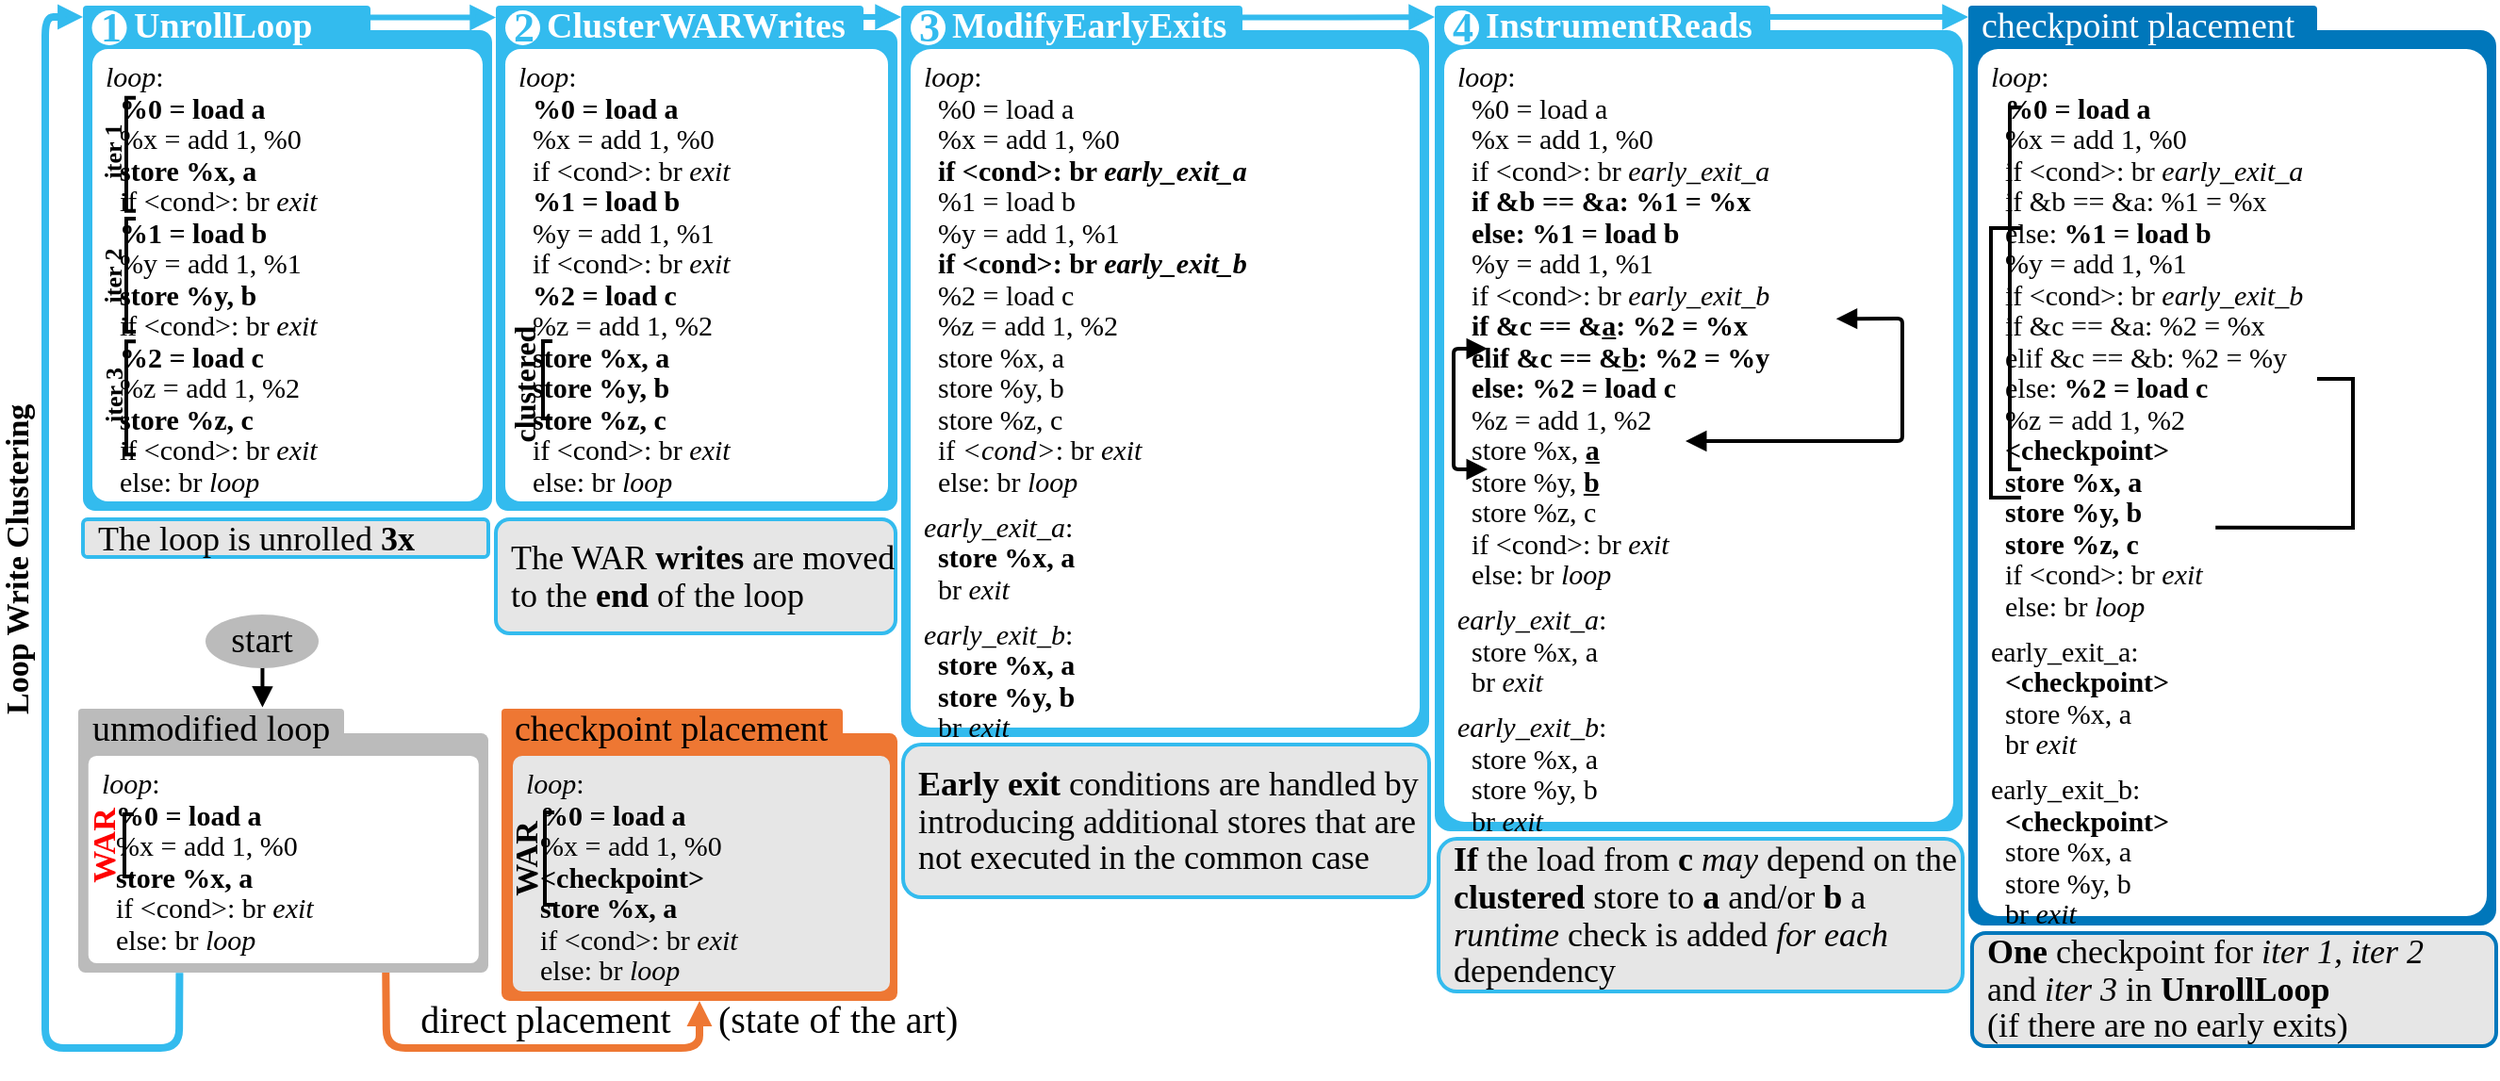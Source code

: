 <mxfile version="14.5.1" type="device" pages="5"><diagram id="K2DgnOB2U885rgYzN_Eu" name="Page-5"><mxGraphModel dx="1838" dy="1110" grid="1" gridSize="10" guides="1" tooltips="1" connect="1" arrows="1" fold="1" page="1" pageScale="1" pageWidth="827" pageHeight="1169" math="0" shadow="0"><root><mxCell id="XjQc2VGrHrDFFYf3MUGu-0"/><mxCell id="XjQc2VGrHrDFFYf3MUGu-1" parent="XjQc2VGrHrDFFYf3MUGu-0"/><mxCell id="XjQc2VGrHrDFFYf3MUGu-2" value="" style="endArrow=block;html=1;strokeColor=#EE7733;strokeWidth=4;fontFamily=Linux Biolinum;fontSource=https%3A%2F%2Ffonts.googleapis.com%2Fcss%3Ffamily%3DLinux%2BBiolinum;fontSize=15;endFill=1;exitX=0.75;exitY=1;exitDx=0;exitDy=0;entryX=0.5;entryY=1;entryDx=0;entryDy=0;endSize=3;" parent="XjQc2VGrHrDFFYf3MUGu-1" source="XjQc2VGrHrDFFYf3MUGu-13" target="XjQc2VGrHrDFFYf3MUGu-15" edge="1"><mxGeometry width="50" height="50" relative="1" as="geometry"><mxPoint x="322" y="495" as="sourcePoint"/><mxPoint x="333" y="566" as="targetPoint"/><Array as="points"><mxPoint x="446" y="570"/><mxPoint x="612" y="570"/></Array></mxGeometry></mxCell><mxCell id="XjQc2VGrHrDFFYf3MUGu-3" value="" style="rounded=1;whiteSpace=wrap;html=1;dashed=1;dashPattern=1 1;fontFamily=Linux Biolinum;fontSource=https%3A%2F%2Ffonts.googleapis.com%2Fcss%3Ffamily%3DLinux%2BBiolinum;fontSize=15;align=left;strokeColor=none;arcSize=3;fillColor=#0077bb;" parent="XjQc2VGrHrDFFYf3MUGu-1" vertex="1"><mxGeometry x="1285" y="30" width="280" height="475" as="geometry"/></mxCell><mxCell id="XjQc2VGrHrDFFYf3MUGu-4" value="&lt;font face=&quot;Linux Biolinum&quot; style=&quot;font-size: 19px&quot;&gt;&lt;span style=&quot;font-size: 19px&quot;&gt;checkpoint placement&lt;/span&gt;&lt;/font&gt;" style="rounded=1;whiteSpace=wrap;html=1;arcSize=8;fontStyle=0;align=left;fontFamily=Source Code Pro;fontSource=https%3A%2F%2Ffonts.googleapis.com%2Fcss%3Ffamily%3DLinux%2BBiolinum;fontSize=19;verticalAlign=bottom;spacingLeft=5;strokeColor=none;fillColor=#0077bb;fontColor=#FFFFFF;" parent="XjQc2VGrHrDFFYf3MUGu-1" vertex="1"><mxGeometry x="1285" y="17" width="185" height="25" as="geometry"/></mxCell><mxCell id="XjQc2VGrHrDFFYf3MUGu-5" value="" style="rounded=1;whiteSpace=wrap;html=1;dashed=1;dashPattern=1 1;fontFamily=Linux Biolinum;fontSource=https%3A%2F%2Ffonts.googleapis.com%2Fcss%3Ffamily%3DLinux%2BBiolinum;fontSize=15;align=left;strokeColor=none;arcSize=3;fillColor=#33BBEE;" parent="XjQc2VGrHrDFFYf3MUGu-1" vertex="1"><mxGeometry x="1002" y="30" width="280" height="425" as="geometry"/></mxCell><mxCell id="XjQc2VGrHrDFFYf3MUGu-6" value="&lt;font face=&quot;Linux Biolinum&quot; style=&quot;font-size: 19px;&quot;&gt;&lt;span style=&quot;font-size: 19px;&quot;&gt;&lt;b style=&quot;font-size: 19px;&quot;&gt;InstrumentReads&lt;/b&gt;&lt;/span&gt;&lt;/font&gt;" style="rounded=1;whiteSpace=wrap;html=1;arcSize=8;fontStyle=0;align=left;fontFamily=Source Code Pro;fontSource=https%3A%2F%2Ffonts.googleapis.com%2Fcss%3Ffamily%3DLinux%2BBiolinum;fontSize=19;verticalAlign=bottom;spacingLeft=25;strokeColor=none;fillColor=#33BBEE;fontColor=#FFFFFF;" parent="XjQc2VGrHrDFFYf3MUGu-1" vertex="1"><mxGeometry x="1002" y="17" width="178" height="25" as="geometry"/></mxCell><mxCell id="XjQc2VGrHrDFFYf3MUGu-7" value="" style="rounded=1;whiteSpace=wrap;html=1;dashed=1;dashPattern=1 1;fontFamily=Linux Biolinum;fontSource=https%3A%2F%2Ffonts.googleapis.com%2Fcss%3Ffamily%3DLinux%2BBiolinum;fontSize=15;align=left;strokeColor=none;arcSize=3;fillColor=#33BBEE;" parent="XjQc2VGrHrDFFYf3MUGu-1" vertex="1"><mxGeometry x="719" y="30" width="280" height="375" as="geometry"/></mxCell><mxCell id="XjQc2VGrHrDFFYf3MUGu-8" value="&lt;font face=&quot;Linux Biolinum&quot; style=&quot;font-size: 19px;&quot;&gt;&lt;span style=&quot;font-size: 19px;&quot;&gt;&lt;b style=&quot;font-size: 19px;&quot;&gt;ModifyEarlyExits&lt;/b&gt;&lt;/span&gt;&lt;/font&gt;" style="rounded=1;whiteSpace=wrap;html=1;arcSize=8;fontStyle=0;align=left;fontFamily=Source Code Pro;fontSource=https%3A%2F%2Ffonts.googleapis.com%2Fcss%3Ffamily%3DLinux%2BBiolinum;fontSize=19;verticalAlign=bottom;spacingLeft=25;strokeColor=none;fillColor=#33BBEE;fontColor=#FFFFFF;" parent="XjQc2VGrHrDFFYf3MUGu-1" vertex="1"><mxGeometry x="719" y="17" width="181" height="25" as="geometry"/></mxCell><mxCell id="XjQc2VGrHrDFFYf3MUGu-9" value="" style="rounded=1;whiteSpace=wrap;html=1;dashed=1;dashPattern=1 1;fontFamily=Linux Biolinum;fontSource=https%3A%2F%2Ffonts.googleapis.com%2Fcss%3Ffamily%3DLinux%2BBiolinum;fontSize=15;align=left;strokeColor=none;arcSize=3;fillColor=#33BBEE;" parent="XjQc2VGrHrDFFYf3MUGu-1" vertex="1"><mxGeometry x="504" y="30" width="213" height="255" as="geometry"/></mxCell><mxCell id="XjQc2VGrHrDFFYf3MUGu-10" value="&lt;font face=&quot;Linux Biolinum&quot; style=&quot;font-size: 19px&quot;&gt;&lt;span style=&quot;font-size: 19px&quot;&gt;&lt;b style=&quot;font-size: 19px&quot;&gt;ClusterWARWrites&lt;/b&gt;&lt;/span&gt;&lt;/font&gt;" style="rounded=1;whiteSpace=wrap;html=1;arcSize=8;fontStyle=0;align=left;fontFamily=Source Code Pro;fontSource=https%3A%2F%2Ffonts.googleapis.com%2Fcss%3Ffamily%3DLinux%2BBiolinum;fontSize=19;verticalAlign=bottom;spacingLeft=25;strokeColor=none;fillColor=#33BBEE;fontColor=#FFFFFF;" parent="XjQc2VGrHrDFFYf3MUGu-1" vertex="1"><mxGeometry x="504" y="17" width="195" height="25" as="geometry"/></mxCell><mxCell id="XjQc2VGrHrDFFYf3MUGu-11" value="" style="rounded=1;whiteSpace=wrap;html=1;dashed=1;dashPattern=1 1;fontFamily=Linux Biolinum;fontSource=https%3A%2F%2Ffonts.googleapis.com%2Fcss%3Ffamily%3DLinux%2BBiolinum;fontSize=15;align=left;strokeColor=none;arcSize=3;fillColor=#33BBEE;" parent="XjQc2VGrHrDFFYf3MUGu-1" vertex="1"><mxGeometry x="285" y="30" width="217" height="255" as="geometry"/></mxCell><mxCell id="89iEgKe7Dc_lOvpDcHom-2" style="edgeStyle=orthogonalEdgeStyle;rounded=0;orthogonalLoop=1;jettySize=auto;html=1;exitX=1;exitY=0.25;exitDx=0;exitDy=0;entryX=0;entryY=0.25;entryDx=0;entryDy=0;startArrow=none;startFill=0;endArrow=block;endFill=1;strokeWidth=3;fontFamily=Linux Biolinum;fontSource=https%3A%2F%2Ffonts.googleapis.com%2Fcss%3Ffamily%3DLinux%2BBiolinum;fontSize=19;strokeColor=#33BBEE;" parent="XjQc2VGrHrDFFYf3MUGu-1" source="XjQc2VGrHrDFFYf3MUGu-12" target="XjQc2VGrHrDFFYf3MUGu-10" edge="1"><mxGeometry relative="1" as="geometry"/></mxCell><mxCell id="XjQc2VGrHrDFFYf3MUGu-12" value="&lt;font face=&quot;Linux Biolinum&quot; style=&quot;font-size: 19px;&quot;&gt;&lt;span style=&quot;font-size: 19px;&quot;&gt;&lt;b style=&quot;font-size: 19px;&quot;&gt;UnrollLoop&lt;/b&gt;&lt;/span&gt;&lt;/font&gt;" style="rounded=1;whiteSpace=wrap;html=1;arcSize=8;fontStyle=0;align=left;fontFamily=Source Code Pro;fontSource=https%3A%2F%2Ffonts.googleapis.com%2Fcss%3Ffamily%3DLinux%2BBiolinum;fontSize=19;verticalAlign=bottom;spacingLeft=25;strokeColor=none;fillColor=#33BBEE;fontColor=#FFFFFF;" parent="XjQc2VGrHrDFFYf3MUGu-1" vertex="1"><mxGeometry x="285" y="17" width="152.5" height="25" as="geometry"/></mxCell><mxCell id="XjQc2VGrHrDFFYf3MUGu-13" value="" style="rounded=1;whiteSpace=wrap;html=1;dashed=1;dashPattern=1 1;fontFamily=Linux Biolinum;fontSource=https%3A%2F%2Ffonts.googleapis.com%2Fcss%3Ffamily%3DLinux%2BBiolinum;fontSize=15;align=left;strokeColor=none;arcSize=3;fillColor=#BBBBBB;" parent="XjQc2VGrHrDFFYf3MUGu-1" vertex="1"><mxGeometry x="282.5" y="403" width="217.5" height="127" as="geometry"/></mxCell><mxCell id="XjQc2VGrHrDFFYf3MUGu-14" value="&lt;div style=&quot;font-size: 19px;&quot;&gt;&lt;font face=&quot;Linux Biolinum&quot; data-font-src=&quot;https://fonts.googleapis.com/css?family=Linux+Biolinum&quot; style=&quot;font-size: 19px;&quot;&gt;unmodified loop&lt;/font&gt;&lt;/div&gt;" style="rounded=1;whiteSpace=wrap;html=1;arcSize=8;fontStyle=0;align=left;fontFamily=Source Code Pro;fontSource=https%3A%2F%2Ffonts.googleapis.com%2Fcss%3Ffamily%3DLinux%2BBiolinum;fontSize=19;verticalAlign=bottom;spacingLeft=5;strokeColor=none;fillColor=#BBBBBB;" parent="XjQc2VGrHrDFFYf3MUGu-1" vertex="1"><mxGeometry x="282.5" y="390" width="141" height="25" as="geometry"/></mxCell><mxCell id="XjQc2VGrHrDFFYf3MUGu-15" value="" style="rounded=1;whiteSpace=wrap;html=1;dashed=1;dashPattern=1 1;fontFamily=Linux Biolinum;fontSource=https%3A%2F%2Ffonts.googleapis.com%2Fcss%3Ffamily%3DLinux%2BBiolinum;fontSize=15;align=left;strokeColor=none;arcSize=3;fillColor=#EE7733;" parent="XjQc2VGrHrDFFYf3MUGu-1" vertex="1"><mxGeometry x="507" y="403" width="210" height="142" as="geometry"/></mxCell><mxCell id="XjQc2VGrHrDFFYf3MUGu-17" value="&lt;div style=&quot;font-size: 15px&quot;&gt;&lt;div style=&quot;font-size: 15px ; line-height: 110%&quot;&gt;&lt;div&gt;&lt;i&gt;loop&lt;/i&gt;:&lt;/div&gt;&lt;div&gt;&lt;b&gt;&amp;nbsp; %0 = load a&lt;/b&gt;&lt;/div&gt;&lt;div&gt;&amp;nbsp; %x = add 1, %0&lt;/div&gt;&lt;div&gt;&amp;nbsp; if &amp;lt;cond&amp;gt;: br &lt;i&gt;exit&lt;/i&gt;&lt;/div&gt;&lt;div&gt;&lt;b&gt;&amp;nbsp; %1 = load b&lt;/b&gt;&lt;/div&gt;&lt;div&gt;&amp;nbsp; %y = add 1, %1&lt;/div&gt;&lt;div&gt;&amp;nbsp; if &amp;lt;cond&amp;gt;: br &lt;i&gt;exit&lt;/i&gt;&lt;/div&gt;&lt;div&gt;&lt;b&gt;&amp;nbsp; %2 = load c&lt;/b&gt;&lt;/div&gt;&lt;div&gt;&amp;nbsp; %z = add 1, %2&lt;/div&gt;&lt;div&gt;&lt;b&gt;&amp;nbsp; store %x, a&lt;/b&gt;&lt;/div&gt;&lt;div&gt;&lt;b&gt;&amp;nbsp; store %y, b&lt;/b&gt;&lt;/div&gt;&lt;div&gt;&lt;b&gt;&amp;nbsp; store %z, c&lt;/b&gt;&lt;/div&gt;&lt;div&gt;&amp;nbsp;&amp;nbsp;if &amp;lt;cond&amp;gt;: br &lt;i&gt;exit&lt;/i&gt;&lt;/div&gt;&lt;div&gt;&amp;nbsp; else: br &lt;i&gt;loop&lt;/i&gt;&lt;/div&gt;&lt;/div&gt;&lt;/div&gt;" style="rounded=1;whiteSpace=wrap;html=1;arcSize=4;fontStyle=0;fontFamily=Source Code Pro;fontSource=https%3A%2F%2Ffonts.googleapis.com%2Fcss%3Ffamily%3DLinux%2BBiolinum;fontSize=15;align=left;verticalAlign=top;spacingLeft=5;strokeColor=none;" parent="XjQc2VGrHrDFFYf3MUGu-1" vertex="1"><mxGeometry x="509" y="40" width="203" height="240" as="geometry"/></mxCell><mxCell id="XjQc2VGrHrDFFYf3MUGu-18" value="&lt;div style=&quot;font-size: 15px&quot;&gt;&lt;div style=&quot;font-size: 15px ; line-height: 110%&quot;&gt;&lt;div&gt;&lt;i&gt;loop&lt;/i&gt;:&lt;/div&gt;&lt;div&gt;&lt;b&gt;&amp;nbsp; %0 = load a&lt;/b&gt;&lt;/div&gt;&lt;div&gt;&amp;nbsp; %x = add 1, %0&lt;/div&gt;&lt;div&gt;&amp;nbsp; if &amp;lt;cond&amp;gt;: br &lt;i&gt;early_exit_a&lt;/i&gt;&lt;/div&gt;&lt;div&gt;&lt;div&gt;&amp;nbsp; if &amp;amp;b == &amp;amp;a: %1 = %x&lt;/div&gt;&lt;div&gt;&amp;nbsp; else: &lt;b&gt;%1 = load b&lt;/b&gt;&lt;/div&gt;&lt;/div&gt;&lt;div&gt;&amp;nbsp; %y = add 1, %1&lt;/div&gt;&lt;div&gt;&amp;nbsp; if &amp;lt;cond&amp;gt;: br&amp;nbsp;&lt;i&gt;early_exit_b&lt;/i&gt;&lt;/div&gt;&lt;div&gt;&lt;div&gt;&amp;nbsp; if &amp;amp;c == &amp;amp;a: %2 = %x&lt;/div&gt;&lt;div&gt;&amp;nbsp; elif &amp;amp;c == &amp;amp;b: %2 = %y&lt;br&gt;&lt;/div&gt;&lt;div&gt;&amp;nbsp; else: &lt;b&gt;%2 = load c&lt;/b&gt;&lt;/div&gt;&lt;/div&gt;&lt;div&gt;&amp;nbsp; %z = add 1, %2&lt;/div&gt;&lt;div&gt;&lt;b&gt;&amp;nbsp; &amp;lt;checkpoint&amp;gt;&lt;/b&gt;&lt;/div&gt;&lt;div&gt;&amp;nbsp; &lt;b&gt;store %x, a&lt;/b&gt;&lt;/div&gt;&lt;div&gt;&amp;nbsp; &lt;b&gt;store %y, b&lt;/b&gt;&lt;/div&gt;&lt;div&gt;&amp;nbsp; &lt;b&gt;store %z, c&lt;/b&gt;&lt;/div&gt;&lt;div&gt;&amp;nbsp;&amp;nbsp;if &amp;lt;cond&amp;gt;: br &lt;i&gt;exit&lt;/i&gt;&lt;/div&gt;&lt;div&gt;&amp;nbsp; else: br &lt;i&gt;loop&lt;/i&gt;&lt;/div&gt;&lt;div style=&quot;line-height: 50%&quot;&gt;&lt;br&gt;&lt;/div&gt;&lt;div&gt;early_exit_a:&lt;/div&gt;&lt;div&gt;&lt;b&gt;&amp;nbsp; &amp;lt;checkpoint&amp;gt;&lt;br&gt;&lt;/b&gt;&lt;/div&gt;&lt;div&gt;&amp;nbsp; store %x, a&lt;/div&gt;&lt;div&gt;&amp;nbsp; br &lt;i&gt;exit&lt;/i&gt;&lt;/div&gt;&lt;div style=&quot;line-height: 50%&quot;&gt;&lt;br&gt;&lt;/div&gt;&lt;div&gt;early_exit_b:&lt;/div&gt;&lt;div&gt;&lt;b&gt;&amp;nbsp; &amp;lt;checkpoint&amp;gt;&lt;br&gt;&lt;/b&gt;&lt;/div&gt;&lt;div&gt;&amp;nbsp; store %x, a&lt;/div&gt;&lt;div&gt;&amp;nbsp; store %y, b&lt;/div&gt;&lt;div&gt;&amp;nbsp; br &lt;i&gt;exit&lt;/i&gt;&lt;/div&gt;&lt;/div&gt;&lt;/div&gt;" style="rounded=1;whiteSpace=wrap;html=1;arcSize=4;fontStyle=0;fontFamily=Source Code Pro;fontSource=https%3A%2F%2Ffonts.googleapis.com%2Fcss%3Ffamily%3DLinux%2BBiolinum;fontSize=15;align=left;verticalAlign=top;spacingLeft=5;strokeColor=none;" parent="XjQc2VGrHrDFFYf3MUGu-1" vertex="1"><mxGeometry x="1290" y="40" width="270" height="460" as="geometry"/></mxCell><mxCell id="XjQc2VGrHrDFFYf3MUGu-19" value="&lt;div style=&quot;font-size: 15px&quot;&gt;&lt;div style=&quot;font-size: 15px ; line-height: 110%&quot;&gt;&lt;div&gt;&lt;i&gt;loop&lt;/i&gt;:&lt;/div&gt;&lt;div&gt;&amp;nbsp; %0 = load a&lt;/div&gt;&lt;div&gt;&amp;nbsp; %x = add 1, %0&lt;/div&gt;&lt;div&gt;&lt;b&gt;&amp;nbsp; if &amp;lt;cond&amp;gt;: br &lt;i&gt;early_exit_a&lt;/i&gt;&lt;/b&gt;&lt;/div&gt;&lt;div&gt;&amp;nbsp; %1 = load b&lt;/div&gt;&lt;div&gt;&amp;nbsp; %y = add 1, %1&lt;/div&gt;&lt;div&gt;&lt;b&gt;&amp;nbsp; if &amp;lt;cond&amp;gt;: br &lt;i&gt;early_exit_b&lt;/i&gt;&lt;/b&gt;&lt;/div&gt;&lt;div&gt;&amp;nbsp; %2 = load c&lt;/div&gt;&lt;div&gt;&amp;nbsp; %z = add 1, %2&lt;/div&gt;&lt;div&gt;&amp;nbsp; store %x, a&lt;/div&gt;&lt;div&gt;&amp;nbsp; store %y, b&lt;/div&gt;&lt;div&gt;&amp;nbsp; store %z, c&lt;/div&gt;&lt;div&gt;&amp;nbsp;&amp;nbsp;if &lt;i&gt;&amp;lt;cond&amp;gt;&lt;/i&gt;: br &lt;i&gt;exit&lt;/i&gt;&lt;/div&gt;&lt;div&gt;&amp;nbsp; else: br &lt;i&gt;loop&lt;/i&gt;&lt;/div&gt;&lt;div style=&quot;line-height: 50%&quot;&gt;&lt;br&gt;&lt;/div&gt;&lt;div&gt;&lt;i&gt;early_exit_a&lt;/i&gt;:&lt;/div&gt;&lt;div&gt;&lt;b&gt;&amp;nbsp; store %x, a&lt;/b&gt;&lt;/div&gt;&lt;div&gt;&amp;nbsp; br &lt;i&gt;exit&lt;/i&gt;&lt;/div&gt;&lt;div style=&quot;line-height: 50%&quot;&gt;&lt;br&gt;&lt;/div&gt;&lt;div&gt;&lt;i&gt;early_exit_b&lt;/i&gt;:&lt;/div&gt;&lt;div&gt;&lt;b&gt;&amp;nbsp; store %x, a&lt;/b&gt;&lt;/div&gt;&lt;div&gt;&lt;b&gt;&amp;nbsp; store %y, b&lt;/b&gt;&lt;/div&gt;&lt;div&gt;&amp;nbsp; br &lt;i&gt;exit&lt;/i&gt;&lt;/div&gt;&lt;/div&gt;&lt;/div&gt;" style="rounded=1;whiteSpace=wrap;html=1;arcSize=4;fontStyle=0;fontFamily=Source Code Pro;fontSource=https%3A%2F%2Ffonts.googleapis.com%2Fcss%3Ffamily%3DLinux%2BBiolinum;fontSize=15;align=left;verticalAlign=top;spacingLeft=5;strokeColor=none;" parent="XjQc2VGrHrDFFYf3MUGu-1" vertex="1"><mxGeometry x="724" y="40" width="270" height="360" as="geometry"/></mxCell><mxCell id="XjQc2VGrHrDFFYf3MUGu-20" value="&lt;div style=&quot;font-size: 15px&quot;&gt;&lt;div style=&quot;font-size: 15px ; line-height: 110%&quot;&gt;&lt;div&gt;&lt;i&gt;loop&lt;/i&gt;:&lt;/div&gt;&lt;div&gt;&amp;nbsp; %0 = load a&lt;/div&gt;&lt;div&gt;&amp;nbsp; %x = add 1, %0&lt;/div&gt;&lt;div&gt;&amp;nbsp; if &amp;lt;cond&amp;gt;: br &lt;i&gt;early_exit_a&lt;/i&gt;&lt;/div&gt;&lt;div&gt;&lt;div&gt;&lt;b&gt;&amp;nbsp; if &amp;amp;b == &amp;amp;a: %1 = %x&lt;/b&gt;&lt;/div&gt;&lt;div&gt;&lt;b&gt;&amp;nbsp; else: %1 = load b&lt;/b&gt;&lt;/div&gt;&lt;/div&gt;&lt;div&gt;&amp;nbsp; %y = add 1, %1&lt;/div&gt;&lt;div&gt;&amp;nbsp; if &amp;lt;cond&amp;gt;: br &lt;i&gt;early_exit_b&lt;/i&gt;&lt;/div&gt;&lt;div&gt;&lt;div&gt;&lt;b&gt;&amp;nbsp; if &amp;amp;c == &amp;amp;&lt;u&gt;a&lt;/u&gt;: %2 = %x&lt;/b&gt;&lt;/div&gt;&lt;div&gt;&lt;b&gt;&amp;nbsp; elif &amp;amp;c == &amp;amp;&lt;u&gt;b&lt;/u&gt;: %2 = %y&lt;br&gt;&lt;/b&gt;&lt;/div&gt;&lt;div&gt;&lt;b&gt;&amp;nbsp; else: %2 = load c&lt;/b&gt;&lt;/div&gt;&lt;/div&gt;&lt;div&gt;&amp;nbsp; %z = add 1, %2&lt;/div&gt;&lt;div&gt;&amp;nbsp; store %x, &lt;u&gt;&lt;b&gt;a&lt;/b&gt;&lt;/u&gt;&lt;/div&gt;&lt;div&gt;&amp;nbsp; store %y, &lt;u&gt;&lt;b&gt;b&lt;/b&gt;&lt;/u&gt;&lt;/div&gt;&lt;div&gt;&amp;nbsp; store %z, c&lt;/div&gt;&lt;div&gt;&amp;nbsp;&amp;nbsp;if &amp;lt;cond&amp;gt;: br &lt;i&gt;exit&lt;/i&gt;&lt;/div&gt;&lt;div&gt;&amp;nbsp; else: br &lt;i&gt;loop&lt;/i&gt;&lt;/div&gt;&lt;div style=&quot;line-height: 50%&quot;&gt;&lt;br&gt;&lt;/div&gt;&lt;div&gt;&lt;i&gt;early_exit_a&lt;/i&gt;:&lt;/div&gt;&lt;div&gt;&amp;nbsp; store %x, a&lt;/div&gt;&lt;div&gt;&amp;nbsp; br &lt;i&gt;exit&lt;/i&gt;&lt;/div&gt;&lt;div style=&quot;line-height: 50%&quot;&gt;&lt;br&gt;&lt;/div&gt;&lt;div&gt;&lt;i&gt;early_exit_b&lt;/i&gt;:&lt;/div&gt;&lt;div&gt;&amp;nbsp; store %x, a&lt;/div&gt;&lt;div&gt;&amp;nbsp; store %y, b&lt;/div&gt;&lt;div&gt;&amp;nbsp; br &lt;i&gt;exit&lt;/i&gt;&lt;/div&gt;&lt;/div&gt;&lt;/div&gt;" style="rounded=1;whiteSpace=wrap;html=1;arcSize=4;fontStyle=0;fontFamily=Source Code Pro;fontSource=https%3A%2F%2Ffonts.googleapis.com%2Fcss%3Ffamily%3DLinux%2BBiolinum;fontSize=15;align=left;verticalAlign=top;spacingLeft=5;strokeColor=none;" parent="XjQc2VGrHrDFFYf3MUGu-1" vertex="1"><mxGeometry x="1007" y="40" width="270" height="410" as="geometry"/></mxCell><mxCell id="XjQc2VGrHrDFFYf3MUGu-23" value="" style="strokeWidth=2;html=1;shape=mxgraph.flowchart.annotation_1;align=left;pointerEvents=1;rounded=1;fontFamily=Source Code Pro;fontSource=https%3A%2F%2Ffonts.googleapis.com%2Fcss%3Ffamily%3DLinux%2BBiolinum;fontSize=15;" parent="XjQc2VGrHrDFFYf3MUGu-1" vertex="1"><mxGeometry x="529" y="195" width="5" height="41" as="geometry"/></mxCell><mxCell id="XjQc2VGrHrDFFYf3MUGu-24" value="&lt;b&gt;&lt;font&gt;&lt;font style=&quot;font-size: 16px&quot;&gt;clustered&lt;/font&gt;&lt;br&gt;&lt;/font&gt;&lt;/b&gt;" style="text;html=1;strokeColor=none;fillColor=none;align=center;verticalAlign=middle;whiteSpace=wrap;rounded=0;fontFamily=Source Code Pro;fontSource=https%3A%2F%2Ffonts.googleapis.com%2Fcss%3Ffamily%3DLinux%2BBiolinum;fontSize=13;rotation=-90;" parent="XjQc2VGrHrDFFYf3MUGu-1" vertex="1"><mxGeometry x="478" y="207" width="81.5" height="22" as="geometry"/></mxCell><mxCell id="XjQc2VGrHrDFFYf3MUGu-27" value="" style="endArrow=block;html=1;fontFamily=Source Code Pro;fontSource=https%3A%2F%2Ffonts.googleapis.com%2Fcss%3Ffamily%3DLinux%2BBiolinum;fontSize=11;strokeWidth=2;entryX=0.77;entryY=0.349;entryDx=0;entryDy=0;entryPerimeter=0;startArrow=block;startFill=1;arcSize=5;endFill=1;" parent="XjQc2VGrHrDFFYf3MUGu-1" target="XjQc2VGrHrDFFYf3MUGu-20" edge="1"><mxGeometry width="50" height="50" relative="1" as="geometry"><mxPoint x="1135" y="248" as="sourcePoint"/><mxPoint x="1240" y="248.0" as="targetPoint"/><Array as="points"><mxPoint x="1250" y="248"/><mxPoint x="1250" y="183"/></Array></mxGeometry></mxCell><mxCell id="XjQc2VGrHrDFFYf3MUGu-28" value="&lt;div style=&quot;font-size: 19px&quot;&gt;&lt;font face=&quot;Linux Biolinum&quot; data-font-src=&quot;https://fonts.googleapis.com/css?family=Linux+Biolinum&quot; style=&quot;font-size: 19px&quot;&gt;checkpoint placement&lt;/font&gt;&lt;/div&gt;" style="rounded=1;whiteSpace=wrap;html=1;arcSize=8;fontStyle=0;align=left;fontFamily=Source Code Pro;fontSource=https%3A%2F%2Ffonts.googleapis.com%2Fcss%3Ffamily%3DLinux%2BBiolinum;fontSize=19;verticalAlign=bottom;spacingLeft=5;strokeColor=none;fillColor=#EE7733;" parent="XjQc2VGrHrDFFYf3MUGu-1" vertex="1"><mxGeometry x="507" y="390" width="181" height="25" as="geometry"/></mxCell><mxCell id="XjQc2VGrHrDFFYf3MUGu-29" value="&lt;div style=&quot;font-size: 15px ; line-height: 110%&quot;&gt;&lt;div style=&quot;font-size: 15px&quot;&gt;&lt;span style=&quot;font-size: 15px&quot;&gt;&lt;font data-font-src=&quot;https://fonts.googleapis.com/css?family=Linux+Biolinum&quot; style=&quot;font-size: 15px&quot;&gt;&lt;i&gt;loop&lt;/i&gt;:&lt;/font&gt;&lt;/span&gt;&lt;/div&gt;&lt;div style=&quot;font-size: 15px&quot;&gt;&lt;span style=&quot;font-size: 15px&quot;&gt;&lt;font data-font-src=&quot;https://fonts.googleapis.com/css?family=Linux+Biolinum&quot; style=&quot;font-size: 15px&quot;&gt;&lt;b&gt;&amp;nbsp; %0 = load a&lt;/b&gt;&lt;/font&gt;&lt;/span&gt;&lt;/div&gt;&lt;div style=&quot;font-size: 15px&quot;&gt;&lt;span style=&quot;font-size: 15px&quot;&gt;&lt;font data-font-src=&quot;https://fonts.googleapis.com/css?family=Linux+Biolinum&quot; style=&quot;font-size: 15px&quot;&gt;&amp;nbsp; %x = add 1, %0&lt;/font&gt;&lt;/span&gt;&lt;/div&gt;&lt;div style=&quot;font-size: 15px&quot;&gt;&lt;span style=&quot;font-size: 15px&quot;&gt;&lt;font data-font-src=&quot;https://fonts.googleapis.com/css?family=Linux+Biolinum&quot; style=&quot;font-size: 15px&quot;&gt;&lt;b&gt;&amp;nbsp; &amp;lt;checkpoint&amp;gt;&lt;/b&gt;&lt;/font&gt;&lt;/span&gt;&lt;/div&gt;&lt;div style=&quot;font-size: 15px&quot;&gt;&lt;span style=&quot;font-size: 15px&quot;&gt;&lt;font data-font-src=&quot;https://fonts.googleapis.com/css?family=Linux+Biolinum&quot; style=&quot;font-size: 15px&quot;&gt;&lt;b&gt;&amp;nbsp; store %x, a&lt;/b&gt;&lt;/font&gt;&lt;/span&gt;&lt;/div&gt;&lt;div style=&quot;font-size: 15px&quot;&gt;&lt;span style=&quot;font-size: 15px&quot;&gt;&lt;font data-font-src=&quot;https://fonts.googleapis.com/css?family=Linux+Biolinum&quot; style=&quot;font-size: 15px&quot;&gt;&amp;nbsp; if &amp;lt;cond&amp;gt;: br &lt;i&gt;exit&lt;/i&gt;&lt;/font&gt;&lt;/span&gt;&lt;/div&gt;&lt;div style=&quot;font-size: 15px&quot;&gt;&lt;span style=&quot;font-size: 15px&quot;&gt;&lt;font data-font-src=&quot;https://fonts.googleapis.com/css?family=Linux+Biolinum&quot; style=&quot;font-size: 15px&quot;&gt;&amp;nbsp; else: br &lt;i&gt;loop&lt;/i&gt;&lt;/font&gt;&lt;/span&gt;&lt;/div&gt;&lt;/div&gt;" style="rounded=1;whiteSpace=wrap;html=1;arcSize=4;fontStyle=0;fontFamily=Source Code Pro;fontSource=https%3A%2F%2Ffonts.googleapis.com%2Fcss%3Ffamily%3DLinux%2BBiolinum;fontSize=15;align=left;verticalAlign=top;spacingLeft=5;fillColor=#E6E6E6;strokeColor=none;" parent="XjQc2VGrHrDFFYf3MUGu-1" vertex="1"><mxGeometry x="513" y="415" width="200" height="125" as="geometry"/></mxCell><mxCell id="XjQc2VGrHrDFFYf3MUGu-30" value="" style="group;verticalAlign=top;" parent="XjQc2VGrHrDFFYf3MUGu-1" vertex="1" connectable="0"><mxGeometry x="289.75" y="40" width="207.25" height="240" as="geometry"/></mxCell><mxCell id="XjQc2VGrHrDFFYf3MUGu-31" value="&lt;div style=&quot;font-size: 15px ; line-height: 110%&quot;&gt;&lt;div style=&quot;font-size: 15px&quot;&gt;&lt;font style=&quot;font-size: 15px&quot;&gt;&lt;span style=&quot;font-size: 15px&quot;&gt;&lt;i&gt;loop&lt;/i&gt;:&lt;/span&gt;&lt;/font&gt;&lt;/div&gt;&lt;div style=&quot;font-size: 15px&quot;&gt;&lt;font style=&quot;font-size: 15px&quot;&gt;&lt;span style=&quot;font-size: 15px&quot;&gt;&lt;b&gt;&amp;nbsp; %0 = load a&lt;/b&gt;&lt;/span&gt;&lt;/font&gt;&lt;/div&gt;&lt;div style=&quot;font-size: 15px&quot;&gt;&lt;font style=&quot;font-size: 15px&quot;&gt;&lt;span style=&quot;font-size: 15px&quot;&gt;&amp;nbsp; %x = add 1, %0&lt;/span&gt;&lt;/font&gt;&lt;/div&gt;&lt;div style=&quot;font-size: 15px&quot;&gt;&lt;font style=&quot;font-size: 15px&quot;&gt;&lt;span style=&quot;font-size: 15px&quot;&gt;&lt;b&gt;&amp;nbsp; store %x, a&lt;/b&gt;&lt;/span&gt;&lt;/font&gt;&lt;/div&gt;&lt;div style=&quot;font-size: 15px&quot;&gt;&lt;font style=&quot;font-size: 15px&quot;&gt;&lt;span style=&quot;font-size: 15px&quot;&gt;&amp;nbsp; if &amp;lt;cond&amp;gt;: br &lt;i&gt;exit&lt;/i&gt;&lt;/span&gt;&lt;/font&gt;&lt;/div&gt;&lt;div style=&quot;font-size: 15px&quot;&gt;&lt;font style=&quot;font-size: 15px&quot;&gt;&lt;span style=&quot;font-size: 15px&quot;&gt;&lt;b&gt;&amp;nbsp; %1 = load b&lt;/b&gt;&lt;/span&gt;&lt;/font&gt;&lt;/div&gt;&lt;div style=&quot;font-size: 15px&quot;&gt;&lt;font style=&quot;font-size: 15px&quot;&gt;&lt;span style=&quot;font-size: 15px&quot;&gt;&amp;nbsp; %y = add 1, %1&lt;/span&gt;&lt;/font&gt;&lt;/div&gt;&lt;div style=&quot;font-size: 15px&quot;&gt;&lt;font style=&quot;font-size: 15px&quot;&gt;&lt;span style=&quot;font-size: 15px&quot;&gt;&lt;b&gt;&amp;nbsp; store %y, b&lt;/b&gt;&lt;/span&gt;&lt;/font&gt;&lt;/div&gt;&lt;div style=&quot;font-size: 15px&quot;&gt;&lt;font style=&quot;font-size: 15px&quot;&gt;&lt;span style=&quot;font-size: 15px&quot;&gt;&amp;nbsp; if &amp;lt;cond&amp;gt;: br&amp;nbsp;&lt;/span&gt;&lt;/font&gt;&lt;span&gt;&lt;i&gt;exit&lt;/i&gt;&lt;/span&gt;&lt;/div&gt;&lt;div style=&quot;font-size: 15px&quot;&gt;&lt;span&gt;&lt;b&gt;&amp;nbsp; %2 = load c&lt;/b&gt;&lt;/span&gt;&lt;/div&gt;&lt;div style=&quot;font-size: 15px&quot;&gt;&lt;span&gt;&amp;nbsp; %z = add 1, %2&lt;/span&gt;&lt;/div&gt;&lt;div style=&quot;font-size: 15px&quot;&gt;&lt;span&gt;&lt;b&gt;&amp;nbsp; store %z, c&lt;/b&gt;&lt;/span&gt;&lt;/div&gt;&lt;div style=&quot;font-size: 15px&quot;&gt;&lt;span&gt;&amp;nbsp;&amp;nbsp;&lt;/span&gt;&lt;span&gt;if &amp;lt;cond&amp;gt;: br&amp;nbsp;&lt;/span&gt;&lt;span&gt;&lt;i&gt;exit&lt;/i&gt;&lt;/span&gt;&lt;/div&gt;&lt;div style=&quot;font-size: 15px&quot;&gt;&lt;font style=&quot;font-size: 15px&quot;&gt;&lt;span style=&quot;font-size: 15px&quot;&gt;&amp;nbsp; else: br &lt;i&gt;loop&lt;/i&gt;&lt;/span&gt;&lt;/font&gt;&lt;/div&gt;&lt;/div&gt;" style="rounded=1;whiteSpace=wrap;html=1;arcSize=4;fontStyle=0;fontFamily=Source Code Pro;fontSource=https%3A%2F%2Ffonts.googleapis.com%2Fcss%3Ffamily%3DLinux%2BBiolinum;align=left;verticalAlign=top;fontSize=15;spacingLeft=5;strokeColor=none;" parent="XjQc2VGrHrDFFYf3MUGu-30" vertex="1"><mxGeometry x="0.25" width="207" height="240" as="geometry"/></mxCell><mxCell id="XjQc2VGrHrDFFYf3MUGu-32" value="" style="strokeWidth=2;html=1;shape=mxgraph.flowchart.annotation_1;align=left;pointerEvents=1;rounded=1;fontFamily=Source Code Pro;fontSource=https%3A%2F%2Ffonts.googleapis.com%2Fcss%3Ffamily%3DLinux%2BBiolinum;fontSize=15;" parent="XjQc2VGrHrDFFYf3MUGu-30" vertex="1"><mxGeometry x="18.25" y="25.846" width="5" height="60" as="geometry"/></mxCell><mxCell id="XjQc2VGrHrDFFYf3MUGu-33" value="&lt;b style=&quot;font-size: 13px&quot;&gt;&lt;font style=&quot;font-size: 13px&quot;&gt;iter 1&lt;/font&gt;&lt;/b&gt;" style="text;html=1;strokeColor=none;fillColor=none;align=center;verticalAlign=middle;whiteSpace=wrap;rounded=0;fontFamily=Source Code Pro;fontSource=https%3A%2F%2Ffonts.googleapis.com%2Fcss%3Ffamily%3DLinux%2BBiolinum;fontSize=13;rotation=-90;" parent="XjQc2VGrHrDFFYf3MUGu-30" vertex="1"><mxGeometry x="-29.75" y="46.154" width="81.5" height="16.615" as="geometry"/></mxCell><mxCell id="XjQc2VGrHrDFFYf3MUGu-34" value="&lt;b style=&quot;font-size: 13px&quot;&gt;&lt;font style=&quot;font-size: 13px&quot;&gt;iter 2&lt;/font&gt;&lt;/b&gt;" style="text;html=1;strokeColor=none;fillColor=none;align=center;verticalAlign=middle;whiteSpace=wrap;rounded=0;fontFamily=Source Code Pro;fontSource=https%3A%2F%2Ffonts.googleapis.com%2Fcss%3Ffamily%3DLinux%2BBiolinum;fontSize=13;rotation=-90;" parent="XjQc2VGrHrDFFYf3MUGu-30" vertex="1"><mxGeometry x="-29.75" y="110.308" width="81.5" height="20.308" as="geometry"/></mxCell><mxCell id="XjQc2VGrHrDFFYf3MUGu-35" value="" style="strokeWidth=2;html=1;shape=mxgraph.flowchart.annotation_1;align=left;pointerEvents=1;rounded=1;fontFamily=Source Code Pro;fontSource=https%3A%2F%2Ffonts.googleapis.com%2Fcss%3Ffamily%3DLinux%2BBiolinum;fontSize=15;" parent="XjQc2VGrHrDFFYf3MUGu-30" vertex="1"><mxGeometry x="18.25" y="90" width="5" height="60" as="geometry"/></mxCell><mxCell id="XjQc2VGrHrDFFYf3MUGu-36" value="" style="strokeWidth=2;html=1;shape=mxgraph.flowchart.annotation_1;align=left;pointerEvents=1;rounded=1;fontFamily=Source Code Pro;fontSource=https%3A%2F%2Ffonts.googleapis.com%2Fcss%3Ffamily%3DLinux%2BBiolinum;fontSize=15;" parent="XjQc2VGrHrDFFYf3MUGu-30" vertex="1"><mxGeometry x="18.25" y="155.077" width="5" height="60" as="geometry"/></mxCell><mxCell id="XjQc2VGrHrDFFYf3MUGu-37" value="&lt;b style=&quot;font-size: 13px&quot;&gt;&lt;font style=&quot;font-size: 13px&quot;&gt;iter 3&lt;/font&gt;&lt;/b&gt;" style="text;html=1;strokeColor=none;fillColor=none;align=center;verticalAlign=middle;whiteSpace=wrap;rounded=0;fontFamily=Source Code Pro;fontSource=https%3A%2F%2Ffonts.googleapis.com%2Fcss%3Ffamily%3DLinux%2BBiolinum;fontSize=13;rotation=-90;" parent="XjQc2VGrHrDFFYf3MUGu-30" vertex="1"><mxGeometry x="-29.75" y="173.538" width="81.5" height="20.308" as="geometry"/></mxCell><mxCell id="XjQc2VGrHrDFFYf3MUGu-38" value="&lt;span style=&quot;line-height: 110%&quot;&gt;&lt;font style=&quot;font-size: 20px&quot;&gt;direct placement&lt;/font&gt;&lt;/span&gt;" style="text;html=1;align=center;verticalAlign=middle;resizable=0;points=[];autosize=1;fontSize=12;fontFamily=Linux Biolinum;rotation=0;" parent="XjQc2VGrHrDFFYf3MUGu-1" vertex="1"><mxGeometry x="455" y="547" width="150" height="20" as="geometry"/></mxCell><mxCell id="XjQc2VGrHrDFFYf3MUGu-39" value="&lt;b&gt;&lt;font style=&quot;font-size: 17px&quot;&gt;Loop Write Clustering&lt;/font&gt;&lt;/b&gt;" style="text;html=1;align=left;verticalAlign=middle;resizable=0;points=[];autosize=1;fontSize=14;fontFamily=Linux Biolinum;rotation=-90;" parent="XjQc2VGrHrDFFYf3MUGu-1" vertex="1"><mxGeometry x="156" y="290" width="190" height="20" as="geometry"/></mxCell><mxCell id="XjQc2VGrHrDFFYf3MUGu-40" value="" style="endArrow=block;html=1;strokeWidth=4;fontFamily=Linux Biolinum;fontSource=https%3A%2F%2Ffonts.googleapis.com%2Fcss%3Ffamily%3DLinux%2BBiolinum;fontSize=14;strokeColor=#33BBEE;endFill=1;endSize=3;exitX=0.247;exitY=1.001;exitDx=0;exitDy=0;exitPerimeter=0;" parent="XjQc2VGrHrDFFYf3MUGu-1" source="XjQc2VGrHrDFFYf3MUGu-13" edge="1"><mxGeometry width="50" height="50" relative="1" as="geometry"><mxPoint x="336" y="531" as="sourcePoint"/><mxPoint x="285" y="23" as="targetPoint"/><Array as="points"><mxPoint x="336" y="570"/><mxPoint x="265" y="570"/><mxPoint x="265" y="23"/></Array></mxGeometry></mxCell><mxCell id="XjQc2VGrHrDFFYf3MUGu-41" value="&lt;p style=&quot;line-height: 110%&quot;&gt;The loop is unrolled &lt;b&gt;3x&lt;/b&gt;&lt;/p&gt;" style="rounded=1;whiteSpace=wrap;html=1;fontFamily=Linux Biolinum;fontSource=https%3A%2F%2Ffonts.googleapis.com%2Fcss%3Ffamily%3DLinux%2BBiolinum;fontSize=18;align=left;arcSize=12;verticalAlign=middle;strokeColor=#33BBEE;strokeWidth=2;spacingLeft=6;imageHeight=24;fillColor=#E6E6E6;" parent="XjQc2VGrHrDFFYf3MUGu-1" vertex="1"><mxGeometry x="285" y="289.5" width="215" height="20" as="geometry"/></mxCell><mxCell id="XjQc2VGrHrDFFYf3MUGu-42" value="&lt;p style=&quot;line-height: 110%&quot;&gt;The WAR &lt;b&gt;writes&lt;/b&gt; are moved to the &lt;b style=&quot;font-size: 18px&quot;&gt;end &lt;/b&gt;of the loop&lt;/p&gt;" style="rounded=1;whiteSpace=wrap;html=1;fontFamily=Linux Biolinum;fontSource=https%3A%2F%2Ffonts.googleapis.com%2Fcss%3Ffamily%3DLinux%2BBiolinum;fontSize=18;align=left;arcSize=12;verticalAlign=middle;strokeColor=#33BBEE;strokeWidth=2;spacingLeft=6;imageHeight=24;fillColor=#E6E6E6;" parent="XjQc2VGrHrDFFYf3MUGu-1" vertex="1"><mxGeometry x="504" y="289.5" width="212" height="60.5" as="geometry"/></mxCell><mxCell id="XjQc2VGrHrDFFYf3MUGu-43" value="&lt;p style=&quot;line-height: 110%&quot;&gt;&lt;b&gt;Early exit&lt;/b&gt; conditions are handled by introducing additional stores that are not executed in the common case&lt;/p&gt;" style="rounded=1;whiteSpace=wrap;html=1;fontFamily=Linux Biolinum;fontSource=https%3A%2F%2Ffonts.googleapis.com%2Fcss%3Ffamily%3DLinux%2BBiolinum;fontSize=18;align=left;arcSize=12;verticalAlign=middle;strokeColor=#33BBEE;strokeWidth=2;spacingLeft=6;imageHeight=24;fillColor=#E6E6E6;" parent="XjQc2VGrHrDFFYf3MUGu-1" vertex="1"><mxGeometry x="720" y="409" width="279" height="81" as="geometry"/></mxCell><mxCell id="XjQc2VGrHrDFFYf3MUGu-44" value="&lt;p style=&quot;line-height: 110%&quot;&gt;&lt;b style=&quot;font-size: 18px&quot;&gt;If&lt;/b&gt;&amp;nbsp;the load from &lt;b style=&quot;font-size: 18px&quot;&gt;c&amp;nbsp;&lt;/b&gt;&lt;i style=&quot;font-size: 18px&quot;&gt;may&lt;/i&gt;&amp;nbsp;depend&amp;nbsp;on the &lt;b style=&quot;font-size: 18px&quot;&gt;clustered&lt;/b&gt;&amp;nbsp;store to &lt;b style=&quot;font-size: 18px&quot;&gt;a&lt;/b&gt;&amp;nbsp;and/or&amp;nbsp;&lt;b style=&quot;font-size: 18px&quot;&gt;b&lt;/b&gt;&amp;nbsp;a &lt;i style=&quot;font-size: 18px&quot;&gt;runtime&lt;/i&gt; check is added &lt;i&gt;for each &lt;/i&gt;dependency&lt;/p&gt;" style="rounded=1;whiteSpace=wrap;html=1;fontFamily=Linux Biolinum;fontSource=https%3A%2F%2Ffonts.googleapis.com%2Fcss%3Ffamily%3DLinux%2BBiolinum;fontSize=18;align=left;arcSize=12;verticalAlign=middle;strokeColor=#33BBEE;strokeWidth=2;spacingLeft=6;imageHeight=24;fillColor=#E6E6E6;" parent="XjQc2VGrHrDFFYf3MUGu-1" vertex="1"><mxGeometry x="1004" y="459" width="278" height="81" as="geometry"/></mxCell><mxCell id="XjQc2VGrHrDFFYf3MUGu-48" value="" style="group;verticalAlign=top;" parent="XjQc2VGrHrDFFYf3MUGu-1" vertex="1" connectable="0"><mxGeometry x="287.63" y="415" width="207.25" height="110" as="geometry"/></mxCell><mxCell id="XjQc2VGrHrDFFYf3MUGu-49" value="&lt;div style=&quot;font-size: 15px ; line-height: 110%&quot;&gt;&lt;div style=&quot;font-size: 15px&quot;&gt;&lt;div&gt;&lt;font data-font-src=&quot;https://fonts.googleapis.com/css?family=Linux+Biolinum&quot;&gt;&lt;i&gt;loop&lt;/i&gt;:&lt;/font&gt;&lt;/div&gt;&lt;div&gt;&lt;font data-font-src=&quot;https://fonts.googleapis.com/css?family=Linux+Biolinum&quot;&gt;&lt;b&gt;&amp;nbsp; %0 = load a&lt;/b&gt;&lt;/font&gt;&lt;/div&gt;&lt;div&gt;&lt;font data-font-src=&quot;https://fonts.googleapis.com/css?family=Linux+Biolinum&quot;&gt;&amp;nbsp; %x = add 1, %0&lt;/font&gt;&lt;/div&gt;&lt;div&gt;&lt;font data-font-src=&quot;https://fonts.googleapis.com/css?family=Linux+Biolinum&quot;&gt;&amp;nbsp;&amp;nbsp;&lt;b&gt;store %x, a&lt;/b&gt;&lt;/font&gt;&lt;/div&gt;&lt;div&gt;&lt;font data-font-src=&quot;https://fonts.googleapis.com/css?family=Linux+Biolinum&quot;&gt;&amp;nbsp; if &amp;lt;cond&amp;gt;: br&amp;nbsp;&lt;i&gt;exit&lt;/i&gt;&lt;/font&gt;&lt;/div&gt;&lt;div&gt;&lt;font data-font-src=&quot;https://fonts.googleapis.com/css?family=Linux+Biolinum&quot;&gt;&amp;nbsp; else: br&amp;nbsp;&lt;i&gt;loop&lt;/i&gt;&lt;/font&gt;&lt;/div&gt;&lt;/div&gt;&lt;/div&gt;" style="rounded=1;whiteSpace=wrap;html=1;arcSize=4;fontStyle=0;fontFamily=Source Code Pro;fontSource=https%3A%2F%2Ffonts.googleapis.com%2Fcss%3Ffamily%3DLinux%2BBiolinum;align=left;verticalAlign=top;fontSize=15;spacingLeft=5;strokeColor=none;" parent="XjQc2VGrHrDFFYf3MUGu-48" vertex="1"><mxGeometry x="0.25" width="207" height="110" as="geometry"/></mxCell><mxCell id="XjQc2VGrHrDFFYf3MUGu-22" value="&lt;font data-font-src=&quot;https://fonts.googleapis.com/css?family=Linux+Biolinum&quot; color=&quot;#ff0000&quot; size=&quot;1&quot;&gt;&lt;b style=&quot;font-size: 17px&quot;&gt;WAR&lt;/b&gt;&lt;/font&gt;" style="text;html=1;strokeColor=none;fillColor=none;align=center;verticalAlign=middle;whiteSpace=wrap;rounded=0;fontFamily=Source Code Pro;fontSource=https%3A%2F%2Ffonts.googleapis.com%2Fcss%3Ffamily%3DLinux%2BBiolinum;fontSize=11;rotation=-90;" parent="XjQc2VGrHrDFFYf3MUGu-48" vertex="1"><mxGeometry x="-7.63" y="36.5" width="33" height="22" as="geometry"/></mxCell><mxCell id="XjQc2VGrHrDFFYf3MUGu-21" value="" style="strokeWidth=2;html=1;shape=mxgraph.flowchart.annotation_1;align=left;pointerEvents=1;rounded=1;fontFamily=Source Code Pro;fontSource=https%3A%2F%2Ffonts.googleapis.com%2Fcss%3Ffamily%3DLinux%2BBiolinum;fontSize=15;" parent="XjQc2VGrHrDFFYf3MUGu-1" vertex="1"><mxGeometry x="307" y="446" width="5" height="33" as="geometry"/></mxCell><mxCell id="XjQc2VGrHrDFFYf3MUGu-56" value="&lt;p style=&quot;line-height: 110%&quot;&gt;&lt;b&gt;One&lt;/b&gt; checkpoint for&amp;nbsp;&lt;i&gt;iter 1, iter 2&lt;/i&gt;&lt;br&gt;and&lt;i&gt; iter 3 &lt;/i&gt;in &lt;b&gt;UnrollLoop&lt;br&gt;&lt;/b&gt;&lt;span&gt;(if there are no early exits)&lt;/span&gt;&lt;/p&gt;" style="rounded=1;whiteSpace=wrap;html=1;fontFamily=Linux Biolinum;fontSource=https%3A%2F%2Ffonts.googleapis.com%2Fcss%3Ffamily%3DLinux%2BBiolinum;fontSize=18;align=left;arcSize=12;verticalAlign=middle;strokeWidth=2;spacingLeft=6;strokeColor=#0077BB;imageHeight=24;fillColor=#E6E6E6;" parent="XjQc2VGrHrDFFYf3MUGu-1" vertex="1"><mxGeometry x="1287" y="509" width="278" height="60" as="geometry"/></mxCell><mxCell id="9tO1Yg6Fje25RAzMVwWi-4" style="edgeStyle=orthogonalEdgeStyle;rounded=0;orthogonalLoop=1;jettySize=auto;html=1;entryX=0.693;entryY=-0.028;entryDx=0;entryDy=0;entryPerimeter=0;fontFamily=Linux Biolinum;fontSource=https%3A%2F%2Ffonts.googleapis.com%2Fcss%3Ffamily%3DLinux%2BBiolinum;fontSize=19;strokeWidth=2;endArrow=block;endFill=1;exitX=0.504;exitY=0.702;exitDx=0;exitDy=0;exitPerimeter=0;" parent="XjQc2VGrHrDFFYf3MUGu-1" source="9tO1Yg6Fje25RAzMVwWi-5" target="XjQc2VGrHrDFFYf3MUGu-14" edge="1"><mxGeometry relative="1" as="geometry"><mxPoint x="380" y="370" as="sourcePoint"/></mxGeometry></mxCell><mxCell id="9tO1Yg6Fje25RAzMVwWi-5" value="start" style="ellipse;whiteSpace=wrap;html=1;fillColor=#BBBBBB;fontFamily=Linux Biolinum;fontSource=https%3A%2F%2Ffonts.googleapis.com%2Fcss%3Ffamily%3DLinux%2BBiolinum;fontSize=19;strokeColor=none;" parent="XjQc2VGrHrDFFYf3MUGu-1" vertex="1"><mxGeometry x="350" y="340" width="60" height="28.5" as="geometry"/></mxCell><mxCell id="9tO1Yg6Fje25RAzMVwWi-6" value="" style="strokeWidth=2;html=1;shape=mxgraph.flowchart.annotation_1;align=left;pointerEvents=1;rounded=1;fontFamily=Source Code Pro;fontSource=https%3A%2F%2Ffonts.googleapis.com%2Fcss%3Ffamily%3DLinux%2BBiolinum;fontSize=15;" parent="XjQc2VGrHrDFFYf3MUGu-1" vertex="1"><mxGeometry x="530" y="445" width="5" height="49" as="geometry"/></mxCell><mxCell id="9tO1Yg6Fje25RAzMVwWi-9" value="&lt;font data-font-src=&quot;https://fonts.googleapis.com/css?family=Linux+Biolinum&quot; size=&quot;1&quot;&gt;&lt;b style=&quot;font-size: 17px&quot;&gt;WAR&lt;/b&gt;&lt;/font&gt;" style="text;html=1;strokeColor=none;fillColor=none;align=center;verticalAlign=middle;whiteSpace=wrap;rounded=0;fontFamily=Source Code Pro;fontSource=https%3A%2F%2Ffonts.googleapis.com%2Fcss%3Ffamily%3DLinux%2BBiolinum;fontSize=11;rotation=-90;" parent="XjQc2VGrHrDFFYf3MUGu-1" vertex="1"><mxGeometry x="504" y="458.5" width="33" height="22" as="geometry"/></mxCell><mxCell id="9tO1Yg6Fje25RAzMVwWi-10" value="&lt;span style=&quot;line-height: 110%&quot;&gt;&lt;font style=&quot;font-size: 20px&quot;&gt;(state of the art)&lt;/font&gt;&lt;/span&gt;" style="text;html=1;align=left;verticalAlign=middle;resizable=0;points=[];autosize=1;fontSize=12;fontFamily=Linux Biolinum;rotation=0;" parent="XjQc2VGrHrDFFYf3MUGu-1" vertex="1"><mxGeometry x="620" y="547" width="150" height="20" as="geometry"/></mxCell><mxCell id="89iEgKe7Dc_lOvpDcHom-1" value="" style="endArrow=block;html=1;fontFamily=Source Code Pro;fontSource=https%3A%2F%2Ffonts.googleapis.com%2Fcss%3Ffamily%3DLinux%2BBiolinum;fontSize=11;strokeWidth=2;startArrow=block;startFill=1;arcSize=5;endFill=1;" parent="XjQc2VGrHrDFFYf3MUGu-1" edge="1"><mxGeometry width="50" height="50" relative="1" as="geometry"><mxPoint x="1030" y="263" as="sourcePoint"/><mxPoint x="1030" y="199" as="targetPoint"/><Array as="points"><mxPoint x="1012" y="263"/><mxPoint x="1012" y="199"/></Array></mxGeometry></mxCell><mxCell id="89iEgKe7Dc_lOvpDcHom-3" style="edgeStyle=orthogonalEdgeStyle;rounded=0;orthogonalLoop=1;jettySize=auto;html=1;entryX=0;entryY=0.25;entryDx=0;entryDy=0;startArrow=none;startFill=0;endArrow=block;endFill=1;strokeWidth=3;fontFamily=Linux Biolinum;fontSource=https%3A%2F%2Ffonts.googleapis.com%2Fcss%3Ffamily%3DLinux%2BBiolinum;fontSize=19;strokeColor=#33BBEE;" parent="XjQc2VGrHrDFFYf3MUGu-1" edge="1"><mxGeometry relative="1" as="geometry"><mxPoint x="680" y="23" as="sourcePoint"/><mxPoint x="719" y="23" as="targetPoint"/></mxGeometry></mxCell><mxCell id="89iEgKe7Dc_lOvpDcHom-4" style="edgeStyle=orthogonalEdgeStyle;rounded=0;orthogonalLoop=1;jettySize=auto;html=1;exitX=1;exitY=0.25;exitDx=0;exitDy=0;entryX=0;entryY=0.25;entryDx=0;entryDy=0;startArrow=none;startFill=0;endArrow=block;endFill=1;strokeWidth=3;fontFamily=Linux Biolinum;fontSource=https%3A%2F%2Ffonts.googleapis.com%2Fcss%3Ffamily%3DLinux%2BBiolinum;fontSize=19;strokeColor=#33BBEE;" parent="XjQc2VGrHrDFFYf3MUGu-1" source="XjQc2VGrHrDFFYf3MUGu-8" edge="1"><mxGeometry relative="1" as="geometry"><mxPoint x="898" y="23" as="sourcePoint"/><mxPoint x="1002" y="23" as="targetPoint"/></mxGeometry></mxCell><mxCell id="89iEgKe7Dc_lOvpDcHom-5" style="edgeStyle=orthogonalEdgeStyle;rounded=0;orthogonalLoop=1;jettySize=auto;html=1;entryX=0;entryY=0.25;entryDx=0;entryDy=0;startArrow=none;startFill=0;endArrow=block;endFill=1;strokeWidth=3;fontFamily=Linux Biolinum;fontSource=https%3A%2F%2Ffonts.googleapis.com%2Fcss%3Ffamily%3DLinux%2BBiolinum;fontSize=19;strokeColor=#33BBEE;exitX=0.978;exitY=0.24;exitDx=0;exitDy=0;exitPerimeter=0;" parent="XjQc2VGrHrDFFYf3MUGu-1" source="XjQc2VGrHrDFFYf3MUGu-6" edge="1"><mxGeometry relative="1" as="geometry"><mxPoint x="1180" y="23" as="sourcePoint"/><mxPoint x="1285" y="23" as="targetPoint"/></mxGeometry></mxCell><mxCell id="89iEgKe7Dc_lOvpDcHom-6" value="" style="strokeWidth=2;html=1;shape=mxgraph.flowchart.annotation_1;align=left;pointerEvents=1;rounded=1;fontFamily=Source Code Pro;fontSource=https%3A%2F%2Ffonts.googleapis.com%2Fcss%3Ffamily%3DLinux%2BBiolinum;fontSize=15;" parent="XjQc2VGrHrDFFYf3MUGu-1" vertex="1"><mxGeometry x="1307" y="71" width="6" height="192" as="geometry"/></mxCell><mxCell id="89iEgKe7Dc_lOvpDcHom-7" value="" style="strokeWidth=2;html=1;shape=mxgraph.flowchart.annotation_1;align=left;pointerEvents=1;rounded=1;fontFamily=Source Code Pro;fontSource=https%3A%2F%2Ffonts.googleapis.com%2Fcss%3Ffamily%3DLinux%2BBiolinum;fontSize=15;" parent="XjQc2VGrHrDFFYf3MUGu-1" vertex="1"><mxGeometry x="1297" y="135" width="16" height="143" as="geometry"/></mxCell><mxCell id="89iEgKe7Dc_lOvpDcHom-8" value="" style="strokeWidth=2;html=1;shape=mxgraph.flowchart.annotation_1;align=left;pointerEvents=1;rounded=1;fontFamily=Source Code Pro;fontSource=https%3A%2F%2Ffonts.googleapis.com%2Fcss%3Ffamily%3DLinux%2BBiolinum;fontSize=15;rotation=-180;" parent="XjQc2VGrHrDFFYf3MUGu-1" vertex="1"><mxGeometry x="1470" y="215" width="19" height="79" as="geometry"/></mxCell><mxCell id="89iEgKe7Dc_lOvpDcHom-10" value="" style="endArrow=none;html=1;strokeWidth=2;fontFamily=Linux Biolinum;fontSource=https%3A%2F%2Ffonts.googleapis.com%2Fcss%3Ffamily%3DLinux%2BBiolinum;fontSize=19;entryX=-0.053;entryY=0;entryDx=0;entryDy=0;entryPerimeter=0;exitX=0.467;exitY=0.552;exitDx=0;exitDy=0;exitPerimeter=0;" parent="XjQc2VGrHrDFFYf3MUGu-1" source="XjQc2VGrHrDFFYf3MUGu-18" target="89iEgKe7Dc_lOvpDcHom-8" edge="1"><mxGeometry width="50" height="50" relative="1" as="geometry"><mxPoint x="1410" y="330" as="sourcePoint"/><mxPoint x="1460" y="280" as="targetPoint"/></mxGeometry></mxCell><mxCell id="hwx2XzsJjpLNQQUxcwru-0" value="&lt;font color=&quot;#33bbee&quot; style=&quot;font-size: 22px;&quot;&gt;&lt;span style=&quot;font-size: 22px;&quot;&gt;&lt;b style=&quot;font-size: 22px;&quot;&gt;1&lt;/b&gt;&lt;/span&gt;&lt;/font&gt;" style="ellipse;whiteSpace=wrap;html=1;aspect=fixed;rounded=1;shadow=0;glass=0;dashed=1;dashPattern=1 1;sketch=0;strokeWidth=1;fontFamily=Linux Biolinum;fontSource=https%3A%2F%2Ffonts.googleapis.com%2Fcss%3Ffamily%3DLinux%2BBiolinum;fontSize=22;align=center;strokeColor=none;spacing=0;spacingBottom=0;spacingLeft=1;spacingTop=0;" vertex="1" parent="XjQc2VGrHrDFFYf3MUGu-1"><mxGeometry x="289.75" y="19.5" width="18.5" height="18.5" as="geometry"/></mxCell><mxCell id="hwx2XzsJjpLNQQUxcwru-1" value="&lt;font color=&quot;#33bbee&quot; style=&quot;font-size: 22px&quot;&gt;&lt;span style=&quot;font-size: 22px&quot;&gt;&lt;b style=&quot;font-size: 22px&quot;&gt;2&lt;/b&gt;&lt;/span&gt;&lt;/font&gt;" style="ellipse;whiteSpace=wrap;html=1;aspect=fixed;rounded=1;shadow=0;glass=0;dashed=1;dashPattern=1 1;sketch=0;strokeWidth=1;fontFamily=Linux Biolinum;fontSource=https%3A%2F%2Ffonts.googleapis.com%2Fcss%3Ffamily%3DLinux%2BBiolinum;fontSize=22;align=center;strokeColor=none;spacing=0;spacingBottom=0;spacingLeft=1;spacingTop=0;" vertex="1" parent="XjQc2VGrHrDFFYf3MUGu-1"><mxGeometry x="509" y="19.5" width="18.5" height="18.5" as="geometry"/></mxCell><mxCell id="hwx2XzsJjpLNQQUxcwru-2" value="&lt;font color=&quot;#33bbee&quot; style=&quot;font-size: 22px&quot;&gt;&lt;span style=&quot;font-size: 22px&quot;&gt;&lt;b style=&quot;font-size: 22px&quot;&gt;3&lt;/b&gt;&lt;/span&gt;&lt;/font&gt;" style="ellipse;whiteSpace=wrap;html=1;aspect=fixed;rounded=1;shadow=0;glass=0;dashed=1;dashPattern=1 1;sketch=0;strokeWidth=1;fontFamily=Linux Biolinum;fontSource=https%3A%2F%2Ffonts.googleapis.com%2Fcss%3Ffamily%3DLinux%2BBiolinum;fontSize=22;align=center;strokeColor=none;spacing=0;spacingBottom=0;spacingLeft=1;spacingTop=0;" vertex="1" parent="XjQc2VGrHrDFFYf3MUGu-1"><mxGeometry x="724" y="19.5" width="18.5" height="18.5" as="geometry"/></mxCell><mxCell id="hwx2XzsJjpLNQQUxcwru-3" value="&lt;font color=&quot;#33bbee&quot; style=&quot;font-size: 22px&quot;&gt;&lt;span style=&quot;font-size: 22px&quot;&gt;&lt;b style=&quot;font-size: 22px&quot;&gt;4&lt;/b&gt;&lt;/span&gt;&lt;/font&gt;" style="ellipse;whiteSpace=wrap;html=1;aspect=fixed;rounded=1;shadow=0;glass=0;dashed=1;dashPattern=1 1;sketch=0;strokeWidth=1;fontFamily=Linux Biolinum;fontSource=https%3A%2F%2Ffonts.googleapis.com%2Fcss%3Ffamily%3DLinux%2BBiolinum;fontSize=22;align=center;strokeColor=none;spacing=0;spacingBottom=0;spacingLeft=1;spacingTop=0;" vertex="1" parent="XjQc2VGrHrDFFYf3MUGu-1"><mxGeometry x="1007" y="19.5" width="18.5" height="18.5" as="geometry"/></mxCell></root></mxGraphModel></diagram><diagram id="wHBFWLMpjjKD5z92FiC0" name="Page-1"><mxGraphModel dx="3151" dy="1903" grid="1" gridSize="10" guides="1" tooltips="1" connect="1" arrows="1" fold="1" page="1" pageScale="1" pageWidth="827" pageHeight="1169" math="0" shadow="0"><root><mxCell id="0"/><mxCell id="1" parent="0"/><mxCell id="ssOHjifLmKeGG3qunpY8-1" value="" style="rounded=1;whiteSpace=wrap;html=1;arcSize=4;" vertex="1" parent="1"><mxGeometry x="50" y="50" width="190" height="120" as="geometry"/></mxCell><mxCell id="ssOHjifLmKeGG3qunpY8-2" value="&lt;div style=&quot;font-size: 15px&quot;&gt;&lt;font data-font-src=&quot;https://fonts.googleapis.com/css?family=Linux+Biolinum&quot; face=&quot;Source Code Pro&quot; style=&quot;font-size: 15px&quot;&gt;loop:&lt;/font&gt;&lt;/div&gt;&lt;div style=&quot;font-size: 15px&quot;&gt;&lt;font data-font-src=&quot;https://fonts.googleapis.com/css?family=Linux+Biolinum&quot; face=&quot;Source Code Pro&quot; style=&quot;font-size: 15px&quot;&gt;&amp;nbsp; %0 = load a&lt;/font&gt;&lt;/div&gt;&lt;div style=&quot;font-size: 15px&quot;&gt;&lt;font data-font-src=&quot;https://fonts.googleapis.com/css?family=Linux+Biolinum&quot; face=&quot;Source Code Pro&quot; style=&quot;font-size: 15px&quot;&gt;&amp;nbsp; %x = add 1, %0&lt;/font&gt;&lt;/div&gt;&lt;div style=&quot;font-size: 15px&quot;&gt;&lt;font data-font-src=&quot;https://fonts.googleapis.com/css?family=Linux+Biolinum&quot; face=&quot;Source Code Pro&quot; style=&quot;font-size: 15px&quot;&gt;&amp;nbsp; store %x, a&lt;/font&gt;&lt;/div&gt;&lt;div style=&quot;font-size: 15px&quot;&gt;&lt;font data-font-src=&quot;https://fonts.googleapis.com/css?family=Linux+Biolinum&quot; face=&quot;Source Code Pro&quot; style=&quot;font-size: 15px&quot;&gt;&amp;nbsp; if &amp;lt;cond&amp;gt;: br exit&lt;/font&gt;&lt;/div&gt;&lt;div style=&quot;font-size: 15px&quot;&gt;&lt;font data-font-src=&quot;https://fonts.googleapis.com/css?family=Linux+Biolinum&quot; face=&quot;Source Code Pro&quot; style=&quot;font-size: 15px&quot;&gt;&amp;nbsp; else: br loop&lt;/font&gt;&lt;/div&gt;" style="text;html=1;strokeColor=none;fillColor=none;align=left;verticalAlign=top;whiteSpace=wrap;rounded=0;fontSize=15;" vertex="1" parent="1"><mxGeometry x="50" y="50" width="190" height="120" as="geometry"/></mxCell><mxCell id="ssOHjifLmKeGG3qunpY8-6" value="Simplified loop" style="text;html=1;strokeColor=none;fillColor=none;align=left;verticalAlign=middle;whiteSpace=wrap;rounded=0;fontSize=15;" vertex="1" parent="1"><mxGeometry x="50" y="30" width="140" height="20" as="geometry"/></mxCell><mxCell id="ssOHjifLmKeGG3qunpY8-7" value="" style="rounded=1;whiteSpace=wrap;html=1;arcSize=4;" vertex="1" parent="1"><mxGeometry x="290" y="65" width="200" height="140" as="geometry"/></mxCell><mxCell id="ssOHjifLmKeGG3qunpY8-8" value="Simplified loop + checkpoint" style="text;html=1;strokeColor=none;fillColor=none;align=left;verticalAlign=middle;whiteSpace=wrap;rounded=0;fontSize=15;" vertex="1" parent="1"><mxGeometry x="290" y="15" width="220" height="20" as="geometry"/></mxCell><mxCell id="ssOHjifLmKeGG3qunpY8-9" value="&lt;div&gt;&lt;div&gt;&lt;div&gt;&lt;span style=&quot;font-size: 15px&quot;&gt;&lt;font face=&quot;Source Code Pro&quot; data-font-src=&quot;https://fonts.googleapis.com/css?family=Linux+Biolinum&quot;&gt;loop:&lt;/font&gt;&lt;/span&gt;&lt;/div&gt;&lt;div&gt;&lt;span style=&quot;font-size: 15px&quot;&gt;&lt;font face=&quot;Source Code Pro&quot; data-font-src=&quot;https://fonts.googleapis.com/css?family=Linux+Biolinum&quot;&gt;&amp;nbsp; %0 = load a&lt;/font&gt;&lt;/span&gt;&lt;/div&gt;&lt;div&gt;&lt;span style=&quot;font-size: 15px&quot;&gt;&lt;font face=&quot;Source Code Pro&quot; data-font-src=&quot;https://fonts.googleapis.com/css?family=Linux+Biolinum&quot;&gt;&amp;nbsp; %x = add 1, %0&lt;/font&gt;&lt;/span&gt;&lt;/div&gt;&lt;div&gt;&lt;span style=&quot;font-size: 15px&quot;&gt;&lt;font face=&quot;Source Code Pro&quot; data-font-src=&quot;https://fonts.googleapis.com/css?family=Linux+Biolinum&quot;&gt;&amp;nbsp; &amp;lt;checkpoint&amp;gt;&lt;/font&gt;&lt;/span&gt;&lt;/div&gt;&lt;div&gt;&lt;span style=&quot;font-size: 15px&quot;&gt;&lt;font face=&quot;Source Code Pro&quot; data-font-src=&quot;https://fonts.googleapis.com/css?family=Linux+Biolinum&quot;&gt;&amp;nbsp; store %x, a&lt;/font&gt;&lt;/span&gt;&lt;/div&gt;&lt;div&gt;&lt;span style=&quot;font-size: 15px&quot;&gt;&lt;font face=&quot;Source Code Pro&quot; data-font-src=&quot;https://fonts.googleapis.com/css?family=Linux+Biolinum&quot;&gt;&amp;nbsp; if &amp;lt;cond&amp;gt;: br 'exit'&lt;/font&gt;&lt;/span&gt;&lt;/div&gt;&lt;div&gt;&lt;span style=&quot;font-size: 15px&quot;&gt;&lt;font face=&quot;Source Code Pro&quot; data-font-src=&quot;https://fonts.googleapis.com/css?family=Linux+Biolinum&quot;&gt;&amp;nbsp; else: br 'loop'&lt;/font&gt;&lt;/span&gt;&lt;/div&gt;&lt;/div&gt;&lt;div style=&quot;font-size: 15px&quot;&gt;&lt;br&gt;&lt;/div&gt;&lt;/div&gt;" style="text;html=1;strokeColor=none;fillColor=none;align=left;verticalAlign=top;whiteSpace=wrap;rounded=0;fontSize=15;labelPosition=center;verticalLabelPosition=middle;" vertex="1" parent="1"><mxGeometry x="290" y="65" width="200" height="140" as="geometry"/></mxCell><mxCell id="ssOHjifLmKeGG3qunpY8-10" value="" style="rounded=1;whiteSpace=wrap;html=1;arcSize=4;" vertex="1" parent="1"><mxGeometry x="50" y="300" width="200" height="200" as="geometry"/></mxCell><mxCell id="ssOHjifLmKeGG3qunpY8-11" value="Simplified loop unrolled" style="text;html=1;strokeColor=none;fillColor=none;align=left;verticalAlign=middle;whiteSpace=wrap;rounded=0;fontSize=15;" vertex="1" parent="1"><mxGeometry x="50" y="280" width="220" height="20" as="geometry"/></mxCell><mxCell id="ssOHjifLmKeGG3qunpY8-12" value="&lt;div&gt;&lt;div&gt;&lt;div&gt;&lt;div&gt;&lt;font face=&quot;Source Code Pro&quot;&gt;&lt;span style=&quot;font-size: 15px&quot;&gt;loop:&lt;/span&gt;&lt;/font&gt;&lt;/div&gt;&lt;div&gt;&lt;font face=&quot;Source Code Pro&quot;&gt;&lt;span style=&quot;font-size: 15px&quot;&gt;&amp;nbsp; %0 = load a&lt;/span&gt;&lt;/font&gt;&lt;/div&gt;&lt;div&gt;&lt;font face=&quot;Source Code Pro&quot;&gt;&lt;span style=&quot;font-size: 15px&quot;&gt;&amp;nbsp; %x = add 1, %0&lt;/span&gt;&lt;/font&gt;&lt;/div&gt;&lt;div&gt;&lt;font face=&quot;Source Code Pro&quot;&gt;&lt;span style=&quot;font-size: 15px&quot;&gt;&amp;nbsp; store %x, a&lt;/span&gt;&lt;/font&gt;&lt;/div&gt;&lt;div&gt;&lt;font face=&quot;Source Code Pro&quot;&gt;&lt;span style=&quot;font-size: 15px&quot;&gt;&amp;nbsp; if &amp;lt;cond&amp;gt;: br 'exit'&lt;/span&gt;&lt;/font&gt;&lt;/div&gt;&lt;div&gt;&lt;font face=&quot;Source Code Pro&quot;&gt;&lt;span style=&quot;font-size: 15px&quot;&gt;&amp;nbsp; %1 = load b&lt;/span&gt;&lt;/font&gt;&lt;/div&gt;&lt;div&gt;&lt;font face=&quot;Source Code Pro&quot;&gt;&lt;span style=&quot;font-size: 15px&quot;&gt;&amp;nbsp; %y = add 1, %1&lt;/span&gt;&lt;/font&gt;&lt;/div&gt;&lt;div&gt;&lt;font face=&quot;Source Code Pro&quot;&gt;&lt;span style=&quot;font-size: 15px&quot;&gt;&amp;nbsp; store %y, b&lt;/span&gt;&lt;/font&gt;&lt;/div&gt;&lt;div&gt;&lt;font face=&quot;Source Code Pro&quot;&gt;&lt;span style=&quot;font-size: 15px&quot;&gt;&amp;nbsp; if &amp;lt;cond&amp;gt;: br 'exit'&lt;/span&gt;&lt;/font&gt;&lt;/div&gt;&lt;div&gt;&lt;font face=&quot;Source Code Pro&quot;&gt;&lt;span style=&quot;font-size: 15px&quot;&gt;&amp;nbsp; else: br 'loop'&lt;/span&gt;&lt;/font&gt;&lt;/div&gt;&lt;/div&gt;&lt;/div&gt;&lt;/div&gt;&lt;div&gt;&lt;br&gt;&lt;/div&gt;" style="text;html=1;strokeColor=none;fillColor=none;align=left;verticalAlign=top;whiteSpace=wrap;rounded=0;fontSize=15;labelPosition=center;verticalLabelPosition=middle;" vertex="1" parent="1"><mxGeometry x="50" y="300" width="200" height="200" as="geometry"/></mxCell><mxCell id="ssOHjifLmKeGG3qunpY8-13" value="" style="rounded=1;whiteSpace=wrap;html=1;arcSize=4;" vertex="1" parent="1"><mxGeometry x="340" y="300" width="200" height="200" as="geometry"/></mxCell><mxCell id="ssOHjifLmKeGG3qunpY8-14" value="Simplified loop unrolled + postponed write" style="text;html=1;strokeColor=none;fillColor=none;align=left;verticalAlign=middle;whiteSpace=wrap;rounded=0;fontSize=15;" vertex="1" parent="1"><mxGeometry x="340" y="280" width="290" height="20" as="geometry"/></mxCell><mxCell id="ssOHjifLmKeGG3qunpY8-15" value="&lt;div&gt;&lt;div&gt;&lt;div&gt;&lt;div&gt;&lt;div&gt;&lt;font face=&quot;Source Code Pro&quot;&gt;&lt;span style=&quot;font-size: 15px&quot;&gt;loop:&lt;/span&gt;&lt;/font&gt;&lt;/div&gt;&lt;div&gt;&lt;font face=&quot;Source Code Pro&quot;&gt;&lt;span style=&quot;font-size: 15px&quot;&gt;&amp;nbsp; %0 = load a&lt;/span&gt;&lt;/font&gt;&lt;/div&gt;&lt;div&gt;&lt;font face=&quot;Source Code Pro&quot;&gt;&lt;span style=&quot;font-size: 15px&quot;&gt;&amp;nbsp; %x = add 1, %0&lt;/span&gt;&lt;/font&gt;&lt;/div&gt;&lt;div&gt;&lt;font face=&quot;Source Code Pro&quot;&gt;&lt;span style=&quot;font-size: 15px&quot;&gt;&amp;nbsp; if &amp;lt;cond&amp;gt;: br 'exit'&lt;/span&gt;&lt;/font&gt;&lt;/div&gt;&lt;div&gt;&lt;font face=&quot;Source Code Pro&quot;&gt;&lt;span style=&quot;font-size: 15px&quot;&gt;&amp;nbsp; %1 = load b&lt;/span&gt;&lt;/font&gt;&lt;/div&gt;&lt;div&gt;&lt;font face=&quot;Source Code Pro&quot;&gt;&lt;span style=&quot;font-size: 15px&quot;&gt;&amp;nbsp; %y = add 1, %1&lt;/span&gt;&lt;/font&gt;&lt;/div&gt;&lt;div&gt;&lt;font face=&quot;Source Code Pro&quot;&gt;&lt;span style=&quot;font-size: 15px&quot;&gt;&amp;nbsp; store %x, a&lt;/span&gt;&lt;/font&gt;&lt;/div&gt;&lt;div&gt;&lt;font face=&quot;Source Code Pro&quot;&gt;&lt;span style=&quot;font-size: 15px&quot;&gt;&amp;nbsp; store %y, b&lt;/span&gt;&lt;/font&gt;&lt;/div&gt;&lt;div&gt;&lt;font face=&quot;Source Code Pro&quot;&gt;&lt;span style=&quot;font-size: 15px&quot;&gt;&amp;nbsp; if &amp;lt;cond&amp;gt;: br 'exit'&lt;/span&gt;&lt;/font&gt;&lt;/div&gt;&lt;div&gt;&lt;font face=&quot;Source Code Pro&quot;&gt;&lt;span style=&quot;font-size: 15px&quot;&gt;&amp;nbsp; else: br 'loop'&lt;/span&gt;&lt;/font&gt;&lt;/div&gt;&lt;/div&gt;&lt;/div&gt;&lt;/div&gt;&lt;/div&gt;&lt;div&gt;&lt;br&gt;&lt;/div&gt;" style="text;html=1;strokeColor=none;fillColor=none;align=left;verticalAlign=top;whiteSpace=wrap;rounded=0;fontSize=15;labelPosition=center;verticalLabelPosition=middle;" vertex="1" parent="1"><mxGeometry x="340" y="300" width="200" height="200" as="geometry"/></mxCell><mxCell id="ssOHjifLmKeGG3qunpY8-16" value="" style="rounded=1;whiteSpace=wrap;html=1;arcSize=4;" vertex="1" parent="1"><mxGeometry x="50" y="590" width="260" height="290" as="geometry"/></mxCell><mxCell id="ssOHjifLmKeGG3qunpY8-17" value="Simplified loop unrolled + postponed write + modified early exit" style="text;html=1;strokeColor=none;fillColor=none;align=left;verticalAlign=middle;whiteSpace=wrap;rounded=0;fontSize=15;" vertex="1" parent="1"><mxGeometry x="50" y="530" width="290" height="60" as="geometry"/></mxCell><mxCell id="ssOHjifLmKeGG3qunpY8-18" value="&lt;div&gt;&lt;div&gt;&lt;div&gt;&lt;div&gt;&lt;div&gt;&lt;div&gt;&lt;font face=&quot;Source Code Pro&quot;&gt;&lt;span style=&quot;font-size: 15px&quot;&gt;loop:&lt;/span&gt;&lt;/font&gt;&lt;/div&gt;&lt;div&gt;&lt;font face=&quot;Source Code Pro&quot;&gt;&lt;span style=&quot;font-size: 15px&quot;&gt;&amp;nbsp; %0 = load a&lt;/span&gt;&lt;/font&gt;&lt;/div&gt;&lt;div&gt;&lt;font face=&quot;Source Code Pro&quot;&gt;&lt;span style=&quot;font-size: 15px&quot;&gt;&amp;nbsp; %x = add 1, %0&lt;/span&gt;&lt;/font&gt;&lt;/div&gt;&lt;div&gt;&lt;font face=&quot;Source Code Pro&quot;&gt;&lt;span style=&quot;font-size: 15px&quot;&gt;&amp;nbsp; if &amp;lt;cond&amp;gt;: br 'early_exit'&lt;/span&gt;&lt;/font&gt;&lt;/div&gt;&lt;div&gt;&lt;font face=&quot;Source Code Pro&quot;&gt;&lt;span style=&quot;font-size: 15px&quot;&gt;&amp;nbsp; %1 = load b&lt;/span&gt;&lt;/font&gt;&lt;/div&gt;&lt;div&gt;&lt;font face=&quot;Source Code Pro&quot;&gt;&lt;span style=&quot;font-size: 15px&quot;&gt;&amp;nbsp; %y = add 1, %1&lt;/span&gt;&lt;/font&gt;&lt;/div&gt;&lt;div&gt;&lt;font face=&quot;Source Code Pro&quot;&gt;&lt;span style=&quot;font-size: 15px&quot;&gt;&amp;nbsp; store %x, a&lt;/span&gt;&lt;/font&gt;&lt;/div&gt;&lt;div&gt;&lt;font face=&quot;Source Code Pro&quot;&gt;&lt;span style=&quot;font-size: 15px&quot;&gt;&amp;nbsp; store %y, b&lt;/span&gt;&lt;/font&gt;&lt;/div&gt;&lt;div&gt;&lt;font face=&quot;Source Code Pro&quot;&gt;&lt;span style=&quot;font-size: 15px&quot;&gt;&amp;nbsp; if &amp;lt;cond&amp;gt;: br 'exit'&lt;/span&gt;&lt;/font&gt;&lt;/div&gt;&lt;div&gt;&lt;font face=&quot;Source Code Pro&quot;&gt;&lt;span style=&quot;font-size: 15px&quot;&gt;&amp;nbsp; else: br 'loop'&lt;/span&gt;&lt;/font&gt;&lt;/div&gt;&lt;div&gt;&lt;font face=&quot;Source Code Pro&quot;&gt;&lt;span style=&quot;font-size: 15px&quot;&gt;&lt;br&gt;&lt;/span&gt;&lt;/font&gt;&lt;/div&gt;&lt;div&gt;&lt;font face=&quot;Source Code Pro&quot;&gt;&lt;span style=&quot;font-size: 15px&quot;&gt;early_exit:&lt;/span&gt;&lt;/font&gt;&lt;/div&gt;&lt;div&gt;&lt;font face=&quot;Source Code Pro&quot;&gt;&lt;span style=&quot;font-size: 15px&quot;&gt;&amp;nbsp; store %x, a&lt;/span&gt;&lt;/font&gt;&lt;/div&gt;&lt;div&gt;&lt;font face=&quot;Source Code Pro&quot;&gt;&lt;span style=&quot;font-size: 15px&quot;&gt;&amp;nbsp; br 'exit'&lt;/span&gt;&lt;/font&gt;&lt;/div&gt;&lt;/div&gt;&lt;/div&gt;&lt;/div&gt;&lt;/div&gt;&lt;/div&gt;&lt;div&gt;&lt;br&gt;&lt;/div&gt;" style="text;html=1;strokeColor=none;fillColor=none;align=left;verticalAlign=top;whiteSpace=wrap;rounded=0;fontSize=15;labelPosition=center;verticalLabelPosition=middle;" vertex="1" parent="1"><mxGeometry x="50" y="590" width="260" height="280" as="geometry"/></mxCell><mxCell id="ssOHjifLmKeGG3qunpY8-20" value="" style="rounded=1;whiteSpace=wrap;html=1;arcSize=4;" vertex="1" parent="1"><mxGeometry x="390" y="590" width="260" height="290" as="geometry"/></mxCell><mxCell id="ssOHjifLmKeGG3qunpY8-21" value="&lt;div&gt;&lt;span style=&quot;font-size: 15px&quot;&gt;Simplified loop unrolled + postponed write + modified early exit + read check&lt;/span&gt;&lt;/div&gt;&lt;div&gt;&lt;span style=&quot;font-size: 15px&quot;&gt;IF the load from 'b' might depend on the store to 'a' we moved.&lt;/span&gt;&lt;/div&gt;&lt;div&gt;&lt;br&gt;&lt;/div&gt;" style="text;html=1;strokeColor=none;fillColor=none;align=left;verticalAlign=middle;whiteSpace=wrap;rounded=0;fontSize=15;" vertex="1" parent="1"><mxGeometry x="390" y="525" width="380" height="65" as="geometry"/></mxCell><mxCell id="ssOHjifLmKeGG3qunpY8-22" value="&lt;div&gt;&lt;div&gt;&lt;div&gt;&lt;div&gt;&lt;div&gt;&lt;div&gt;&lt;div&gt;&lt;font face=&quot;Source Code Pro&quot;&gt;&lt;span style=&quot;font-size: 15px&quot;&gt;loop:&lt;/span&gt;&lt;/font&gt;&lt;/div&gt;&lt;div&gt;&lt;font face=&quot;Source Code Pro&quot;&gt;&lt;span style=&quot;font-size: 15px&quot;&gt;&amp;nbsp; %0 = load a&lt;/span&gt;&lt;/font&gt;&lt;/div&gt;&lt;div&gt;&lt;font face=&quot;Source Code Pro&quot;&gt;&lt;span style=&quot;font-size: 15px&quot;&gt;&amp;nbsp; %x = add 1, %0&lt;/span&gt;&lt;/font&gt;&lt;/div&gt;&lt;div&gt;&lt;font face=&quot;Source Code Pro&quot;&gt;&lt;span style=&quot;font-size: 15px&quot;&gt;&amp;nbsp; if &amp;lt;cond&amp;gt;: br 'early_exit'&lt;/span&gt;&lt;/font&gt;&lt;/div&gt;&lt;div&gt;&lt;font face=&quot;Source Code Pro&quot;&gt;&lt;span style=&quot;font-size: 15px&quot;&gt;&amp;nbsp; if &amp;amp;b == &amp;amp;a: %1 = %x&lt;/span&gt;&lt;/font&gt;&lt;/div&gt;&lt;div&gt;&lt;font face=&quot;Source Code Pro&quot;&gt;&lt;span style=&quot;font-size: 15px&quot;&gt;&amp;nbsp; else: %1 = load b&lt;/span&gt;&lt;/font&gt;&lt;/div&gt;&lt;div&gt;&lt;font face=&quot;Source Code Pro&quot;&gt;&lt;span style=&quot;font-size: 15px&quot;&gt;&amp;nbsp; %y = add 1, %1&lt;/span&gt;&lt;/font&gt;&lt;/div&gt;&lt;div&gt;&lt;font face=&quot;Source Code Pro&quot;&gt;&lt;span style=&quot;font-size: 15px&quot;&gt;&amp;nbsp; store %x, a&lt;/span&gt;&lt;/font&gt;&lt;/div&gt;&lt;div&gt;&lt;font face=&quot;Source Code Pro&quot;&gt;&lt;span style=&quot;font-size: 15px&quot;&gt;&amp;nbsp; store %y, b&lt;/span&gt;&lt;/font&gt;&lt;/div&gt;&lt;div&gt;&lt;font face=&quot;Source Code Pro&quot;&gt;&lt;span style=&quot;font-size: 15px&quot;&gt;&amp;nbsp; if &amp;lt;cond&amp;gt;: br 'exit'&lt;/span&gt;&lt;/font&gt;&lt;/div&gt;&lt;div&gt;&lt;font face=&quot;Source Code Pro&quot;&gt;&lt;span style=&quot;font-size: 15px&quot;&gt;&amp;nbsp; else: br 'loop'&lt;/span&gt;&lt;/font&gt;&lt;/div&gt;&lt;div&gt;&lt;font face=&quot;Source Code Pro&quot;&gt;&lt;span style=&quot;font-size: 15px&quot;&gt;&lt;br&gt;&lt;/span&gt;&lt;/font&gt;&lt;/div&gt;&lt;div&gt;&lt;font face=&quot;Source Code Pro&quot;&gt;&lt;span style=&quot;font-size: 15px&quot;&gt;early_exit:&lt;/span&gt;&lt;/font&gt;&lt;/div&gt;&lt;div&gt;&lt;font face=&quot;Source Code Pro&quot;&gt;&lt;span style=&quot;font-size: 15px&quot;&gt;&amp;nbsp; store %x, a&lt;/span&gt;&lt;/font&gt;&lt;/div&gt;&lt;div&gt;&lt;font face=&quot;Source Code Pro&quot;&gt;&lt;span style=&quot;font-size: 15px&quot;&gt;&amp;nbsp; br 'exit'&lt;/span&gt;&lt;/font&gt;&lt;/div&gt;&lt;/div&gt;&lt;/div&gt;&lt;/div&gt;&lt;/div&gt;&lt;/div&gt;&lt;/div&gt;&lt;div&gt;&lt;br&gt;&lt;/div&gt;" style="text;html=1;strokeColor=none;fillColor=none;align=left;verticalAlign=top;whiteSpace=wrap;rounded=0;fontSize=15;labelPosition=center;verticalLabelPosition=middle;" vertex="1" parent="1"><mxGeometry x="390" y="590" width="260" height="280" as="geometry"/></mxCell><mxCell id="ssOHjifLmKeGG3qunpY8-23" value="" style="rounded=1;whiteSpace=wrap;html=1;arcSize=4;" vertex="1" parent="1"><mxGeometry x="60" y="1015" width="260" height="325" as="geometry"/></mxCell><mxCell id="ssOHjifLmKeGG3qunpY8-24" value="&lt;div&gt;&lt;div&gt;&lt;span style=&quot;font-size: 15px&quot;&gt;Simplified loop unrolled + postponed write + modified early exit + read check + checkpoints&lt;/span&gt;&lt;/div&gt;&lt;/div&gt;&lt;div&gt;&lt;br&gt;&lt;/div&gt;" style="text;html=1;strokeColor=none;fillColor=none;align=left;verticalAlign=middle;whiteSpace=wrap;rounded=0;fontSize=15;" vertex="1" parent="1"><mxGeometry x="60" y="950" width="380" height="65" as="geometry"/></mxCell><mxCell id="ssOHjifLmKeGG3qunpY8-25" value="&lt;div&gt;&lt;div&gt;&lt;div&gt;&lt;div&gt;&lt;div&gt;&lt;div&gt;&lt;div&gt;&lt;div&gt;&lt;font face=&quot;Source Code Pro&quot;&gt;&lt;span style=&quot;font-size: 15px&quot;&gt;loop:&lt;/span&gt;&lt;/font&gt;&lt;/div&gt;&lt;div&gt;&lt;font face=&quot;Source Code Pro&quot;&gt;&lt;span style=&quot;font-size: 15px&quot;&gt;&amp;nbsp; %0 = load a&lt;/span&gt;&lt;/font&gt;&lt;/div&gt;&lt;div&gt;&lt;font face=&quot;Source Code Pro&quot;&gt;&lt;span style=&quot;font-size: 15px&quot;&gt;&amp;nbsp; %x = add 1, %0&lt;/span&gt;&lt;/font&gt;&lt;/div&gt;&lt;div&gt;&lt;font face=&quot;Source Code Pro&quot;&gt;&lt;span style=&quot;font-size: 15px&quot;&gt;&amp;nbsp; if &amp;lt;cond&amp;gt;: br 'early_exit'&lt;/span&gt;&lt;/font&gt;&lt;/div&gt;&lt;div&gt;&lt;font face=&quot;Source Code Pro&quot;&gt;&lt;span style=&quot;font-size: 15px&quot;&gt;&amp;nbsp; if &amp;amp;b == &amp;amp;a:&amp;nbsp; %1 = %x&lt;/span&gt;&lt;/font&gt;&lt;/div&gt;&lt;div&gt;&lt;font face=&quot;Source Code Pro&quot;&gt;&lt;span style=&quot;font-size: 15px&quot;&gt;&amp;nbsp; else: %1 = load b&lt;/span&gt;&lt;/font&gt;&lt;/div&gt;&lt;div&gt;&lt;font face=&quot;Source Code Pro&quot;&gt;&lt;span style=&quot;font-size: 15px&quot;&gt;&amp;nbsp; %y = add 1, %1&lt;/span&gt;&lt;/font&gt;&lt;/div&gt;&lt;div&gt;&lt;font face=&quot;Source Code Pro&quot;&gt;&lt;span style=&quot;font-size: 15px&quot;&gt;&amp;nbsp; &amp;lt;checkpoint&amp;gt;&lt;/span&gt;&lt;/font&gt;&lt;/div&gt;&lt;div&gt;&lt;font face=&quot;Source Code Pro&quot;&gt;&lt;span style=&quot;font-size: 15px&quot;&gt;&amp;nbsp; store %x, a&lt;/span&gt;&lt;/font&gt;&lt;/div&gt;&lt;div&gt;&lt;font face=&quot;Source Code Pro&quot;&gt;&lt;span style=&quot;font-size: 15px&quot;&gt;&amp;nbsp; store %y, b&lt;/span&gt;&lt;/font&gt;&lt;/div&gt;&lt;div&gt;&lt;font face=&quot;Source Code Pro&quot;&gt;&lt;span style=&quot;font-size: 15px&quot;&gt;&amp;nbsp; if &amp;lt;cond&amp;gt;: br 'exit'&lt;/span&gt;&lt;/font&gt;&lt;/div&gt;&lt;div&gt;&lt;font face=&quot;Source Code Pro&quot;&gt;&lt;span style=&quot;font-size: 15px&quot;&gt;&amp;nbsp; else: br 'loop'&lt;/span&gt;&lt;/font&gt;&lt;/div&gt;&lt;div&gt;&lt;font face=&quot;Source Code Pro&quot;&gt;&lt;span style=&quot;font-size: 15px&quot;&gt;&lt;br&gt;&lt;/span&gt;&lt;/font&gt;&lt;/div&gt;&lt;div&gt;&lt;font face=&quot;Source Code Pro&quot;&gt;&lt;span style=&quot;font-size: 15px&quot;&gt;early_exit:&lt;/span&gt;&lt;/font&gt;&lt;/div&gt;&lt;div&gt;&lt;font face=&quot;Source Code Pro&quot;&gt;&lt;span style=&quot;font-size: 15px&quot;&gt;&amp;nbsp; &amp;lt;checkpoint&amp;gt;&lt;/span&gt;&lt;/font&gt;&lt;/div&gt;&lt;div&gt;&lt;font face=&quot;Source Code Pro&quot;&gt;&lt;span style=&quot;font-size: 15px&quot;&gt;&amp;nbsp; store %x, a&lt;/span&gt;&lt;/font&gt;&lt;/div&gt;&lt;div&gt;&lt;font face=&quot;Source Code Pro&quot;&gt;&lt;span style=&quot;font-size: 15px&quot;&gt;&amp;nbsp; br 'exit'&lt;/span&gt;&lt;/font&gt;&lt;/div&gt;&lt;/div&gt;&lt;/div&gt;&lt;/div&gt;&lt;/div&gt;&lt;/div&gt;&lt;/div&gt;&lt;/div&gt;&lt;div&gt;&lt;br&gt;&lt;/div&gt;" style="text;html=1;strokeColor=none;fillColor=none;align=left;verticalAlign=top;whiteSpace=wrap;rounded=0;fontSize=15;labelPosition=center;verticalLabelPosition=middle;" vertex="1" parent="1"><mxGeometry x="60" y="1015" width="260" height="335" as="geometry"/></mxCell></root></mxGraphModel></diagram><diagram id="eX9lumRaH8pDZaIQKRUj" name="Page-2"><mxGraphModel dx="1103" dy="666" grid="1" gridSize="10" guides="1" tooltips="1" connect="1" arrows="1" fold="1" page="1" pageScale="1" pageWidth="827" pageHeight="1169" math="0" shadow="0"><root><mxCell id="p9QLza0gDGQsVVMRBXzd-0"/><mxCell id="p9QLza0gDGQsVVMRBXzd-1" parent="p9QLza0gDGQsVVMRBXzd-0"/><mxCell id="p9QLza0gDGQsVVMRBXzd-2" value="&lt;div style=&quot;font-size: 15px&quot;&gt;&lt;font data-font-src=&quot;https://fonts.googleapis.com/css?family=Linux+Biolinum&quot; style=&quot;font-size: 15px&quot;&gt;loop:&lt;/font&gt;&lt;/div&gt;&lt;div style=&quot;font-size: 15px&quot;&gt;&lt;font data-font-src=&quot;https://fonts.googleapis.com/css?family=Linux+Biolinum&quot; style=&quot;font-size: 15px&quot;&gt;&amp;nbsp; %0 = load a&lt;/font&gt;&lt;/div&gt;&lt;div style=&quot;font-size: 15px&quot;&gt;&lt;font data-font-src=&quot;https://fonts.googleapis.com/css?family=Linux+Biolinum&quot; style=&quot;font-size: 15px&quot;&gt;&amp;nbsp; %x = add 1, %0&lt;/font&gt;&lt;/div&gt;&lt;div style=&quot;font-size: 15px&quot;&gt;&lt;font data-font-src=&quot;https://fonts.googleapis.com/css?family=Linux+Biolinum&quot; style=&quot;font-size: 15px&quot;&gt;&amp;nbsp; store %x, a&lt;/font&gt;&lt;/div&gt;&lt;div style=&quot;font-size: 15px&quot;&gt;&lt;font data-font-src=&quot;https://fonts.googleapis.com/css?family=Linux+Biolinum&quot; style=&quot;font-size: 15px&quot;&gt;&amp;nbsp; if &amp;lt;cond&amp;gt;: br 'exit'&lt;/font&gt;&lt;/div&gt;&lt;div style=&quot;font-size: 15px&quot;&gt;&lt;font data-font-src=&quot;https://fonts.googleapis.com/css?family=Linux+Biolinum&quot; style=&quot;font-size: 15px&quot;&gt;&amp;nbsp; else: br 'loop'&lt;/font&gt;&lt;/div&gt;" style="rounded=1;whiteSpace=wrap;html=1;arcSize=4;fontStyle=1;align=left;fontFamily=Source Code Pro;fontSource=https%3A%2F%2Ffonts.googleapis.com%2Fcss%3Ffamily%3DLinux%2BBiolinum;fontSize=15;verticalAlign=top;" parent="p9QLza0gDGQsVVMRBXzd-1" vertex="1"><mxGeometry x="200" y="40" width="200" height="120" as="geometry"/></mxCell><mxCell id="p9QLza0gDGQsVVMRBXzd-5" value="&lt;div style=&quot;font-size: 15px;&quot;&gt;&lt;div style=&quot;font-size: 15px;&quot;&gt;&lt;span style=&quot;font-size: 15px;&quot;&gt;&lt;font data-font-src=&quot;https://fonts.googleapis.com/css?family=Linux+Biolinum&quot; style=&quot;font-size: 15px;&quot;&gt;loop:&lt;/font&gt;&lt;/span&gt;&lt;/div&gt;&lt;div style=&quot;font-size: 15px;&quot;&gt;&lt;span style=&quot;font-size: 15px;&quot;&gt;&lt;font data-font-src=&quot;https://fonts.googleapis.com/css?family=Linux+Biolinum&quot; style=&quot;font-size: 15px;&quot;&gt;&amp;nbsp; %0 = load a&lt;/font&gt;&lt;/span&gt;&lt;/div&gt;&lt;div style=&quot;font-size: 15px;&quot;&gt;&lt;span style=&quot;font-size: 15px;&quot;&gt;&lt;font data-font-src=&quot;https://fonts.googleapis.com/css?family=Linux+Biolinum&quot; style=&quot;font-size: 15px;&quot;&gt;&amp;nbsp; %x = add 1, %0&lt;/font&gt;&lt;/span&gt;&lt;/div&gt;&lt;div style=&quot;font-size: 15px;&quot;&gt;&lt;span style=&quot;font-size: 15px;&quot;&gt;&lt;font data-font-src=&quot;https://fonts.googleapis.com/css?family=Linux+Biolinum&quot; style=&quot;font-size: 15px;&quot;&gt;&amp;nbsp; &amp;lt;checkpoint&amp;gt;&lt;/font&gt;&lt;/span&gt;&lt;/div&gt;&lt;div style=&quot;font-size: 15px;&quot;&gt;&lt;span style=&quot;font-size: 15px;&quot;&gt;&lt;font data-font-src=&quot;https://fonts.googleapis.com/css?family=Linux+Biolinum&quot; style=&quot;font-size: 15px;&quot;&gt;&amp;nbsp; store %x, a&lt;/font&gt;&lt;/span&gt;&lt;/div&gt;&lt;div style=&quot;font-size: 15px;&quot;&gt;&lt;span style=&quot;font-size: 15px;&quot;&gt;&lt;font data-font-src=&quot;https://fonts.googleapis.com/css?family=Linux+Biolinum&quot; style=&quot;font-size: 15px;&quot;&gt;&amp;nbsp; if &amp;lt;cond&amp;gt;: br 'exit'&lt;/font&gt;&lt;/span&gt;&lt;/div&gt;&lt;div style=&quot;font-size: 15px;&quot;&gt;&lt;span style=&quot;font-size: 15px;&quot;&gt;&lt;font data-font-src=&quot;https://fonts.googleapis.com/css?family=Linux+Biolinum&quot; style=&quot;font-size: 15px;&quot;&gt;&amp;nbsp; else: br 'loop'&lt;/font&gt;&lt;/span&gt;&lt;/div&gt;&lt;/div&gt;&lt;div style=&quot;font-size: 15px;&quot;&gt;&lt;br style=&quot;font-size: 15px;&quot;&gt;&lt;/div&gt;" style="rounded=1;whiteSpace=wrap;html=1;arcSize=4;fontStyle=1;fontFamily=Source Code Pro;fontSource=https%3A%2F%2Ffonts.googleapis.com%2Fcss%3Ffamily%3DLinux%2BBiolinum;fontSize=15;align=left;verticalAlign=top;" parent="p9QLza0gDGQsVVMRBXzd-1" vertex="1"><mxGeometry x="200" y="220" width="200" height="140" as="geometry"/></mxCell><mxCell id="p9QLza0gDGQsVVMRBXzd-8" value="&lt;div style=&quot;font-size: 15px;&quot;&gt;&lt;div style=&quot;font-size: 15px;&quot;&gt;&lt;font style=&quot;font-size: 15px;&quot;&gt;&lt;span style=&quot;font-size: 15px;&quot;&gt;loop:&lt;/span&gt;&lt;/font&gt;&lt;/div&gt;&lt;div style=&quot;font-size: 15px;&quot;&gt;&lt;font style=&quot;font-size: 15px;&quot;&gt;&lt;span style=&quot;font-size: 15px;&quot;&gt;&amp;nbsp; %0 = load a&lt;/span&gt;&lt;/font&gt;&lt;/div&gt;&lt;div style=&quot;font-size: 15px;&quot;&gt;&lt;font style=&quot;font-size: 15px;&quot;&gt;&lt;span style=&quot;font-size: 15px;&quot;&gt;&amp;nbsp; %x = add 1, %0&lt;/span&gt;&lt;/font&gt;&lt;/div&gt;&lt;div style=&quot;font-size: 15px;&quot;&gt;&lt;font style=&quot;font-size: 15px;&quot;&gt;&lt;span style=&quot;font-size: 15px;&quot;&gt;&amp;nbsp; store %x, a&lt;/span&gt;&lt;/font&gt;&lt;/div&gt;&lt;div style=&quot;font-size: 15px;&quot;&gt;&lt;font style=&quot;font-size: 15px;&quot;&gt;&lt;span style=&quot;font-size: 15px;&quot;&gt;&amp;nbsp; if &amp;lt;cond&amp;gt;: br 'exit'&lt;/span&gt;&lt;/font&gt;&lt;/div&gt;&lt;div style=&quot;font-size: 15px;&quot;&gt;&lt;font style=&quot;font-size: 15px;&quot;&gt;&lt;span style=&quot;font-size: 15px;&quot;&gt;&amp;nbsp; %1 = load b&lt;/span&gt;&lt;/font&gt;&lt;/div&gt;&lt;div style=&quot;font-size: 15px;&quot;&gt;&lt;font style=&quot;font-size: 15px;&quot;&gt;&lt;span style=&quot;font-size: 15px;&quot;&gt;&amp;nbsp; %y = add 1, %1&lt;/span&gt;&lt;/font&gt;&lt;/div&gt;&lt;div style=&quot;font-size: 15px;&quot;&gt;&lt;font style=&quot;font-size: 15px;&quot;&gt;&lt;span style=&quot;font-size: 15px;&quot;&gt;&amp;nbsp; store %y, b&lt;/span&gt;&lt;/font&gt;&lt;/div&gt;&lt;div style=&quot;font-size: 15px;&quot;&gt;&lt;font style=&quot;font-size: 15px;&quot;&gt;&lt;span style=&quot;font-size: 15px;&quot;&gt;&amp;nbsp; if &amp;lt;cond&amp;gt;: br 'exit'&lt;/span&gt;&lt;/font&gt;&lt;/div&gt;&lt;div style=&quot;font-size: 15px;&quot;&gt;&lt;font style=&quot;font-size: 15px;&quot;&gt;&lt;span style=&quot;font-size: 15px;&quot;&gt;&amp;nbsp; else: br 'loop'&lt;/span&gt;&lt;/font&gt;&lt;/div&gt;&lt;/div&gt;&lt;div style=&quot;font-size: 15px;&quot;&gt;&lt;br style=&quot;font-size: 15px;&quot;&gt;&lt;/div&gt;" style="rounded=1;whiteSpace=wrap;html=1;arcSize=4;fontStyle=1;fontFamily=Source Code Pro;fontSource=https%3A%2F%2Ffonts.googleapis.com%2Fcss%3Ffamily%3DLinux%2BBiolinum;align=left;verticalAlign=top;fontSize=15;" parent="p9QLza0gDGQsVVMRBXzd-1" vertex="1"><mxGeometry x="413" y="40" width="200" height="200" as="geometry"/></mxCell><mxCell id="p9QLza0gDGQsVVMRBXzd-11" value="&lt;div style=&quot;font-size: 15px;&quot;&gt;&lt;div style=&quot;font-size: 15px;&quot;&gt;&lt;font style=&quot;font-size: 15px;&quot;&gt;&lt;span style=&quot;font-size: 15px;&quot;&gt;loop:&lt;/span&gt;&lt;/font&gt;&lt;/div&gt;&lt;div style=&quot;font-size: 15px;&quot;&gt;&lt;font style=&quot;font-size: 15px;&quot;&gt;&lt;span style=&quot;font-size: 15px;&quot;&gt;&amp;nbsp; %0 = load a&lt;/span&gt;&lt;/font&gt;&lt;/div&gt;&lt;div style=&quot;font-size: 15px;&quot;&gt;&lt;font style=&quot;font-size: 15px;&quot;&gt;&lt;span style=&quot;font-size: 15px;&quot;&gt;&amp;nbsp; %x = add 1, %0&lt;/span&gt;&lt;/font&gt;&lt;/div&gt;&lt;div style=&quot;font-size: 15px;&quot;&gt;&lt;font style=&quot;font-size: 15px;&quot;&gt;&lt;span style=&quot;font-size: 15px;&quot;&gt;&amp;nbsp; if &amp;lt;cond&amp;gt;: br 'exit'&lt;/span&gt;&lt;/font&gt;&lt;/div&gt;&lt;div style=&quot;font-size: 15px;&quot;&gt;&lt;font style=&quot;font-size: 15px;&quot;&gt;&lt;span style=&quot;font-size: 15px;&quot;&gt;&amp;nbsp; %1 = load b&lt;/span&gt;&lt;/font&gt;&lt;/div&gt;&lt;div style=&quot;font-size: 15px;&quot;&gt;&lt;font style=&quot;font-size: 15px;&quot;&gt;&lt;span style=&quot;font-size: 15px;&quot;&gt;&amp;nbsp; %y = add 1, %1&lt;/span&gt;&lt;/font&gt;&lt;/div&gt;&lt;div style=&quot;font-size: 15px;&quot;&gt;&lt;font style=&quot;font-size: 15px;&quot;&gt;&lt;span style=&quot;font-size: 15px;&quot;&gt;&amp;nbsp; store %x, a&lt;/span&gt;&lt;/font&gt;&lt;/div&gt;&lt;div style=&quot;font-size: 15px;&quot;&gt;&lt;font style=&quot;font-size: 15px;&quot;&gt;&lt;span style=&quot;font-size: 15px;&quot;&gt;&amp;nbsp; store %y, b&lt;/span&gt;&lt;/font&gt;&lt;/div&gt;&lt;div style=&quot;font-size: 15px;&quot;&gt;&lt;font style=&quot;font-size: 15px;&quot;&gt;&lt;span style=&quot;font-size: 15px;&quot;&gt;&amp;nbsp; if &amp;lt;cond&amp;gt;: br 'exit'&lt;/span&gt;&lt;/font&gt;&lt;/div&gt;&lt;div style=&quot;font-size: 15px;&quot;&gt;&lt;font style=&quot;font-size: 15px;&quot;&gt;&lt;span style=&quot;font-size: 15px;&quot;&gt;&amp;nbsp; else: br 'loop'&lt;/span&gt;&lt;/font&gt;&lt;/div&gt;&lt;/div&gt;&lt;div style=&quot;font-size: 15px;&quot;&gt;&lt;br style=&quot;font-size: 15px;&quot;&gt;&lt;/div&gt;" style="rounded=1;whiteSpace=wrap;html=1;arcSize=4;fontStyle=1;fontFamily=Source Code Pro;fontSource=https%3A%2F%2Ffonts.googleapis.com%2Fcss%3Ffamily%3DLinux%2BBiolinum;fontSize=15;align=left;verticalAlign=top;" parent="p9QLza0gDGQsVVMRBXzd-1" vertex="1"><mxGeometry x="627" y="40" width="200" height="200" as="geometry"/></mxCell><mxCell id="p9QLza0gDGQsVVMRBXzd-14" value="&lt;div style=&quot;font-size: 15px;&quot;&gt;&lt;div style=&quot;font-size: 15px;&quot;&gt;&lt;font style=&quot;font-size: 15px;&quot;&gt;&lt;span style=&quot;font-size: 15px;&quot;&gt;loop:&lt;/span&gt;&lt;/font&gt;&lt;/div&gt;&lt;div style=&quot;font-size: 15px;&quot;&gt;&lt;font style=&quot;font-size: 15px;&quot;&gt;&lt;span style=&quot;font-size: 15px;&quot;&gt;&amp;nbsp; %0 = load a&lt;/span&gt;&lt;/font&gt;&lt;/div&gt;&lt;div style=&quot;font-size: 15px;&quot;&gt;&lt;font style=&quot;font-size: 15px;&quot;&gt;&lt;span style=&quot;font-size: 15px;&quot;&gt;&amp;nbsp; %x = add 1, %0&lt;/span&gt;&lt;/font&gt;&lt;/div&gt;&lt;div style=&quot;font-size: 15px;&quot;&gt;&lt;font style=&quot;font-size: 15px;&quot;&gt;&lt;span style=&quot;font-size: 15px;&quot;&gt;&amp;nbsp; if &amp;lt;cond&amp;gt;: br 'early_exit'&lt;/span&gt;&lt;/font&gt;&lt;/div&gt;&lt;div style=&quot;font-size: 15px;&quot;&gt;&lt;font style=&quot;font-size: 15px;&quot;&gt;&lt;span style=&quot;font-size: 15px;&quot;&gt;&amp;nbsp; %1 = load b&lt;/span&gt;&lt;/font&gt;&lt;/div&gt;&lt;div style=&quot;font-size: 15px;&quot;&gt;&lt;font style=&quot;font-size: 15px;&quot;&gt;&lt;span style=&quot;font-size: 15px;&quot;&gt;&amp;nbsp; %y = add 1, %1&lt;/span&gt;&lt;/font&gt;&lt;/div&gt;&lt;div style=&quot;font-size: 15px;&quot;&gt;&lt;font style=&quot;font-size: 15px;&quot;&gt;&lt;span style=&quot;font-size: 15px;&quot;&gt;&amp;nbsp; store %x, a&lt;/span&gt;&lt;/font&gt;&lt;/div&gt;&lt;div style=&quot;font-size: 15px;&quot;&gt;&lt;font style=&quot;font-size: 15px;&quot;&gt;&lt;span style=&quot;font-size: 15px;&quot;&gt;&amp;nbsp; store %y, b&lt;/span&gt;&lt;/font&gt;&lt;/div&gt;&lt;div style=&quot;font-size: 15px;&quot;&gt;&lt;font style=&quot;font-size: 15px;&quot;&gt;&lt;span style=&quot;font-size: 15px;&quot;&gt;&amp;nbsp; if &amp;lt;cond&amp;gt;: br 'exit'&lt;/span&gt;&lt;/font&gt;&lt;/div&gt;&lt;div style=&quot;font-size: 15px;&quot;&gt;&lt;font style=&quot;font-size: 15px;&quot;&gt;&lt;span style=&quot;font-size: 15px;&quot;&gt;&amp;nbsp; else: br 'loop'&lt;/span&gt;&lt;/font&gt;&lt;/div&gt;&lt;div style=&quot;font-size: 15px;&quot;&gt;&lt;font style=&quot;font-size: 15px;&quot;&gt;&lt;span style=&quot;font-size: 15px;&quot;&gt;&lt;br style=&quot;font-size: 15px;&quot;&gt;&lt;/span&gt;&lt;/font&gt;&lt;/div&gt;&lt;div style=&quot;font-size: 15px;&quot;&gt;&lt;font style=&quot;font-size: 15px;&quot;&gt;&lt;span style=&quot;font-size: 15px;&quot;&gt;early_exit:&lt;/span&gt;&lt;/font&gt;&lt;/div&gt;&lt;div style=&quot;font-size: 15px;&quot;&gt;&lt;font style=&quot;font-size: 15px;&quot;&gt;&lt;span style=&quot;font-size: 15px;&quot;&gt;&amp;nbsp; store %x, a&lt;/span&gt;&lt;/font&gt;&lt;/div&gt;&lt;div style=&quot;font-size: 15px;&quot;&gt;&lt;font style=&quot;font-size: 15px;&quot;&gt;&lt;span style=&quot;font-size: 15px;&quot;&gt;&amp;nbsp; br 'exit'&lt;/span&gt;&lt;/font&gt;&lt;/div&gt;&lt;/div&gt;&lt;div style=&quot;font-size: 15px;&quot;&gt;&lt;br style=&quot;font-size: 15px;&quot;&gt;&lt;/div&gt;" style="rounded=1;whiteSpace=wrap;html=1;arcSize=4;fontStyle=1;fontFamily=Source Code Pro;fontSource=https%3A%2F%2Ffonts.googleapis.com%2Fcss%3Ffamily%3DLinux%2BBiolinum;fontSize=15;align=left;verticalAlign=top;" parent="p9QLza0gDGQsVVMRBXzd-1" vertex="1"><mxGeometry x="840" y="40" width="260" height="290" as="geometry"/></mxCell><mxCell id="p9QLza0gDGQsVVMRBXzd-17" value="&lt;div style=&quot;font-size: 15px;&quot;&gt;&lt;div style=&quot;font-size: 15px;&quot;&gt;&lt;font style=&quot;font-size: 15px;&quot;&gt;&lt;span style=&quot;font-size: 15px;&quot;&gt;loop:&lt;/span&gt;&lt;/font&gt;&lt;/div&gt;&lt;div style=&quot;font-size: 15px;&quot;&gt;&lt;font style=&quot;font-size: 15px;&quot;&gt;&lt;span style=&quot;font-size: 15px;&quot;&gt;&amp;nbsp; %0 = load a&lt;/span&gt;&lt;/font&gt;&lt;/div&gt;&lt;div style=&quot;font-size: 15px;&quot;&gt;&lt;font style=&quot;font-size: 15px;&quot;&gt;&lt;span style=&quot;font-size: 15px;&quot;&gt;&amp;nbsp; %x = add 1, %0&lt;/span&gt;&lt;/font&gt;&lt;/div&gt;&lt;div style=&quot;font-size: 15px;&quot;&gt;&lt;font style=&quot;font-size: 15px;&quot;&gt;&lt;span style=&quot;font-size: 15px;&quot;&gt;&amp;nbsp; if &amp;lt;cond&amp;gt;: br 'early_exit'&lt;/span&gt;&lt;/font&gt;&lt;/div&gt;&lt;div style=&quot;font-size: 15px;&quot;&gt;&lt;font style=&quot;font-size: 15px;&quot;&gt;&lt;span style=&quot;font-size: 15px;&quot;&gt;&amp;nbsp; if &amp;amp;b == &amp;amp;a: %1 = %x&lt;/span&gt;&lt;/font&gt;&lt;/div&gt;&lt;div style=&quot;font-size: 15px;&quot;&gt;&lt;font style=&quot;font-size: 15px;&quot;&gt;&lt;span style=&quot;font-size: 15px;&quot;&gt;&amp;nbsp; else: %1 = load b&lt;/span&gt;&lt;/font&gt;&lt;/div&gt;&lt;div style=&quot;font-size: 15px;&quot;&gt;&lt;font style=&quot;font-size: 15px;&quot;&gt;&lt;span style=&quot;font-size: 15px;&quot;&gt;&amp;nbsp; %y = add 1, %1&lt;/span&gt;&lt;/font&gt;&lt;/div&gt;&lt;div style=&quot;font-size: 15px;&quot;&gt;&lt;font style=&quot;font-size: 15px;&quot;&gt;&lt;span style=&quot;font-size: 15px;&quot;&gt;&amp;nbsp; store %x, a&lt;/span&gt;&lt;/font&gt;&lt;/div&gt;&lt;div style=&quot;font-size: 15px;&quot;&gt;&lt;font style=&quot;font-size: 15px;&quot;&gt;&lt;span style=&quot;font-size: 15px;&quot;&gt;&amp;nbsp; store %y, b&lt;/span&gt;&lt;/font&gt;&lt;/div&gt;&lt;div style=&quot;font-size: 15px;&quot;&gt;&lt;font style=&quot;font-size: 15px;&quot;&gt;&lt;span style=&quot;font-size: 15px;&quot;&gt;&amp;nbsp; if &amp;lt;cond&amp;gt;: br 'exit'&lt;/span&gt;&lt;/font&gt;&lt;/div&gt;&lt;div style=&quot;font-size: 15px;&quot;&gt;&lt;font style=&quot;font-size: 15px;&quot;&gt;&lt;span style=&quot;font-size: 15px;&quot;&gt;&amp;nbsp; else: br 'loop'&lt;/span&gt;&lt;/font&gt;&lt;/div&gt;&lt;div style=&quot;font-size: 15px;&quot;&gt;&lt;font style=&quot;font-size: 15px;&quot;&gt;&lt;span style=&quot;font-size: 15px;&quot;&gt;&lt;br style=&quot;font-size: 15px;&quot;&gt;&lt;/span&gt;&lt;/font&gt;&lt;/div&gt;&lt;div style=&quot;font-size: 15px;&quot;&gt;&lt;font style=&quot;font-size: 15px;&quot;&gt;&lt;span style=&quot;font-size: 15px;&quot;&gt;early_exit:&lt;/span&gt;&lt;/font&gt;&lt;/div&gt;&lt;div style=&quot;font-size: 15px;&quot;&gt;&lt;font style=&quot;font-size: 15px;&quot;&gt;&lt;span style=&quot;font-size: 15px;&quot;&gt;&amp;nbsp; store %x, a&lt;/span&gt;&lt;/font&gt;&lt;/div&gt;&lt;div style=&quot;font-size: 15px;&quot;&gt;&lt;font style=&quot;font-size: 15px;&quot;&gt;&lt;span style=&quot;font-size: 15px;&quot;&gt;&amp;nbsp; br 'exit'&lt;/span&gt;&lt;/font&gt;&lt;/div&gt;&lt;/div&gt;&lt;div style=&quot;font-size: 15px;&quot;&gt;&lt;br style=&quot;font-size: 15px;&quot;&gt;&lt;/div&gt;" style="rounded=1;whiteSpace=wrap;html=1;arcSize=4;fontStyle=1;fontFamily=Source Code Pro;fontSource=https%3A%2F%2Ffonts.googleapis.com%2Fcss%3Ffamily%3DLinux%2BBiolinum;fontSize=15;align=left;verticalAlign=top;" parent="p9QLza0gDGQsVVMRBXzd-1" vertex="1"><mxGeometry x="1111" y="40" width="260" height="290" as="geometry"/></mxCell><mxCell id="p9QLza0gDGQsVVMRBXzd-20" value="&lt;div style=&quot;font-size: 15px&quot;&gt;&lt;div style=&quot;font-size: 15px&quot;&gt;&lt;font style=&quot;font-size: 15px&quot;&gt;&lt;span style=&quot;font-size: 15px&quot;&gt;loop:&lt;/span&gt;&lt;/font&gt;&lt;/div&gt;&lt;div style=&quot;font-size: 15px&quot;&gt;&lt;font style=&quot;font-size: 15px&quot;&gt;&lt;span style=&quot;font-size: 15px&quot;&gt;&amp;nbsp; %0 = load a&lt;/span&gt;&lt;/font&gt;&lt;/div&gt;&lt;div style=&quot;font-size: 15px&quot;&gt;&lt;font style=&quot;font-size: 15px&quot;&gt;&lt;span style=&quot;font-size: 15px&quot;&gt;&amp;nbsp; %x = add 1, %0&lt;/span&gt;&lt;/font&gt;&lt;/div&gt;&lt;div style=&quot;font-size: 15px&quot;&gt;&lt;font style=&quot;font-size: 15px&quot;&gt;&lt;span style=&quot;font-size: 15px&quot;&gt;&amp;nbsp; if &amp;lt;cond&amp;gt;: br 'early_exit'&lt;/span&gt;&lt;/font&gt;&lt;/div&gt;&lt;div style=&quot;font-size: 15px&quot;&gt;&lt;font style=&quot;font-size: 15px&quot;&gt;&lt;span style=&quot;font-size: 15px&quot;&gt;&amp;nbsp; if &amp;amp;b == &amp;amp;a:&amp;nbsp; %1 = %x&lt;/span&gt;&lt;/font&gt;&lt;/div&gt;&lt;div style=&quot;font-size: 15px&quot;&gt;&lt;font style=&quot;font-size: 15px&quot;&gt;&lt;span style=&quot;font-size: 15px&quot;&gt;&amp;nbsp; else: %1 = load b&lt;/span&gt;&lt;/font&gt;&lt;/div&gt;&lt;div style=&quot;font-size: 15px&quot;&gt;&lt;font style=&quot;font-size: 15px&quot;&gt;&lt;span style=&quot;font-size: 15px&quot;&gt;&amp;nbsp; %y = add 1, %1&lt;/span&gt;&lt;/font&gt;&lt;/div&gt;&lt;div style=&quot;font-size: 15px&quot;&gt;&lt;font style=&quot;font-size: 15px&quot;&gt;&lt;span style=&quot;font-size: 15px&quot;&gt;&amp;nbsp; &amp;lt;checkpoint&amp;gt;&lt;/span&gt;&lt;/font&gt;&lt;/div&gt;&lt;div style=&quot;font-size: 15px&quot;&gt;&lt;font style=&quot;font-size: 15px&quot;&gt;&lt;span style=&quot;font-size: 15px&quot;&gt;&amp;nbsp; store %x, a&lt;/span&gt;&lt;/font&gt;&lt;/div&gt;&lt;div style=&quot;font-size: 15px&quot;&gt;&lt;font style=&quot;font-size: 15px&quot;&gt;&lt;span style=&quot;font-size: 15px&quot;&gt;&amp;nbsp; store %y, b&lt;/span&gt;&lt;/font&gt;&lt;/div&gt;&lt;div style=&quot;font-size: 15px&quot;&gt;&lt;font style=&quot;font-size: 15px&quot;&gt;&lt;span style=&quot;font-size: 15px&quot;&gt;&amp;nbsp; if &amp;lt;cond&amp;gt;: br 'exit'&lt;/span&gt;&lt;/font&gt;&lt;/div&gt;&lt;div style=&quot;font-size: 15px&quot;&gt;&lt;font style=&quot;font-size: 15px&quot;&gt;&lt;span style=&quot;font-size: 15px&quot;&gt;&amp;nbsp; else: br 'loop'&lt;/span&gt;&lt;/font&gt;&lt;/div&gt;&lt;div style=&quot;font-size: 15px&quot;&gt;&lt;font style=&quot;font-size: 15px&quot;&gt;&lt;span style=&quot;font-size: 15px&quot;&gt;&lt;br style=&quot;font-size: 15px&quot;&gt;&lt;/span&gt;&lt;/font&gt;&lt;/div&gt;&lt;div style=&quot;font-size: 15px&quot;&gt;&lt;font style=&quot;font-size: 15px&quot;&gt;&lt;span style=&quot;font-size: 15px&quot;&gt;early_exit:&lt;/span&gt;&lt;/font&gt;&lt;/div&gt;&lt;/div&gt;&lt;blockquote style=&quot;margin: 0 0 0 40px ; border: none ; padding: 0px&quot;&gt;&lt;div style=&quot;font-size: 15px&quot;&gt;&lt;div style=&quot;font-size: 15px&quot;&gt;&lt;font style=&quot;font-size: 15px&quot;&gt;&lt;span style=&quot;font-size: 15px&quot;&gt;&amp;nbsp; &amp;lt;checkpoint&amp;gt;&lt;/span&gt;&lt;/font&gt;&lt;/div&gt;&lt;/div&gt;&lt;/blockquote&gt;&lt;div style=&quot;font-size: 15px&quot;&gt;&lt;div style=&quot;font-size: 15px&quot;&gt;&lt;font style=&quot;font-size: 15px&quot;&gt;&lt;span style=&quot;font-size: 15px&quot;&gt;&amp;nbsp; store %x, a&lt;/span&gt;&lt;/font&gt;&lt;/div&gt;&lt;div style=&quot;font-size: 15px&quot;&gt;&lt;font style=&quot;font-size: 15px&quot;&gt;&lt;span style=&quot;font-size: 15px&quot;&gt;&amp;nbsp; br 'exit'&lt;/span&gt;&lt;/font&gt;&lt;/div&gt;&lt;/div&gt;&lt;div style=&quot;font-size: 15px&quot;&gt;&lt;br style=&quot;font-size: 15px&quot;&gt;&lt;/div&gt;" style="rounded=1;whiteSpace=wrap;html=1;arcSize=4;fontStyle=1;fontFamily=Source Code Pro;fontSource=https%3A%2F%2Ffonts.googleapis.com%2Fcss%3Ffamily%3DLinux%2BBiolinum;fontSize=15;align=left;verticalAlign=top;" parent="p9QLza0gDGQsVVMRBXzd-1" vertex="1"><mxGeometry x="1380" y="40" width="260" height="325" as="geometry"/></mxCell></root></mxGraphModel></diagram><diagram id="2eDx7OmHKGSevw85cQeO" name="Page-3"><mxGraphModel dx="1103" dy="666" grid="1" gridSize="10" guides="1" tooltips="1" connect="1" arrows="1" fold="1" page="1" pageScale="1" pageWidth="827" pageHeight="1169" math="0" shadow="0"><root><mxCell id="2dOlGK6EDwK5eM1AvN6T-0"/><mxCell id="2dOlGK6EDwK5eM1AvN6T-1" parent="2dOlGK6EDwK5eM1AvN6T-0"/><mxCell id="Bv-GQXYvMxcFKZuDfsb9-0" value="&lt;div style=&quot;font-size: 15px&quot;&gt;&lt;font data-font-src=&quot;https://fonts.googleapis.com/css?family=Linux+Biolinum&quot; style=&quot;font-size: 15px&quot;&gt;loop:&lt;/font&gt;&lt;/div&gt;&lt;div style=&quot;font-size: 15px&quot;&gt;&lt;font data-font-src=&quot;https://fonts.googleapis.com/css?family=Linux+Biolinum&quot; style=&quot;font-size: 15px&quot;&gt;&lt;b&gt;&amp;nbsp; %0 = load a&lt;/b&gt;&lt;/font&gt;&lt;/div&gt;&lt;div style=&quot;font-size: 15px&quot;&gt;&lt;font data-font-src=&quot;https://fonts.googleapis.com/css?family=Linux+Biolinum&quot; style=&quot;font-size: 15px&quot;&gt;&amp;nbsp; %x = add 1, %0&lt;/font&gt;&lt;/div&gt;&lt;div style=&quot;font-size: 15px&quot;&gt;&lt;font data-font-src=&quot;https://fonts.googleapis.com/css?family=Linux+Biolinum&quot; style=&quot;font-size: 15px&quot;&gt;&amp;nbsp; &lt;b&gt;store %x, a&lt;/b&gt;&lt;/font&gt;&lt;/div&gt;&lt;div style=&quot;font-size: 15px&quot;&gt;&lt;font data-font-src=&quot;https://fonts.googleapis.com/css?family=Linux+Biolinum&quot; style=&quot;font-size: 15px&quot;&gt;&amp;nbsp; if &amp;lt;cond&amp;gt;: br 'exit'&lt;/font&gt;&lt;/div&gt;&lt;div style=&quot;font-size: 15px&quot;&gt;&lt;font data-font-src=&quot;https://fonts.googleapis.com/css?family=Linux+Biolinum&quot; style=&quot;font-size: 15px&quot;&gt;&amp;nbsp; else: br 'loop'&lt;/font&gt;&lt;/div&gt;" style="rounded=1;whiteSpace=wrap;html=1;arcSize=4;fontStyle=0;align=left;fontFamily=Source Code Pro;fontSource=https%3A%2F%2Ffonts.googleapis.com%2Fcss%3Ffamily%3DLinux%2BBiolinum;fontSize=15;verticalAlign=top;" parent="2dOlGK6EDwK5eM1AvN6T-1" vertex="1"><mxGeometry x="80" y="40" width="200" height="120" as="geometry"/></mxCell><mxCell id="Bv-GQXYvMxcFKZuDfsb9-1" value="&lt;div style=&quot;font-size: 15px&quot;&gt;&lt;div style=&quot;font-size: 15px&quot;&gt;&lt;span style=&quot;font-size: 15px&quot;&gt;&lt;font data-font-src=&quot;https://fonts.googleapis.com/css?family=Linux+Biolinum&quot; style=&quot;font-size: 15px&quot;&gt;loop:&lt;/font&gt;&lt;/span&gt;&lt;/div&gt;&lt;div style=&quot;font-size: 15px&quot;&gt;&lt;span style=&quot;font-size: 15px&quot;&gt;&lt;font data-font-src=&quot;https://fonts.googleapis.com/css?family=Linux+Biolinum&quot; style=&quot;font-size: 15px&quot;&gt;&amp;nbsp; %0 = load a&lt;/font&gt;&lt;/span&gt;&lt;/div&gt;&lt;div style=&quot;font-size: 15px&quot;&gt;&lt;span style=&quot;font-size: 15px&quot;&gt;&lt;font data-font-src=&quot;https://fonts.googleapis.com/css?family=Linux+Biolinum&quot; style=&quot;font-size: 15px&quot;&gt;&amp;nbsp; %x = add 1, %0&lt;/font&gt;&lt;/span&gt;&lt;/div&gt;&lt;div style=&quot;font-size: 15px&quot;&gt;&lt;span style=&quot;font-size: 15px&quot;&gt;&lt;font data-font-src=&quot;https://fonts.googleapis.com/css?family=Linux+Biolinum&quot; style=&quot;font-size: 15px&quot;&gt;&lt;b&gt;&amp;nbsp; &amp;lt;checkpoint&amp;gt;&lt;/b&gt;&lt;/font&gt;&lt;/span&gt;&lt;/div&gt;&lt;div style=&quot;font-size: 15px&quot;&gt;&lt;span style=&quot;font-size: 15px&quot;&gt;&lt;font data-font-src=&quot;https://fonts.googleapis.com/css?family=Linux+Biolinum&quot; style=&quot;font-size: 15px&quot;&gt;&amp;nbsp; store %x, a&lt;/font&gt;&lt;/span&gt;&lt;/div&gt;&lt;div style=&quot;font-size: 15px&quot;&gt;&lt;span style=&quot;font-size: 15px&quot;&gt;&lt;font data-font-src=&quot;https://fonts.googleapis.com/css?family=Linux+Biolinum&quot; style=&quot;font-size: 15px&quot;&gt;&amp;nbsp; if &amp;lt;cond&amp;gt;: br 'exit'&lt;/font&gt;&lt;/span&gt;&lt;/div&gt;&lt;div style=&quot;font-size: 15px&quot;&gt;&lt;span style=&quot;font-size: 15px&quot;&gt;&lt;font data-font-src=&quot;https://fonts.googleapis.com/css?family=Linux+Biolinum&quot; style=&quot;font-size: 15px&quot;&gt;&amp;nbsp; else: br 'loop'&lt;/font&gt;&lt;/span&gt;&lt;/div&gt;&lt;/div&gt;&lt;div style=&quot;font-size: 15px&quot;&gt;&lt;br style=&quot;font-size: 15px&quot;&gt;&lt;/div&gt;" style="rounded=1;whiteSpace=wrap;html=1;arcSize=4;fontStyle=0;fontFamily=Source Code Pro;fontSource=https%3A%2F%2Ffonts.googleapis.com%2Fcss%3Ffamily%3DLinux%2BBiolinum;fontSize=15;align=left;verticalAlign=top;" parent="2dOlGK6EDwK5eM1AvN6T-1" vertex="1"><mxGeometry x="80" y="220" width="200" height="140" as="geometry"/></mxCell><mxCell id="Bv-GQXYvMxcFKZuDfsb9-2" value="&lt;div style=&quot;font-size: 15px&quot;&gt;&lt;div style=&quot;font-size: 15px&quot;&gt;&lt;font style=&quot;font-size: 15px&quot;&gt;&lt;span style=&quot;font-size: 15px&quot;&gt;loop:&lt;/span&gt;&lt;/font&gt;&lt;/div&gt;&lt;div style=&quot;font-size: 15px&quot;&gt;&lt;font style=&quot;font-size: 15px&quot;&gt;&lt;span style=&quot;font-size: 15px&quot;&gt;&amp;nbsp; %0 = load a&lt;/span&gt;&lt;/font&gt;&lt;/div&gt;&lt;div style=&quot;font-size: 15px&quot;&gt;&lt;font style=&quot;font-size: 15px&quot;&gt;&lt;span style=&quot;font-size: 15px&quot;&gt;&amp;nbsp; %x = add 1, %0&lt;/span&gt;&lt;/font&gt;&lt;/div&gt;&lt;div style=&quot;font-size: 15px&quot;&gt;&lt;font style=&quot;font-size: 15px&quot;&gt;&lt;span style=&quot;font-size: 15px&quot;&gt;&lt;b&gt;&amp;nbsp; store %x, a&lt;/b&gt;&lt;/span&gt;&lt;/font&gt;&lt;/div&gt;&lt;div style=&quot;font-size: 15px&quot;&gt;&lt;font style=&quot;font-size: 15px&quot;&gt;&lt;span style=&quot;font-size: 15px&quot;&gt;&amp;nbsp; if &amp;lt;cond&amp;gt;: br 'exit'&lt;/span&gt;&lt;/font&gt;&lt;/div&gt;&lt;div style=&quot;font-size: 15px&quot;&gt;&lt;font style=&quot;font-size: 15px&quot;&gt;&lt;span style=&quot;font-size: 15px&quot;&gt;&amp;nbsp; %1 = load b&lt;/span&gt;&lt;/font&gt;&lt;/div&gt;&lt;div style=&quot;font-size: 15px&quot;&gt;&lt;font style=&quot;font-size: 15px&quot;&gt;&lt;span style=&quot;font-size: 15px&quot;&gt;&amp;nbsp; %y = add 1, %1&lt;/span&gt;&lt;/font&gt;&lt;/div&gt;&lt;div style=&quot;font-size: 15px&quot;&gt;&lt;font style=&quot;font-size: 15px&quot;&gt;&lt;span style=&quot;font-size: 15px&quot;&gt;&lt;b&gt;&amp;nbsp; store %y, b&lt;/b&gt;&lt;/span&gt;&lt;/font&gt;&lt;/div&gt;&lt;div style=&quot;font-size: 15px&quot;&gt;&lt;font style=&quot;font-size: 15px&quot;&gt;&lt;span style=&quot;font-size: 15px&quot;&gt;&amp;nbsp; if &amp;lt;cond&amp;gt;: br&amp;nbsp;&lt;/span&gt;&lt;/font&gt;&lt;span&gt;'exit'&lt;/span&gt;&lt;/div&gt;&lt;div style=&quot;font-size: 15px&quot;&gt;&lt;span&gt;&amp;nbsp; %2 = load c&lt;/span&gt;&lt;/div&gt;&lt;div style=&quot;font-size: 15px&quot;&gt;&lt;span&gt;&amp;nbsp; %z = add 1, %2&lt;/span&gt;&lt;/div&gt;&lt;div style=&quot;font-size: 15px&quot;&gt;&lt;span&gt;&lt;b&gt;&amp;nbsp; store %z, c&lt;/b&gt;&lt;/span&gt;&lt;/div&gt;&lt;div style=&quot;font-size: 15px&quot;&gt;&lt;span&gt;&amp;nbsp;&amp;nbsp;&lt;/span&gt;&lt;span&gt;if &amp;lt;cond&amp;gt;: br&amp;nbsp;&lt;/span&gt;&lt;span&gt;'exit'&lt;/span&gt;&lt;/div&gt;&lt;div style=&quot;font-size: 15px&quot;&gt;&lt;font style=&quot;font-size: 15px&quot;&gt;&lt;span style=&quot;font-size: 15px&quot;&gt;&amp;nbsp; else: br 'loop'&lt;/span&gt;&lt;/font&gt;&lt;/div&gt;&lt;/div&gt;" style="rounded=1;whiteSpace=wrap;html=1;arcSize=4;fontStyle=0;fontFamily=Source Code Pro;fontSource=https%3A%2F%2Ffonts.googleapis.com%2Fcss%3Ffamily%3DLinux%2BBiolinum;align=left;verticalAlign=top;fontSize=15;" parent="2dOlGK6EDwK5eM1AvN6T-1" vertex="1"><mxGeometry x="290" y="40" width="207" height="260" as="geometry"/></mxCell><mxCell id="Bv-GQXYvMxcFKZuDfsb9-3" value="&lt;div style=&quot;font-size: 15px&quot;&gt;&lt;div style=&quot;font-size: 15px&quot;&gt;&lt;div&gt;loop:&lt;/div&gt;&lt;div&gt;&amp;nbsp; %0 = load a&lt;/div&gt;&lt;div&gt;&amp;nbsp; %x = add 1, %0&lt;/div&gt;&lt;div&gt;&amp;nbsp; if &amp;lt;cond&amp;gt;: br 'exit'&lt;/div&gt;&lt;div&gt;&amp;nbsp; %1 = load b&lt;/div&gt;&lt;div&gt;&amp;nbsp; %y = add 1, %1&lt;/div&gt;&lt;div&gt;&amp;nbsp; if &amp;lt;cond&amp;gt;: br&amp;nbsp;'exit'&lt;/div&gt;&lt;div&gt;&amp;nbsp; %2 = load c&lt;/div&gt;&lt;div&gt;&amp;nbsp; %z = add 1, %2&lt;/div&gt;&lt;div&gt;&amp;nbsp; store %x, a&lt;/div&gt;&lt;div&gt;&amp;nbsp; store %y, b&lt;/div&gt;&lt;div&gt;&amp;nbsp; store %z, c&lt;/div&gt;&lt;div&gt;&amp;nbsp;&amp;nbsp;if &amp;lt;cond&amp;gt;: br&amp;nbsp;'exit'&lt;/div&gt;&lt;div&gt;&amp;nbsp; else: br 'loop'&lt;/div&gt;&lt;/div&gt;&lt;/div&gt;" style="rounded=1;whiteSpace=wrap;html=1;arcSize=4;fontStyle=0;fontFamily=Source Code Pro;fontSource=https%3A%2F%2Ffonts.googleapis.com%2Fcss%3Ffamily%3DLinux%2BBiolinum;fontSize=15;align=left;verticalAlign=top;" parent="2dOlGK6EDwK5eM1AvN6T-1" vertex="1"><mxGeometry x="507" y="40" width="203" height="260" as="geometry"/></mxCell><mxCell id="Bv-GQXYvMxcFKZuDfsb9-6" value="&lt;div style=&quot;font-size: 15px&quot;&gt;&lt;div style=&quot;font-size: 15px&quot;&gt;&lt;div&gt;loop:&lt;/div&gt;&lt;div&gt;&amp;nbsp; %0 = load a&lt;/div&gt;&lt;div&gt;&amp;nbsp; %x = add 1, %0&lt;/div&gt;&lt;div&gt;&amp;nbsp; if &amp;lt;cond&amp;gt;: br 'early_exit_a'&lt;/div&gt;&lt;div&gt;&lt;div&gt;&amp;nbsp; if &amp;amp;b == &amp;amp;a: %1 = %x&lt;/div&gt;&lt;div&gt;&amp;nbsp; else: %1 = load b&lt;/div&gt;&lt;/div&gt;&lt;div&gt;&amp;nbsp; %y = add 1, %1&lt;/div&gt;&lt;div&gt;&amp;nbsp; if &amp;lt;cond&amp;gt;: br&amp;nbsp;'early_exit_b'&lt;/div&gt;&lt;div&gt;&lt;div&gt;&amp;nbsp; if &amp;amp;c == &amp;amp;a: %2 = %x&lt;/div&gt;&lt;div&gt;&amp;nbsp; elif &amp;amp;c == &amp;amp;b: %2 = %y&lt;br&gt;&lt;/div&gt;&lt;div&gt;&amp;nbsp; else: %2 = load c&lt;/div&gt;&lt;/div&gt;&lt;div&gt;&amp;nbsp; %z = add 1, %2&lt;/div&gt;&lt;div&gt;&amp;nbsp; &amp;lt;checkpoint&amp;gt;&lt;/div&gt;&lt;div&gt;&amp;nbsp; store %x, a&lt;/div&gt;&lt;div&gt;&amp;nbsp; store %y, b&lt;/div&gt;&lt;div&gt;&amp;nbsp; store %z, c&lt;/div&gt;&lt;div&gt;&amp;nbsp;&amp;nbsp;if &amp;lt;cond&amp;gt;: br&amp;nbsp;'exit'&lt;/div&gt;&lt;div&gt;&amp;nbsp; else: br 'loop'&lt;/div&gt;&lt;div&gt;&lt;br&gt;&lt;/div&gt;&lt;div&gt;early_exit_a:&lt;/div&gt;&lt;div&gt;&amp;nbsp; &amp;lt;checkpoint&amp;gt;&lt;br&gt;&lt;/div&gt;&lt;div&gt;&amp;nbsp; store %x, a&lt;/div&gt;&lt;div&gt;&amp;nbsp; br 'exit'&lt;/div&gt;&lt;div&gt;&lt;br&gt;&lt;/div&gt;&lt;div&gt;early_exit_b:&lt;/div&gt;&lt;div&gt;&amp;nbsp; &amp;lt;checkpoint&amp;gt;&lt;br&gt;&lt;/div&gt;&lt;div&gt;&amp;nbsp; store %x, a&lt;/div&gt;&lt;div&gt;&amp;nbsp; store %y, b&lt;/div&gt;&lt;div&gt;&amp;nbsp; br 'exit'&lt;/div&gt;&lt;div&gt;&lt;br&gt;&lt;/div&gt;&lt;/div&gt;&lt;/div&gt;" style="rounded=1;whiteSpace=wrap;html=1;arcSize=4;fontStyle=0;fontFamily=Source Code Pro;fontSource=https%3A%2F%2Ffonts.googleapis.com%2Fcss%3Ffamily%3DLinux%2BBiolinum;fontSize=15;align=left;verticalAlign=top;" parent="2dOlGK6EDwK5eM1AvN6T-1" vertex="1"><mxGeometry x="1300" y="40" width="280" height="520" as="geometry"/></mxCell><mxCell id="Bv-GQXYvMxcFKZuDfsb9-7" value="&lt;div style=&quot;font-size: 15px&quot;&gt;&lt;div style=&quot;font-size: 15px&quot;&gt;&lt;div&gt;loop:&lt;/div&gt;&lt;div&gt;&amp;nbsp; %0 = load a&lt;/div&gt;&lt;div&gt;&amp;nbsp; %x = add 1, %0&lt;/div&gt;&lt;div&gt;&amp;nbsp; if &amp;lt;cond&amp;gt;: br 'early_exit_a'&lt;/div&gt;&lt;div&gt;&amp;nbsp; %1 = load b&lt;/div&gt;&lt;div&gt;&amp;nbsp; %y = add 1, %1&lt;/div&gt;&lt;div&gt;&amp;nbsp; if &amp;lt;cond&amp;gt;: br&amp;nbsp;'early_exit_b'&lt;/div&gt;&lt;div&gt;&amp;nbsp; %2 = load c&lt;/div&gt;&lt;div&gt;&amp;nbsp; %z = add 1, %2&lt;/div&gt;&lt;div&gt;&amp;nbsp; store %x, a&lt;/div&gt;&lt;div&gt;&amp;nbsp; store %y, b&lt;/div&gt;&lt;div&gt;&amp;nbsp; store %z, c&lt;/div&gt;&lt;div&gt;&amp;nbsp;&amp;nbsp;if &amp;lt;cond&amp;gt;: br&amp;nbsp;'exit'&lt;/div&gt;&lt;div&gt;&amp;nbsp; else: br 'loop'&lt;/div&gt;&lt;div&gt;&lt;br&gt;&lt;/div&gt;&lt;div&gt;early_exit_a:&lt;/div&gt;&lt;div&gt;&amp;nbsp; store %x, a&lt;/div&gt;&lt;div&gt;&amp;nbsp; br 'exit'&lt;/div&gt;&lt;div&gt;&lt;br&gt;&lt;/div&gt;&lt;div&gt;early_exit_b:&lt;/div&gt;&lt;div&gt;&amp;nbsp; store %x, a&lt;/div&gt;&lt;div&gt;&amp;nbsp; store %y, b&lt;/div&gt;&lt;div&gt;&amp;nbsp; br 'exit'&lt;/div&gt;&lt;div&gt;&lt;br&gt;&lt;/div&gt;&lt;/div&gt;&lt;/div&gt;" style="rounded=1;whiteSpace=wrap;html=1;arcSize=4;fontStyle=0;fontFamily=Source Code Pro;fontSource=https%3A%2F%2Ffonts.googleapis.com%2Fcss%3Ffamily%3DLinux%2BBiolinum;fontSize=15;align=left;verticalAlign=top;" parent="2dOlGK6EDwK5eM1AvN6T-1" vertex="1"><mxGeometry x="720" y="40" width="280" height="420" as="geometry"/></mxCell><mxCell id="Bv-GQXYvMxcFKZuDfsb9-8" value="&lt;div style=&quot;font-size: 15px&quot;&gt;&lt;div style=&quot;font-size: 15px&quot;&gt;&lt;div&gt;loop:&lt;/div&gt;&lt;div&gt;&amp;nbsp; %0 = load a&lt;/div&gt;&lt;div&gt;&amp;nbsp; %x = add 1, %0&lt;/div&gt;&lt;div&gt;&amp;nbsp; if &amp;lt;cond&amp;gt;: br 'early_exit_a'&lt;/div&gt;&lt;div&gt;&lt;div&gt;&amp;nbsp; if &amp;amp;b == &amp;amp;a: %1 = %x&lt;/div&gt;&lt;div&gt;&amp;nbsp; else: %1 = load b&lt;/div&gt;&lt;/div&gt;&lt;div&gt;&amp;nbsp; %y = add 1, %1&lt;/div&gt;&lt;div&gt;&amp;nbsp; if &amp;lt;cond&amp;gt;: br&amp;nbsp;'early_exit_b'&lt;/div&gt;&lt;div&gt;&lt;div&gt;&amp;nbsp; if &amp;amp;c == &amp;amp;a: %2 = %x&lt;/div&gt;&lt;div&gt;&amp;nbsp; elif &amp;amp;c == &amp;amp;b: %2 = %y&lt;br&gt;&lt;/div&gt;&lt;div&gt;&amp;nbsp; else: %2 = load c&lt;/div&gt;&lt;/div&gt;&lt;div&gt;&amp;nbsp; %z = add 1, %2&lt;/div&gt;&lt;div&gt;&amp;nbsp; store %x, a&lt;/div&gt;&lt;div&gt;&amp;nbsp; store %y, b&lt;/div&gt;&lt;div&gt;&amp;nbsp; store %z, c&lt;/div&gt;&lt;div&gt;&amp;nbsp;&amp;nbsp;if &amp;lt;cond&amp;gt;: br&amp;nbsp;'exit'&lt;/div&gt;&lt;div&gt;&amp;nbsp; else: br 'loop'&lt;/div&gt;&lt;div&gt;&lt;br&gt;&lt;/div&gt;&lt;div&gt;early_exit_a:&lt;/div&gt;&lt;div&gt;&amp;nbsp; store %x, a&lt;/div&gt;&lt;div&gt;&amp;nbsp; br 'exit'&lt;/div&gt;&lt;div&gt;&lt;br&gt;&lt;/div&gt;&lt;div&gt;early_exit_b:&lt;/div&gt;&lt;div&gt;&amp;nbsp; store %x, a&lt;/div&gt;&lt;div&gt;&amp;nbsp; store %y, b&lt;/div&gt;&lt;div&gt;&amp;nbsp; br 'exit'&lt;/div&gt;&lt;div&gt;&lt;br&gt;&lt;/div&gt;&lt;/div&gt;&lt;/div&gt;" style="rounded=1;whiteSpace=wrap;html=1;arcSize=4;fontStyle=0;fontFamily=Source Code Pro;fontSource=https%3A%2F%2Ffonts.googleapis.com%2Fcss%3Ffamily%3DLinux%2BBiolinum;fontSize=15;align=left;verticalAlign=top;" parent="2dOlGK6EDwK5eM1AvN6T-1" vertex="1"><mxGeometry x="1010" y="40" width="280" height="460" as="geometry"/></mxCell></root></mxGraphModel></diagram><diagram id="tN27uhh-sql3AAdjfUTP" name="Page-4"><mxGraphModel dx="1103" dy="666" grid="1" gridSize="10" guides="1" tooltips="1" connect="1" arrows="1" fold="1" page="1" pageScale="1" pageWidth="827" pageHeight="1169" math="0" shadow="0"><root><mxCell id="B6JhxChDrNQvFsKnHpOh-0"/><mxCell id="B6JhxChDrNQvFsKnHpOh-1" parent="B6JhxChDrNQvFsKnHpOh-0"/><mxCell id="B6JhxChDrNQvFsKnHpOh-64" value="" style="endArrow=block;html=1;strokeColor=#EE7733;strokeWidth=5;fontFamily=Linux Biolinum;fontSource=https%3A%2F%2Ffonts.googleapis.com%2Fcss%3Ffamily%3DLinux%2BBiolinum;fontSize=15;endFill=1;exitX=0.188;exitY=0.975;exitDx=0;exitDy=0;exitPerimeter=0;entryX=0.245;entryY=-0.07;entryDx=0;entryDy=0;entryPerimeter=0;" parent="B6JhxChDrNQvFsKnHpOh-1" source="B6JhxChDrNQvFsKnHpOh-2" target="B6JhxChDrNQvFsKnHpOh-44" edge="1"><mxGeometry width="50" height="50" relative="1" as="geometry"><mxPoint x="106" y="168" as="sourcePoint"/><mxPoint x="117" y="239" as="targetPoint"/></mxGeometry></mxCell><mxCell id="B6JhxChDrNQvFsKnHpOh-57" value="" style="rounded=1;whiteSpace=wrap;html=1;dashed=1;dashPattern=1 1;fontFamily=Linux Biolinum;fontSource=https%3A%2F%2Ffonts.googleapis.com%2Fcss%3Ffamily%3DLinux%2BBiolinum;fontSize=15;align=left;strokeColor=none;arcSize=3;fillColor=#0077bb;" parent="B6JhxChDrNQvFsKnHpOh-1" vertex="1"><mxGeometry x="1285" y="30" width="280" height="535" as="geometry"/></mxCell><mxCell id="B6JhxChDrNQvFsKnHpOh-58" value="&lt;font face=&quot;Linux Biolinum&quot; style=&quot;font-size: 19px&quot;&gt;&lt;span style=&quot;font-size: 19px&quot;&gt;checkpoint placement&lt;/span&gt;&lt;/font&gt;" style="rounded=1;whiteSpace=wrap;html=1;arcSize=8;fontStyle=0;align=left;fontFamily=Source Code Pro;fontSource=https%3A%2F%2Ffonts.googleapis.com%2Fcss%3Ffamily%3DLinux%2BBiolinum;fontSize=19;verticalAlign=bottom;spacingLeft=5;strokeColor=none;fillColor=#0077bb;fontColor=#FFFFFF;" parent="B6JhxChDrNQvFsKnHpOh-1" vertex="1"><mxGeometry x="1285" y="17" width="185" height="25" as="geometry"/></mxCell><mxCell id="B6JhxChDrNQvFsKnHpOh-55" value="" style="rounded=1;whiteSpace=wrap;html=1;dashed=1;dashPattern=1 1;fontFamily=Linux Biolinum;fontSource=https%3A%2F%2Ffonts.googleapis.com%2Fcss%3Ffamily%3DLinux%2BBiolinum;fontSize=15;align=left;strokeColor=none;arcSize=3;fillColor=#33BBEE;" parent="B6JhxChDrNQvFsKnHpOh-1" vertex="1"><mxGeometry x="1002" y="30" width="280" height="486" as="geometry"/></mxCell><mxCell id="B6JhxChDrNQvFsKnHpOh-56" value="&lt;font face=&quot;Linux Biolinum&quot; style=&quot;font-size: 19px;&quot;&gt;&lt;span style=&quot;font-size: 19px;&quot;&gt;&lt;b style=&quot;font-size: 19px;&quot;&gt;InstrumentReads&lt;/b&gt;&lt;/span&gt;&lt;/font&gt;" style="rounded=1;whiteSpace=wrap;html=1;arcSize=8;fontStyle=0;align=left;fontFamily=Source Code Pro;fontSource=https%3A%2F%2Ffonts.googleapis.com%2Fcss%3Ffamily%3DLinux%2BBiolinum;fontSize=19;verticalAlign=bottom;spacingLeft=5;strokeColor=none;fillColor=#33BBEE;fontColor=#FFFFFF;" parent="B6JhxChDrNQvFsKnHpOh-1" vertex="1"><mxGeometry x="1002" y="17" width="168" height="25" as="geometry"/></mxCell><mxCell id="B6JhxChDrNQvFsKnHpOh-51" value="" style="rounded=1;whiteSpace=wrap;html=1;dashed=1;dashPattern=1 1;fontFamily=Linux Biolinum;fontSource=https%3A%2F%2Ffonts.googleapis.com%2Fcss%3Ffamily%3DLinux%2BBiolinum;fontSize=15;align=left;strokeColor=none;arcSize=3;fillColor=#33BBEE;" parent="B6JhxChDrNQvFsKnHpOh-1" vertex="1"><mxGeometry x="719" y="30" width="280" height="435" as="geometry"/></mxCell><mxCell id="B6JhxChDrNQvFsKnHpOh-52" value="&lt;font face=&quot;Linux Biolinum&quot; style=&quot;font-size: 19px;&quot;&gt;&lt;span style=&quot;font-size: 19px;&quot;&gt;&lt;b style=&quot;font-size: 19px;&quot;&gt;ModifyEarlyExits&lt;/b&gt;&lt;/span&gt;&lt;/font&gt;" style="rounded=1;whiteSpace=wrap;html=1;arcSize=8;fontStyle=0;align=left;fontFamily=Source Code Pro;fontSource=https%3A%2F%2Ffonts.googleapis.com%2Fcss%3Ffamily%3DLinux%2BBiolinum;fontSize=19;verticalAlign=bottom;spacingLeft=5;strokeColor=none;fillColor=#33BBEE;fontColor=#FFFFFF;" parent="B6JhxChDrNQvFsKnHpOh-1" vertex="1"><mxGeometry x="719" y="17" width="171" height="25" as="geometry"/></mxCell><mxCell id="B6JhxChDrNQvFsKnHpOh-49" value="" style="rounded=1;whiteSpace=wrap;html=1;dashed=1;dashPattern=1 1;fontFamily=Linux Biolinum;fontSource=https%3A%2F%2Ffonts.googleapis.com%2Fcss%3Ffamily%3DLinux%2BBiolinum;fontSize=15;align=left;strokeColor=none;arcSize=3;fillColor=#33BBEE;" parent="B6JhxChDrNQvFsKnHpOh-1" vertex="1"><mxGeometry x="504" y="30" width="213" height="275" as="geometry"/></mxCell><mxCell id="B6JhxChDrNQvFsKnHpOh-50" value="&lt;font face=&quot;Linux Biolinum&quot; style=&quot;font-size: 19px;&quot;&gt;&lt;span style=&quot;font-size: 19px;&quot;&gt;&lt;b style=&quot;font-size: 19px;&quot;&gt;ClusterWarWrites&lt;/b&gt;&lt;/span&gt;&lt;/font&gt;" style="rounded=1;whiteSpace=wrap;html=1;arcSize=8;fontStyle=0;align=left;fontFamily=Source Code Pro;fontSource=https%3A%2F%2Ffonts.googleapis.com%2Fcss%3Ffamily%3DLinux%2BBiolinum;fontSize=19;verticalAlign=bottom;spacingLeft=5;strokeColor=none;fillColor=#33BBEE;fontColor=#FFFFFF;" parent="B6JhxChDrNQvFsKnHpOh-1" vertex="1"><mxGeometry x="504" y="17" width="176" height="25" as="geometry"/></mxCell><mxCell id="B6JhxChDrNQvFsKnHpOh-47" value="" style="rounded=1;whiteSpace=wrap;html=1;dashed=1;dashPattern=1 1;fontFamily=Linux Biolinum;fontSource=https%3A%2F%2Ffonts.googleapis.com%2Fcss%3Ffamily%3DLinux%2BBiolinum;fontSize=15;align=left;strokeColor=none;arcSize=3;fillColor=#33BBEE;" parent="B6JhxChDrNQvFsKnHpOh-1" vertex="1"><mxGeometry x="285" y="30" width="217" height="275" as="geometry"/></mxCell><mxCell id="B6JhxChDrNQvFsKnHpOh-48" value="&lt;font face=&quot;Linux Biolinum&quot; style=&quot;font-size: 19px;&quot;&gt;&lt;span style=&quot;font-size: 19px;&quot;&gt;&lt;b style=&quot;font-size: 19px;&quot;&gt;UnrollLoop&lt;/b&gt;&lt;/span&gt;&lt;/font&gt;" style="rounded=1;whiteSpace=wrap;html=1;arcSize=8;fontStyle=0;align=left;fontFamily=Source Code Pro;fontSource=https%3A%2F%2Ffonts.googleapis.com%2Fcss%3Ffamily%3DLinux%2BBiolinum;fontSize=19;verticalAlign=bottom;spacingLeft=5;strokeColor=none;fillColor=#33BBEE;fontColor=#FFFFFF;" parent="B6JhxChDrNQvFsKnHpOh-1" vertex="1"><mxGeometry x="285" y="17" width="115" height="25" as="geometry"/></mxCell><mxCell id="B6JhxChDrNQvFsKnHpOh-45" value="" style="rounded=1;whiteSpace=wrap;html=1;dashed=1;dashPattern=1 1;fontFamily=Linux Biolinum;fontSource=https%3A%2F%2Ffonts.googleapis.com%2Fcss%3Ffamily%3DLinux%2BBiolinum;fontSize=15;align=left;strokeColor=none;arcSize=3;fillColor=#E6E6E6;" parent="B6JhxChDrNQvFsKnHpOh-1" vertex="1"><mxGeometry x="71" y="30" width="209" height="135" as="geometry"/></mxCell><mxCell id="B6JhxChDrNQvFsKnHpOh-46" value="&lt;div style=&quot;font-size: 19px;&quot;&gt;&lt;font face=&quot;Linux Biolinum&quot; data-font-src=&quot;https://fonts.googleapis.com/css?family=Linux+Biolinum&quot; style=&quot;font-size: 19px;&quot;&gt;unmodified loop&lt;/font&gt;&lt;/div&gt;" style="rounded=1;whiteSpace=wrap;html=1;arcSize=8;fontStyle=0;align=left;fontFamily=Source Code Pro;fontSource=https%3A%2F%2Ffonts.googleapis.com%2Fcss%3Ffamily%3DLinux%2BBiolinum;fontSize=19;verticalAlign=bottom;spacingLeft=5;strokeColor=none;fillColor=#E6E6E6;" parent="B6JhxChDrNQvFsKnHpOh-1" vertex="1"><mxGeometry x="69" y="17" width="141" height="25" as="geometry"/></mxCell><mxCell id="B6JhxChDrNQvFsKnHpOh-43" value="" style="rounded=1;whiteSpace=wrap;html=1;dashed=1;dashPattern=1 1;fontFamily=Linux Biolinum;fontSource=https%3A%2F%2Ffonts.googleapis.com%2Fcss%3Ffamily%3DLinux%2BBiolinum;fontSize=15;align=left;strokeColor=none;arcSize=3;fillColor=#EE7733;" parent="B6JhxChDrNQvFsKnHpOh-1" vertex="1"><mxGeometry x="70" y="259" width="210" height="151" as="geometry"/></mxCell><mxCell id="B6JhxChDrNQvFsKnHpOh-2" value="&lt;div style=&quot;font-size: 15px&quot;&gt;&lt;font data-font-src=&quot;https://fonts.googleapis.com/css?family=Linux+Biolinum&quot; style=&quot;font-size: 15px&quot;&gt;&lt;i&gt;loop&lt;/i&gt;:&lt;/font&gt;&lt;/div&gt;&lt;div style=&quot;font-size: 15px&quot;&gt;&lt;font data-font-src=&quot;https://fonts.googleapis.com/css?family=Linux+Biolinum&quot; style=&quot;font-size: 15px&quot;&gt;&lt;b&gt;&amp;nbsp; %0 = load a&lt;/b&gt;&lt;/font&gt;&lt;/div&gt;&lt;div style=&quot;font-size: 15px&quot;&gt;&lt;font data-font-src=&quot;https://fonts.googleapis.com/css?family=Linux+Biolinum&quot; style=&quot;font-size: 15px&quot;&gt;&amp;nbsp; %x = add 1, %0&lt;/font&gt;&lt;/div&gt;&lt;div style=&quot;font-size: 15px&quot;&gt;&lt;font data-font-src=&quot;https://fonts.googleapis.com/css?family=Linux+Biolinum&quot; style=&quot;font-size: 15px&quot;&gt;&amp;nbsp; &lt;b&gt;store %x, a&lt;/b&gt;&lt;/font&gt;&lt;/div&gt;&lt;div style=&quot;font-size: 15px&quot;&gt;&lt;font data-font-src=&quot;https://fonts.googleapis.com/css?family=Linux+Biolinum&quot; style=&quot;font-size: 15px&quot;&gt;&amp;nbsp; if &amp;lt;cond&amp;gt;: br &lt;i&gt;exit&lt;/i&gt;&lt;/font&gt;&lt;/div&gt;&lt;div style=&quot;font-size: 15px&quot;&gt;&lt;font data-font-src=&quot;https://fonts.googleapis.com/css?family=Linux+Biolinum&quot; style=&quot;font-size: 15px&quot;&gt;&amp;nbsp; else: br &lt;i&gt;loop&lt;/i&gt;&lt;/font&gt;&lt;/div&gt;" style="rounded=1;whiteSpace=wrap;html=1;arcSize=4;fontStyle=0;align=left;fontFamily=Source Code Pro;fontSource=https%3A%2F%2Ffonts.googleapis.com%2Fcss%3Ffamily%3DLinux%2BBiolinum;fontSize=15;verticalAlign=top;spacingLeft=5;strokeColor=none;" parent="B6JhxChDrNQvFsKnHpOh-1" vertex="1"><mxGeometry x="75.5" y="40" width="200" height="120" as="geometry"/></mxCell><mxCell id="B6JhxChDrNQvFsKnHpOh-5" value="&lt;div style=&quot;font-size: 15px&quot;&gt;&lt;div style=&quot;font-size: 15px&quot;&gt;&lt;div&gt;&lt;i&gt;loop&lt;/i&gt;:&lt;/div&gt;&lt;div&gt;&lt;b&gt;&amp;nbsp; %0 = load a&lt;/b&gt;&lt;/div&gt;&lt;div&gt;&amp;nbsp; %x = add 1, %0&lt;/div&gt;&lt;div&gt;&amp;nbsp; if &amp;lt;cond&amp;gt;: br &lt;i&gt;exit&lt;/i&gt;&lt;/div&gt;&lt;div&gt;&lt;b&gt;&amp;nbsp; %1 = load b&lt;/b&gt;&lt;/div&gt;&lt;div&gt;&amp;nbsp; %y = add 1, %1&lt;/div&gt;&lt;div&gt;&amp;nbsp; if &amp;lt;cond&amp;gt;: br &lt;i&gt;exit&lt;/i&gt;&lt;/div&gt;&lt;div&gt;&lt;b&gt;&amp;nbsp; %2 = load c&lt;/b&gt;&lt;/div&gt;&lt;div&gt;&amp;nbsp; %z = add 1, %2&lt;/div&gt;&lt;div&gt;&lt;b&gt;&amp;nbsp; store %x, a&lt;/b&gt;&lt;/div&gt;&lt;div&gt;&lt;b&gt;&amp;nbsp; store %y, b&lt;/b&gt;&lt;/div&gt;&lt;div&gt;&lt;b&gt;&amp;nbsp; store %z, c&lt;/b&gt;&lt;/div&gt;&lt;div&gt;&amp;nbsp;&amp;nbsp;if &amp;lt;cond&amp;gt;: br &lt;i&gt;exit&lt;/i&gt;&lt;/div&gt;&lt;div&gt;&amp;nbsp; else: br &lt;i&gt;loop&lt;/i&gt;&lt;/div&gt;&lt;/div&gt;&lt;/div&gt;" style="rounded=1;whiteSpace=wrap;html=1;arcSize=4;fontStyle=0;fontFamily=Source Code Pro;fontSource=https%3A%2F%2Ffonts.googleapis.com%2Fcss%3Ffamily%3DLinux%2BBiolinum;fontSize=15;align=left;verticalAlign=top;spacingLeft=5;strokeColor=none;" parent="B6JhxChDrNQvFsKnHpOh-1" vertex="1"><mxGeometry x="509" y="40" width="203" height="260" as="geometry"/></mxCell><mxCell id="B6JhxChDrNQvFsKnHpOh-6" value="&lt;div style=&quot;font-size: 15px&quot;&gt;&lt;div style=&quot;font-size: 15px&quot;&gt;&lt;div&gt;&lt;i&gt;loop&lt;/i&gt;:&lt;/div&gt;&lt;div&gt;&lt;b&gt;&amp;nbsp; %0 = load a&lt;/b&gt;&lt;/div&gt;&lt;div&gt;&amp;nbsp; %x = add 1, %0&lt;/div&gt;&lt;div&gt;&amp;nbsp; if &amp;lt;cond&amp;gt;: br &lt;i&gt;early_exit_a&lt;/i&gt;&lt;/div&gt;&lt;div&gt;&lt;div&gt;&amp;nbsp; if &amp;amp;b == &amp;amp;a: %1 = %x&lt;/div&gt;&lt;div&gt;&amp;nbsp; else: &lt;b&gt;%1 = load b&lt;/b&gt;&lt;/div&gt;&lt;/div&gt;&lt;div&gt;&amp;nbsp; %y = add 1, %1&lt;/div&gt;&lt;div&gt;&amp;nbsp; if &amp;lt;cond&amp;gt;: br&amp;nbsp;&lt;i&gt;early_exit_b&lt;/i&gt;&lt;/div&gt;&lt;div&gt;&lt;div&gt;&amp;nbsp; if &amp;amp;c == &amp;amp;a: %2 = %x&lt;/div&gt;&lt;div&gt;&amp;nbsp; elif &amp;amp;c == &amp;amp;b: %2 = %y&lt;br&gt;&lt;/div&gt;&lt;div&gt;&amp;nbsp; else: &lt;b&gt;%2 = load c&lt;/b&gt;&lt;/div&gt;&lt;/div&gt;&lt;div&gt;&amp;nbsp; %z = add 1, %2&lt;/div&gt;&lt;div&gt;&lt;b&gt;&amp;nbsp; &amp;lt;checkpoint&amp;gt;&lt;/b&gt;&lt;/div&gt;&lt;div&gt;&amp;nbsp; &lt;b&gt;store %x, a&lt;/b&gt;&lt;/div&gt;&lt;div&gt;&amp;nbsp; &lt;b&gt;store %y, b&lt;/b&gt;&lt;/div&gt;&lt;div&gt;&amp;nbsp; &lt;b&gt;store %z, c&lt;/b&gt;&lt;/div&gt;&lt;div&gt;&amp;nbsp;&amp;nbsp;if &amp;lt;cond&amp;gt;: br &lt;i&gt;exit&lt;/i&gt;&lt;/div&gt;&lt;div&gt;&amp;nbsp; else: br &lt;i&gt;loop&lt;/i&gt;&lt;/div&gt;&lt;div&gt;&lt;br&gt;&lt;/div&gt;&lt;div&gt;early_exit_a:&lt;/div&gt;&lt;div&gt;&lt;b&gt;&amp;nbsp; &amp;lt;checkpoint&amp;gt;&lt;br&gt;&lt;/b&gt;&lt;/div&gt;&lt;div&gt;&amp;nbsp; store %x, a&lt;/div&gt;&lt;div&gt;&amp;nbsp; br &lt;i&gt;exit&lt;/i&gt;&lt;/div&gt;&lt;div&gt;&lt;br&gt;&lt;/div&gt;&lt;div&gt;early_exit_b:&lt;/div&gt;&lt;div&gt;&lt;b&gt;&amp;nbsp; &amp;lt;checkpoint&amp;gt;&lt;br&gt;&lt;/b&gt;&lt;/div&gt;&lt;div&gt;&amp;nbsp; store %x, a&lt;/div&gt;&lt;div&gt;&amp;nbsp; store %y, b&lt;/div&gt;&lt;div&gt;&amp;nbsp; br &lt;i&gt;exit&lt;/i&gt;&lt;/div&gt;&lt;div&gt;&lt;br&gt;&lt;/div&gt;&lt;/div&gt;&lt;/div&gt;" style="rounded=1;whiteSpace=wrap;html=1;arcSize=4;fontStyle=0;fontFamily=Source Code Pro;fontSource=https%3A%2F%2Ffonts.googleapis.com%2Fcss%3Ffamily%3DLinux%2BBiolinum;fontSize=15;align=left;verticalAlign=top;spacingLeft=5;strokeColor=none;" parent="B6JhxChDrNQvFsKnHpOh-1" vertex="1"><mxGeometry x="1290" y="40" width="270" height="520" as="geometry"/></mxCell><mxCell id="B6JhxChDrNQvFsKnHpOh-7" value="&lt;div style=&quot;font-size: 15px&quot;&gt;&lt;div style=&quot;font-size: 15px&quot;&gt;&lt;div&gt;&lt;i&gt;loop&lt;/i&gt;:&lt;/div&gt;&lt;div&gt;&amp;nbsp; %0 = load a&lt;/div&gt;&lt;div&gt;&amp;nbsp; %x = add 1, %0&lt;/div&gt;&lt;div&gt;&lt;b&gt;&amp;nbsp; if &amp;lt;cond&amp;gt;: br &lt;i&gt;early_exit_a&lt;/i&gt;&lt;/b&gt;&lt;/div&gt;&lt;div&gt;&amp;nbsp; %1 = load b&lt;/div&gt;&lt;div&gt;&amp;nbsp; %y = add 1, %1&lt;/div&gt;&lt;div&gt;&lt;b&gt;&amp;nbsp; if &amp;lt;cond&amp;gt;: br &lt;i&gt;early_exit_b&lt;/i&gt;&lt;/b&gt;&lt;/div&gt;&lt;div&gt;&amp;nbsp; %2 = load c&lt;/div&gt;&lt;div&gt;&amp;nbsp; %z = add 1, %2&lt;/div&gt;&lt;div&gt;&amp;nbsp; store %x, a&lt;/div&gt;&lt;div&gt;&amp;nbsp; store %y, b&lt;/div&gt;&lt;div&gt;&amp;nbsp; store %z, c&lt;/div&gt;&lt;div&gt;&amp;nbsp;&amp;nbsp;if &lt;i&gt;&amp;lt;cond&amp;gt;&lt;/i&gt;: br &lt;i&gt;exit&lt;/i&gt;&lt;/div&gt;&lt;div&gt;&amp;nbsp; else: br &lt;i&gt;loop&lt;/i&gt;&lt;/div&gt;&lt;div&gt;&lt;br&gt;&lt;/div&gt;&lt;div&gt;&lt;i&gt;early_exit_a&lt;/i&gt;:&lt;/div&gt;&lt;div&gt;&lt;b&gt;&amp;nbsp; store %x, a&lt;/b&gt;&lt;/div&gt;&lt;div&gt;&amp;nbsp; br &lt;i&gt;exit&lt;/i&gt;&lt;/div&gt;&lt;div&gt;&lt;br&gt;&lt;/div&gt;&lt;div&gt;&lt;i&gt;early_exit_b&lt;/i&gt;:&lt;/div&gt;&lt;div&gt;&lt;b&gt;&amp;nbsp; store %x, a&lt;/b&gt;&lt;/div&gt;&lt;div&gt;&lt;b&gt;&amp;nbsp; store %y, b&lt;/b&gt;&lt;/div&gt;&lt;div&gt;&amp;nbsp; br &lt;i&gt;exit&lt;/i&gt;&lt;/div&gt;&lt;div&gt;&lt;br&gt;&lt;/div&gt;&lt;/div&gt;&lt;/div&gt;" style="rounded=1;whiteSpace=wrap;html=1;arcSize=4;fontStyle=0;fontFamily=Source Code Pro;fontSource=https%3A%2F%2Ffonts.googleapis.com%2Fcss%3Ffamily%3DLinux%2BBiolinum;fontSize=15;align=left;verticalAlign=top;spacingLeft=5;strokeColor=none;" parent="B6JhxChDrNQvFsKnHpOh-1" vertex="1"><mxGeometry x="724" y="40" width="270" height="420" as="geometry"/></mxCell><mxCell id="B6JhxChDrNQvFsKnHpOh-8" value="&lt;div style=&quot;font-size: 15px&quot;&gt;&lt;div style=&quot;font-size: 15px&quot;&gt;&lt;div&gt;&lt;i&gt;loop&lt;/i&gt;:&lt;/div&gt;&lt;div&gt;&amp;nbsp; %0 = load a&lt;/div&gt;&lt;div&gt;&amp;nbsp; %x = add 1, %0&lt;/div&gt;&lt;div&gt;&amp;nbsp; if &amp;lt;cond&amp;gt;: br &lt;i&gt;early_exit_a&lt;/i&gt;&lt;/div&gt;&lt;div&gt;&lt;div&gt;&lt;b&gt;&amp;nbsp; if &amp;amp;b == &amp;amp;a: %1 = %x&lt;/b&gt;&lt;/div&gt;&lt;div&gt;&lt;b&gt;&amp;nbsp; else: %1 = load b&lt;/b&gt;&lt;/div&gt;&lt;/div&gt;&lt;div&gt;&amp;nbsp; %y = add 1, %1&lt;/div&gt;&lt;div&gt;&amp;nbsp; if &amp;lt;cond&amp;gt;: br &lt;i&gt;early_exit_b&lt;/i&gt;&lt;/div&gt;&lt;div&gt;&lt;div&gt;&lt;b&gt;&amp;nbsp; if &amp;amp;c == &amp;amp;&lt;u&gt;a&lt;/u&gt;: %2 = %x&lt;/b&gt;&lt;/div&gt;&lt;div&gt;&lt;b&gt;&amp;nbsp; elif &amp;amp;c == &amp;amp;&lt;u&gt;b&lt;/u&gt;: %2 = %y&lt;br&gt;&lt;/b&gt;&lt;/div&gt;&lt;div&gt;&lt;b&gt;&amp;nbsp; else: %2 = load c&lt;/b&gt;&lt;/div&gt;&lt;/div&gt;&lt;div&gt;&amp;nbsp; %z = add 1, %2&lt;/div&gt;&lt;div&gt;&amp;nbsp; store %x, &lt;u&gt;&lt;b&gt;a&lt;/b&gt;&lt;/u&gt;&lt;/div&gt;&lt;div&gt;&amp;nbsp; store %y, &lt;u&gt;&lt;b&gt;b&lt;/b&gt;&lt;/u&gt;&lt;/div&gt;&lt;div&gt;&amp;nbsp; store %z, c&lt;/div&gt;&lt;div&gt;&amp;nbsp;&amp;nbsp;if &amp;lt;cond&amp;gt;: br &lt;i&gt;exit&lt;/i&gt;&lt;/div&gt;&lt;div&gt;&amp;nbsp; else: br &lt;i&gt;loop&lt;/i&gt;&lt;/div&gt;&lt;div&gt;&lt;br&gt;&lt;/div&gt;&lt;div&gt;&lt;i&gt;early_exit_a&lt;/i&gt;:&lt;/div&gt;&lt;div&gt;&amp;nbsp; store %x, a&lt;/div&gt;&lt;div&gt;&amp;nbsp; br &lt;i&gt;exit&lt;/i&gt;&lt;/div&gt;&lt;div&gt;&lt;br&gt;&lt;/div&gt;&lt;div&gt;&lt;i&gt;early_exit_b&lt;/i&gt;:&lt;/div&gt;&lt;div&gt;&amp;nbsp; store %x, a&lt;/div&gt;&lt;div&gt;&amp;nbsp; store %y, b&lt;/div&gt;&lt;div&gt;&amp;nbsp; br &lt;i&gt;exit&lt;/i&gt;&lt;/div&gt;&lt;div&gt;&lt;br&gt;&lt;/div&gt;&lt;/div&gt;&lt;/div&gt;" style="rounded=1;whiteSpace=wrap;html=1;arcSize=4;fontStyle=0;fontFamily=Source Code Pro;fontSource=https%3A%2F%2Ffonts.googleapis.com%2Fcss%3Ffamily%3DLinux%2BBiolinum;fontSize=15;align=left;verticalAlign=top;spacingLeft=5;strokeColor=none;" parent="B6JhxChDrNQvFsKnHpOh-1" vertex="1"><mxGeometry x="1007" y="40" width="270" height="470" as="geometry"/></mxCell><mxCell id="B6JhxChDrNQvFsKnHpOh-9" value="" style="strokeWidth=2;html=1;shape=mxgraph.flowchart.annotation_1;align=left;pointerEvents=1;rounded=1;fontFamily=Source Code Pro;fontSource=https%3A%2F%2Ffonts.googleapis.com%2Fcss%3Ffamily%3DLinux%2BBiolinum;fontSize=15;" parent="B6JhxChDrNQvFsKnHpOh-1" vertex="1"><mxGeometry x="92.5" y="74" width="5" height="36" as="geometry"/></mxCell><mxCell id="B6JhxChDrNQvFsKnHpOh-10" value="&lt;font data-font-src=&quot;https://fonts.googleapis.com/css?family=Linux+Biolinum&quot; color=&quot;#ff0000&quot; size=&quot;1&quot;&gt;&lt;b style=&quot;font-size: 14px&quot;&gt;WAR&lt;/b&gt;&lt;/font&gt;" style="text;html=1;strokeColor=none;fillColor=none;align=center;verticalAlign=middle;whiteSpace=wrap;rounded=0;fontFamily=Source Code Pro;fontSource=https%3A%2F%2Ffonts.googleapis.com%2Fcss%3Ffamily%3DLinux%2BBiolinum;fontSize=11;rotation=-90;" parent="B6JhxChDrNQvFsKnHpOh-1" vertex="1"><mxGeometry x="66.5" y="81" width="33" height="22" as="geometry"/></mxCell><mxCell id="B6JhxChDrNQvFsKnHpOh-21" value="" style="strokeWidth=2;html=1;shape=mxgraph.flowchart.annotation_1;align=left;pointerEvents=1;rounded=1;fontFamily=Source Code Pro;fontSource=https%3A%2F%2Ffonts.googleapis.com%2Fcss%3Ffamily%3DLinux%2BBiolinum;fontSize=15;" parent="B6JhxChDrNQvFsKnHpOh-1" vertex="1"><mxGeometry x="527" y="210" width="5" height="46" as="geometry"/></mxCell><mxCell id="B6JhxChDrNQvFsKnHpOh-22" value="&lt;b&gt;&lt;font style=&quot;font-size: 15px&quot;&gt;clustered&lt;br&gt;&lt;/font&gt;&lt;/b&gt;" style="text;html=1;strokeColor=none;fillColor=none;align=center;verticalAlign=middle;whiteSpace=wrap;rounded=0;fontFamily=Source Code Pro;fontSource=https%3A%2F%2Ffonts.googleapis.com%2Fcss%3Ffamily%3DLinux%2BBiolinum;fontSize=13;rotation=-90;" parent="B6JhxChDrNQvFsKnHpOh-1" vertex="1"><mxGeometry x="478" y="222" width="81.5" height="22" as="geometry"/></mxCell><mxCell id="B6JhxChDrNQvFsKnHpOh-28" value="" style="strokeWidth=2;html=1;shape=mxgraph.flowchart.annotation_1;align=left;pointerEvents=1;rounded=1;fontFamily=Source Code Pro;fontSource=https%3A%2F%2Ffonts.googleapis.com%2Fcss%3Ffamily%3DLinux%2BBiolinum;fontSize=15;" parent="B6JhxChDrNQvFsKnHpOh-1" vertex="1"><mxGeometry x="1018" y="198" width="11" height="72" as="geometry"/></mxCell><mxCell id="B6JhxChDrNQvFsKnHpOh-31" value="" style="strokeWidth=2;html=1;shape=mxgraph.flowchart.annotation_1;align=left;pointerEvents=1;rounded=1;fontFamily=Source Code Pro;fontSource=https%3A%2F%2Ffonts.googleapis.com%2Fcss%3Ffamily%3DLinux%2BBiolinum;fontSize=15;rotation=-180;" parent="B6JhxChDrNQvFsKnHpOh-1" vertex="1"><mxGeometry x="1229" y="216" width="11" height="70" as="geometry"/></mxCell><mxCell id="B6JhxChDrNQvFsKnHpOh-32" value="" style="endArrow=none;html=1;fontFamily=Source Code Pro;fontSource=https%3A%2F%2Ffonts.googleapis.com%2Fcss%3Ffamily%3DLinux%2BBiolinum;fontSize=11;strokeWidth=2;" parent="B6JhxChDrNQvFsKnHpOh-1" edge="1"><mxGeometry width="50" height="50" relative="1" as="geometry"><mxPoint x="1135" y="286" as="sourcePoint"/><mxPoint x="1239" y="286" as="targetPoint"/></mxGeometry></mxCell><mxCell id="B6JhxChDrNQvFsKnHpOh-44" value="&lt;div style=&quot;font-size: 19px&quot;&gt;&lt;font face=&quot;Linux Biolinum&quot; data-font-src=&quot;https://fonts.googleapis.com/css?family=Linux+Biolinum&quot; style=&quot;font-size: 19px&quot;&gt;checkpoint placement&lt;/font&gt;&lt;/div&gt;" style="rounded=1;whiteSpace=wrap;html=1;arcSize=8;fontStyle=0;align=left;fontFamily=Source Code Pro;fontSource=https%3A%2F%2Ffonts.googleapis.com%2Fcss%3Ffamily%3DLinux%2BBiolinum;fontSize=19;verticalAlign=bottom;spacingLeft=5;strokeColor=none;fillColor=#EE7733;" parent="B6JhxChDrNQvFsKnHpOh-1" vertex="1"><mxGeometry x="70" y="240" width="181" height="25" as="geometry"/></mxCell><mxCell id="B6JhxChDrNQvFsKnHpOh-3" value="&lt;div style=&quot;font-size: 15px&quot;&gt;&lt;div style=&quot;font-size: 15px&quot;&gt;&lt;span style=&quot;font-size: 15px&quot;&gt;&lt;font data-font-src=&quot;https://fonts.googleapis.com/css?family=Linux+Biolinum&quot; style=&quot;font-size: 15px&quot;&gt;&lt;i&gt;loop&lt;/i&gt;:&lt;/font&gt;&lt;/span&gt;&lt;/div&gt;&lt;div style=&quot;font-size: 15px&quot;&gt;&lt;span style=&quot;font-size: 15px&quot;&gt;&lt;font data-font-src=&quot;https://fonts.googleapis.com/css?family=Linux+Biolinum&quot; style=&quot;font-size: 15px&quot;&gt;&amp;nbsp; %0 = load a&lt;/font&gt;&lt;/span&gt;&lt;/div&gt;&lt;div style=&quot;font-size: 15px&quot;&gt;&lt;span style=&quot;font-size: 15px&quot;&gt;&lt;font data-font-src=&quot;https://fonts.googleapis.com/css?family=Linux+Biolinum&quot; style=&quot;font-size: 15px&quot;&gt;&amp;nbsp; %x = add 1, %0&lt;/font&gt;&lt;/span&gt;&lt;/div&gt;&lt;div style=&quot;font-size: 15px&quot;&gt;&lt;span style=&quot;font-size: 15px&quot;&gt;&lt;font data-font-src=&quot;https://fonts.googleapis.com/css?family=Linux+Biolinum&quot; style=&quot;font-size: 15px&quot;&gt;&lt;b&gt;&amp;nbsp; &amp;lt;checkpoint&amp;gt;&lt;/b&gt;&lt;/font&gt;&lt;/span&gt;&lt;/div&gt;&lt;div style=&quot;font-size: 15px&quot;&gt;&lt;span style=&quot;font-size: 15px&quot;&gt;&lt;font data-font-src=&quot;https://fonts.googleapis.com/css?family=Linux+Biolinum&quot; style=&quot;font-size: 15px&quot;&gt;&amp;nbsp; store %x, a&lt;/font&gt;&lt;/span&gt;&lt;/div&gt;&lt;div style=&quot;font-size: 15px&quot;&gt;&lt;span style=&quot;font-size: 15px&quot;&gt;&lt;font data-font-src=&quot;https://fonts.googleapis.com/css?family=Linux+Biolinum&quot; style=&quot;font-size: 15px&quot;&gt;&amp;nbsp; if &amp;lt;cond&amp;gt;: br &lt;i&gt;exit&lt;/i&gt;&lt;/font&gt;&lt;/span&gt;&lt;/div&gt;&lt;div style=&quot;font-size: 15px&quot;&gt;&lt;span style=&quot;font-size: 15px&quot;&gt;&lt;font data-font-src=&quot;https://fonts.googleapis.com/css?family=Linux+Biolinum&quot; style=&quot;font-size: 15px&quot;&gt;&amp;nbsp; else: br &lt;i&gt;loop&lt;/i&gt;&lt;/font&gt;&lt;/span&gt;&lt;/div&gt;&lt;/div&gt;&lt;div style=&quot;font-size: 15px&quot;&gt;&lt;br style=&quot;font-size: 15px&quot;&gt;&lt;/div&gt;" style="rounded=1;whiteSpace=wrap;html=1;arcSize=4;fontStyle=0;fontFamily=Source Code Pro;fontSource=https%3A%2F%2Ffonts.googleapis.com%2Fcss%3Ffamily%3DLinux%2BBiolinum;fontSize=15;align=left;verticalAlign=top;spacingLeft=5;fillColor=#E6E6E6;strokeColor=none;" parent="B6JhxChDrNQvFsKnHpOh-1" vertex="1"><mxGeometry x="75.5" y="265" width="200" height="140" as="geometry"/></mxCell><mxCell id="B6JhxChDrNQvFsKnHpOh-59" value="" style="group;" parent="B6JhxChDrNQvFsKnHpOh-1" vertex="1" connectable="0"><mxGeometry x="289.75" y="40" width="207.25" height="260" as="geometry"/></mxCell><mxCell id="B6JhxChDrNQvFsKnHpOh-4" value="&lt;div style=&quot;font-size: 15px&quot;&gt;&lt;div style=&quot;font-size: 15px&quot;&gt;&lt;font style=&quot;font-size: 15px&quot;&gt;&lt;span style=&quot;font-size: 15px&quot;&gt;&lt;i&gt;loop&lt;/i&gt;:&lt;/span&gt;&lt;/font&gt;&lt;/div&gt;&lt;div style=&quot;font-size: 15px&quot;&gt;&lt;font style=&quot;font-size: 15px&quot;&gt;&lt;span style=&quot;font-size: 15px&quot;&gt;&lt;b&gt;&amp;nbsp; %0 = load a&lt;/b&gt;&lt;/span&gt;&lt;/font&gt;&lt;/div&gt;&lt;div style=&quot;font-size: 15px&quot;&gt;&lt;font style=&quot;font-size: 15px&quot;&gt;&lt;span style=&quot;font-size: 15px&quot;&gt;&amp;nbsp; %x = add 1, %0&lt;/span&gt;&lt;/font&gt;&lt;/div&gt;&lt;div style=&quot;font-size: 15px&quot;&gt;&lt;font style=&quot;font-size: 15px&quot;&gt;&lt;span style=&quot;font-size: 15px&quot;&gt;&lt;b&gt;&amp;nbsp; store %x, a&lt;/b&gt;&lt;/span&gt;&lt;/font&gt;&lt;/div&gt;&lt;div style=&quot;font-size: 15px&quot;&gt;&lt;font style=&quot;font-size: 15px&quot;&gt;&lt;span style=&quot;font-size: 15px&quot;&gt;&amp;nbsp; if &amp;lt;cond&amp;gt;: br &lt;i&gt;exit&lt;/i&gt;&lt;/span&gt;&lt;/font&gt;&lt;/div&gt;&lt;div style=&quot;font-size: 15px&quot;&gt;&lt;font style=&quot;font-size: 15px&quot;&gt;&lt;span style=&quot;font-size: 15px&quot;&gt;&lt;b&gt;&amp;nbsp; %1 = load b&lt;/b&gt;&lt;/span&gt;&lt;/font&gt;&lt;/div&gt;&lt;div style=&quot;font-size: 15px&quot;&gt;&lt;font style=&quot;font-size: 15px&quot;&gt;&lt;span style=&quot;font-size: 15px&quot;&gt;&amp;nbsp; %y = add 1, %1&lt;/span&gt;&lt;/font&gt;&lt;/div&gt;&lt;div style=&quot;font-size: 15px&quot;&gt;&lt;font style=&quot;font-size: 15px&quot;&gt;&lt;span style=&quot;font-size: 15px&quot;&gt;&lt;b&gt;&amp;nbsp; store %y, b&lt;/b&gt;&lt;/span&gt;&lt;/font&gt;&lt;/div&gt;&lt;div style=&quot;font-size: 15px&quot;&gt;&lt;font style=&quot;font-size: 15px&quot;&gt;&lt;span style=&quot;font-size: 15px&quot;&gt;&amp;nbsp; if &amp;lt;cond&amp;gt;: br&amp;nbsp;&lt;/span&gt;&lt;/font&gt;&lt;span&gt;&lt;i&gt;exit&lt;/i&gt;&lt;/span&gt;&lt;/div&gt;&lt;div style=&quot;font-size: 15px&quot;&gt;&lt;span&gt;&lt;b&gt;&amp;nbsp; %2 = load c&lt;/b&gt;&lt;/span&gt;&lt;/div&gt;&lt;div style=&quot;font-size: 15px&quot;&gt;&lt;span&gt;&amp;nbsp; %z = add 1, %2&lt;/span&gt;&lt;/div&gt;&lt;div style=&quot;font-size: 15px&quot;&gt;&lt;span&gt;&lt;b&gt;&amp;nbsp; store %z, c&lt;/b&gt;&lt;/span&gt;&lt;/div&gt;&lt;div style=&quot;font-size: 15px&quot;&gt;&lt;span&gt;&amp;nbsp;&amp;nbsp;&lt;/span&gt;&lt;span&gt;if &amp;lt;cond&amp;gt;: br&amp;nbsp;&lt;/span&gt;&lt;span&gt;&lt;i&gt;exit&lt;/i&gt;&lt;/span&gt;&lt;/div&gt;&lt;div style=&quot;font-size: 15px&quot;&gt;&lt;font style=&quot;font-size: 15px&quot;&gt;&lt;span style=&quot;font-size: 15px&quot;&gt;&amp;nbsp; else: br &lt;i&gt;loop&lt;/i&gt;&lt;/span&gt;&lt;/font&gt;&lt;/div&gt;&lt;/div&gt;" style="rounded=1;whiteSpace=wrap;html=1;arcSize=4;fontStyle=0;fontFamily=Source Code Pro;fontSource=https%3A%2F%2Ffonts.googleapis.com%2Fcss%3Ffamily%3DLinux%2BBiolinum;align=left;verticalAlign=top;fontSize=15;spacingLeft=5;strokeColor=none;" parent="B6JhxChDrNQvFsKnHpOh-59" vertex="1"><mxGeometry x="0.25" width="207" height="260" as="geometry"/></mxCell><mxCell id="B6JhxChDrNQvFsKnHpOh-11" value="" style="strokeWidth=2;html=1;shape=mxgraph.flowchart.annotation_1;align=left;pointerEvents=1;rounded=1;fontFamily=Source Code Pro;fontSource=https%3A%2F%2Ffonts.googleapis.com%2Fcss%3Ffamily%3DLinux%2BBiolinum;fontSize=15;" parent="B6JhxChDrNQvFsKnHpOh-59" vertex="1"><mxGeometry x="18.25" y="28" width="5" height="65" as="geometry"/></mxCell><mxCell id="B6JhxChDrNQvFsKnHpOh-12" value="&lt;b style=&quot;font-size: 13px;&quot;&gt;&lt;font style=&quot;font-size: 13px;&quot;&gt;it 1&lt;/font&gt;&lt;/b&gt;" style="text;html=1;strokeColor=none;fillColor=none;align=center;verticalAlign=middle;whiteSpace=wrap;rounded=0;fontFamily=Source Code Pro;fontSource=https%3A%2F%2Ffonts.googleapis.com%2Fcss%3Ffamily%3DLinux%2BBiolinum;fontSize=13;rotation=-90;" parent="B6JhxChDrNQvFsKnHpOh-59" vertex="1"><mxGeometry x="-29.75" y="50" width="81.5" height="18" as="geometry"/></mxCell><mxCell id="B6JhxChDrNQvFsKnHpOh-16" value="&lt;b style=&quot;font-size: 13px;&quot;&gt;&lt;font style=&quot;font-size: 13px;&quot;&gt;it 2&lt;/font&gt;&lt;/b&gt;" style="text;html=1;strokeColor=none;fillColor=none;align=center;verticalAlign=middle;whiteSpace=wrap;rounded=0;fontFamily=Source Code Pro;fontSource=https%3A%2F%2Ffonts.googleapis.com%2Fcss%3Ffamily%3DLinux%2BBiolinum;fontSize=13;rotation=-90;" parent="B6JhxChDrNQvFsKnHpOh-59" vertex="1"><mxGeometry x="-29.75" y="119.5" width="81.5" height="22" as="geometry"/></mxCell><mxCell id="B6JhxChDrNQvFsKnHpOh-17" value="" style="strokeWidth=2;html=1;shape=mxgraph.flowchart.annotation_1;align=left;pointerEvents=1;rounded=1;fontFamily=Source Code Pro;fontSource=https%3A%2F%2Ffonts.googleapis.com%2Fcss%3Ffamily%3DLinux%2BBiolinum;fontSize=15;" parent="B6JhxChDrNQvFsKnHpOh-59" vertex="1"><mxGeometry x="18.25" y="97.5" width="5" height="65" as="geometry"/></mxCell><mxCell id="B6JhxChDrNQvFsKnHpOh-18" value="" style="strokeWidth=2;html=1;shape=mxgraph.flowchart.annotation_1;align=left;pointerEvents=1;rounded=1;fontFamily=Source Code Pro;fontSource=https%3A%2F%2Ffonts.googleapis.com%2Fcss%3Ffamily%3DLinux%2BBiolinum;fontSize=15;" parent="B6JhxChDrNQvFsKnHpOh-59" vertex="1"><mxGeometry x="18.25" y="168" width="5" height="65" as="geometry"/></mxCell><mxCell id="B6JhxChDrNQvFsKnHpOh-19" value="&lt;b style=&quot;font-size: 13px;&quot;&gt;&lt;font style=&quot;font-size: 13px;&quot;&gt;it 3&lt;/font&gt;&lt;/b&gt;" style="text;html=1;strokeColor=none;fillColor=none;align=center;verticalAlign=middle;whiteSpace=wrap;rounded=0;fontFamily=Source Code Pro;fontSource=https%3A%2F%2Ffonts.googleapis.com%2Fcss%3Ffamily%3DLinux%2BBiolinum;fontSize=13;rotation=-90;" parent="B6JhxChDrNQvFsKnHpOh-59" vertex="1"><mxGeometry x="-29.75" y="188" width="81.5" height="22" as="geometry"/></mxCell><mxCell id="B6JhxChDrNQvFsKnHpOh-62" value="&lt;span style=&quot;font-size: 15px&quot;&gt;direct&lt;br&gt;placement&lt;/span&gt;" style="text;html=1;align=center;verticalAlign=middle;resizable=0;points=[];autosize=1;fontSize=12;fontFamily=Linux Biolinum;rotation=-90;" parent="B6JhxChDrNQvFsKnHpOh-1" vertex="1"><mxGeometry x="45" y="192" width="80" height="30" as="geometry"/></mxCell><mxCell id="B6JhxChDrNQvFsKnHpOh-65" value="&lt;span style=&quot;font-size: 14px;&quot;&gt;&lt;b style=&quot;font-size: 14px;&quot;&gt;Loop Write Clustering&lt;/b&gt;&lt;/span&gt;" style="text;html=1;align=left;verticalAlign=middle;resizable=0;points=[];autosize=1;fontSize=14;fontFamily=Linux Biolinum;" parent="B6JhxChDrNQvFsKnHpOh-1" vertex="1"><mxGeometry x="125" y="180" width="160" height="20" as="geometry"/></mxCell><mxCell id="B6JhxChDrNQvFsKnHpOh-67" value="" style="endArrow=block;html=1;strokeWidth=5;fontFamily=Linux Biolinum;fontSource=https%3A%2F%2Ffonts.googleapis.com%2Fcss%3Ffamily%3DLinux%2BBiolinum;fontSize=14;strokeColor=#33BBEE;endFill=1;entryX=-0.004;entryY=0.654;entryDx=0;entryDy=0;entryPerimeter=0;exitX=0.243;exitY=1.001;exitDx=0;exitDy=0;exitPerimeter=0;" parent="B6JhxChDrNQvFsKnHpOh-1" source="B6JhxChDrNQvFsKnHpOh-45" target="B6JhxChDrNQvFsKnHpOh-47" edge="1"><mxGeometry width="50" height="50" relative="1" as="geometry"><mxPoint x="122" y="166" as="sourcePoint"/><mxPoint x="150" y="100" as="targetPoint"/><Array as="points"><mxPoint x="122" y="210"/></Array></mxGeometry></mxCell><mxCell id="B6JhxChDrNQvFsKnHpOh-68" value="The loop is unrolled &lt;b&gt;3x&lt;/b&gt;" style="rounded=1;whiteSpace=wrap;html=1;fontFamily=Linux Biolinum;fontSource=https%3A%2F%2Ffonts.googleapis.com%2Fcss%3Ffamily%3DLinux%2BBiolinum;fontSize=18;align=left;arcSize=8;verticalAlign=middle;fillColor=#FFFFFF;strokeColor=#33BBEE;strokeWidth=2;spacingLeft=6;" parent="B6JhxChDrNQvFsKnHpOh-1" vertex="1"><mxGeometry x="287" y="310" width="213" height="20" as="geometry"/></mxCell><mxCell id="B6JhxChDrNQvFsKnHpOh-69" value="The WAR &lt;b&gt;writes&lt;/b&gt; are moved&lt;br style=&quot;font-size: 18px&quot;&gt;to the &lt;b style=&quot;font-size: 18px&quot;&gt;end &lt;/b&gt;of the loop" style="rounded=1;whiteSpace=wrap;html=1;fontFamily=Linux Biolinum;fontSource=https%3A%2F%2Ffonts.googleapis.com%2Fcss%3Ffamily%3DLinux%2BBiolinum;fontSize=18;align=left;arcSize=8;verticalAlign=middle;fillColor=#FFFFFF;strokeColor=#33BBEE;strokeWidth=2;spacingLeft=6;" parent="B6JhxChDrNQvFsKnHpOh-1" vertex="1"><mxGeometry x="505" y="309.5" width="211" height="60.5" as="geometry"/></mxCell><mxCell id="B6JhxChDrNQvFsKnHpOh-70" value="Early exit conditions are handled by introducing additional stores that are not generally executed" style="rounded=1;whiteSpace=wrap;html=1;fontFamily=Linux Biolinum;fontSource=https%3A%2F%2Ffonts.googleapis.com%2Fcss%3Ffamily%3DLinux%2BBiolinum;fontSize=18;align=left;arcSize=8;verticalAlign=middle;fillColor=#FFFFFF;strokeColor=#33BBEE;strokeWidth=2;spacingLeft=6;" parent="B6JhxChDrNQvFsKnHpOh-1" vertex="1"><mxGeometry x="720" y="470" width="278" height="60" as="geometry"/></mxCell><mxCell id="B6JhxChDrNQvFsKnHpOh-71" value="&lt;b style=&quot;font-size: 18px;&quot;&gt;If&lt;/b&gt;&amp;nbsp;the load from &lt;b style=&quot;font-size: 18px;&quot;&gt;c&amp;nbsp;&lt;/b&gt;&lt;i style=&quot;font-size: 18px;&quot;&gt;may&lt;/i&gt;&amp;nbsp;depend&amp;nbsp;on the &lt;b style=&quot;font-size: 18px;&quot;&gt;moved&lt;/b&gt; store to &lt;b style=&quot;font-size: 18px;&quot;&gt;a&lt;/b&gt;&amp;nbsp;and/or&amp;nbsp;&lt;b style=&quot;font-size: 18px;&quot;&gt;b&lt;/b&gt;&amp;nbsp;a &lt;i style=&quot;font-size: 18px;&quot;&gt;runtime&lt;/i&gt; check is added" style="rounded=1;whiteSpace=wrap;html=1;fontFamily=Linux Biolinum;fontSource=https%3A%2F%2Ffonts.googleapis.com%2Fcss%3Ffamily%3DLinux%2BBiolinum;fontSize=18;align=left;arcSize=8;verticalAlign=middle;fillColor=#FFFFFF;strokeColor=#33BBEE;strokeWidth=2;spacingLeft=6;" parent="B6JhxChDrNQvFsKnHpOh-1" vertex="1"><mxGeometry x="1003" y="521" width="278" height="79" as="geometry"/></mxCell></root></mxGraphModel></diagram></mxfile>